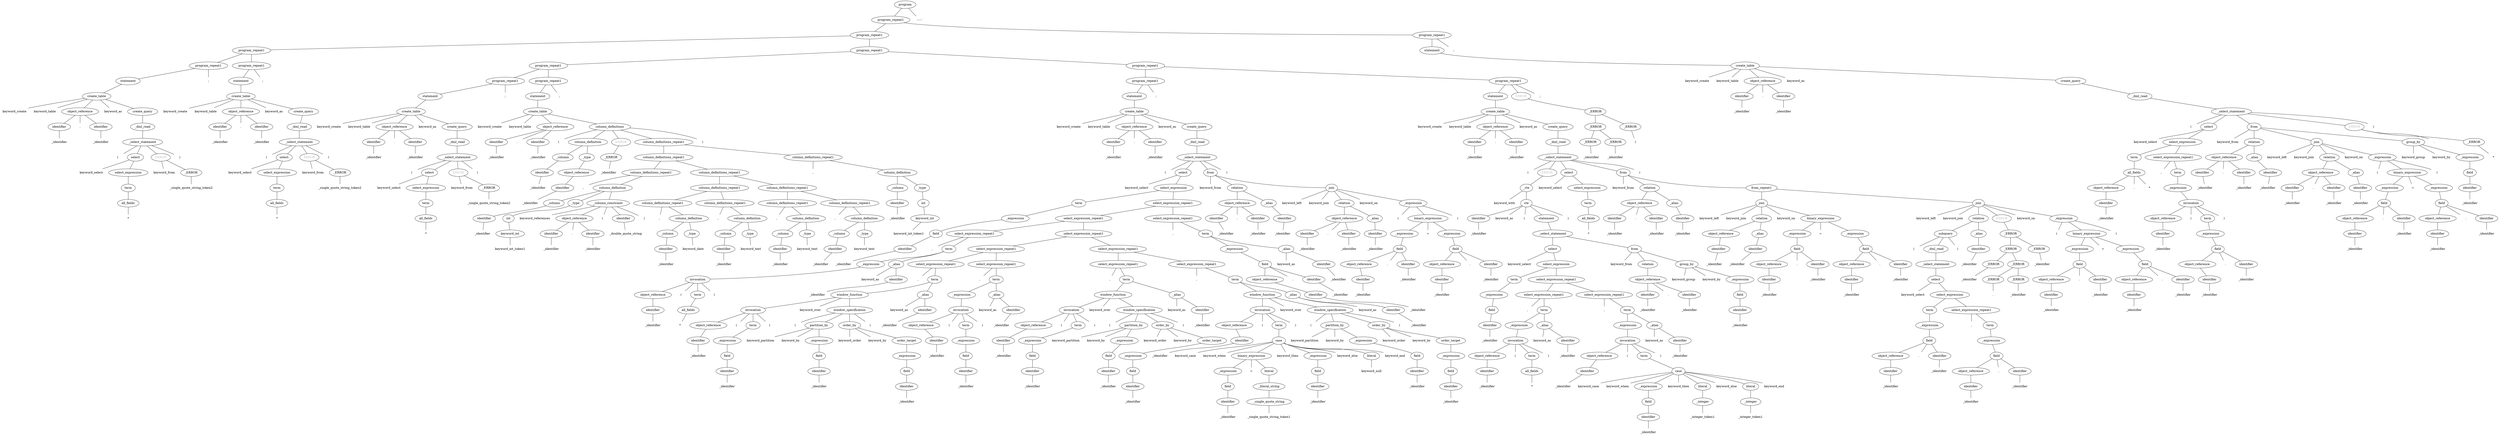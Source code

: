 digraph tree {
edge [arrowhead=none]
tree_0x3047898b8 [label="program", tooltip="range: 0 - 1504
state: 0
error-cost: 5365
has-changes: 0
depends-on-column: 0
descendant-count: 518
repeat-depth: 0
lookahead-bytes: 1"]
tree_0x600000156d00 [label="program_repeat1", tooltip="range: 0 - 1503
state: 1
error-cost: 5365
has-changes: 0
depends-on-column: 0
descendant-count: 518
repeat-depth: 4
lookahead-bytes: 1"]
tree_0x600000156a00 [label="program_repeat1", tooltip="range: 0 - 1351
state: 65535
error-cost: 4663
has-changes: 0
depends-on-column: 0
descendant-count: 443
repeat-depth: 3
lookahead-bytes: 1"]
tree_0x600000150300 [label="program_repeat1", tooltip="range: 0 - 123
state: 65535
error-cost: 1243
has-changes: 0
depends-on-column: 0
descendant-count: 42
repeat-depth: 1
lookahead-bytes: 1"]
tree_0x600000150780 [label="program_repeat1", tooltip="range: 0 - 58
state: 1
error-cost: 620
has-changes: 0
depends-on-column: 0
descendant-count: 21
repeat-depth: 0
lookahead-bytes: 1"]
tree_0x600000150ae0 [label="statement", tooltip="range: 0 - 57
state: 65535
error-cost: 620
has-changes: 0
depends-on-column: 0
descendant-count: 19
repeat-depth: 0
lookahead-bytes: 1"]
tree_0x600000150b40 [label="create_table", tooltip="range: 0 - 57
state: 65535
error-cost: 620
has-changes: 0
depends-on-column: 0
descendant-count: 18
repeat-depth: 0
lookahead-bytes: 1"]
tree_0x600000b48c00 [label="keyword_create", shape=plaintext, tooltip="range: 0 - 6
state: 1
error-cost: 0
has-changes: 0
depends-on-column: 0
descendant-count: 0
repeat-depth: 0
lookahead-bytes: 1"]
tree_0x600000150b40 -> tree_0x600000b48c00 [tooltip=0]
tree_0x600000b48c08 [label="keyword_table", shape=plaintext, tooltip="range: 6 - 12
state: 6485
error-cost: 0
has-changes: 0
depends-on-column: 0
descendant-count: 0
repeat-depth: 0
lookahead-bytes: 1"]
tree_0x600000150b40 -> tree_0x600000b48c08 [tooltip=1]
tree_0x600000b48c10 [label="object_reference", tooltip="range: 12 - 22
state: 7961
error-cost: 0
has-changes: 0
depends-on-column: 0
descendant-count: 3
repeat-depth: 0
lookahead-bytes: 1"]
tree_0x600000e484d0 [label="identifier", tooltip="range: 12 - 16
state: 7961
error-cost: 0
has-changes: 0
depends-on-column: 0
descendant-count: 0
repeat-depth: 0
lookahead-bytes: 1"]
tree_0x600000150e40 [label="_identifier", shape=plaintext, tooltip="range: 12 - 16
state: 7961
error-cost: 0
has-changes: 0
depends-on-column: 0
descendant-count: 0
repeat-depth: 0
lookahead-bytes: 1"]
tree_0x600000e484d0 -> tree_0x600000150e40 [tooltip=0]
tree_0x600000b48c10 -> tree_0x600000e484d0 [tooltip=0]
tree_0x600000e484d8 [label=".", shape=plaintext, tooltip="range: 16 - 17
state: 5710
error-cost: 0
has-changes: 0
depends-on-column: 0
descendant-count: 0
repeat-depth: 0
lookahead-bytes: 1"]
tree_0x600000b48c10 -> tree_0x600000e484d8 [tooltip=1]
tree_0x600000e484e0 [label="identifier", tooltip="range: 17 - 22
state: 9934
error-cost: 0
has-changes: 0
depends-on-column: 0
descendant-count: 0
repeat-depth: 0
lookahead-bytes: 1"]
tree_0x600000150d80 [label="_identifier", shape=plaintext, tooltip="range: 17 - 22
state: 9934
error-cost: 0
has-changes: 0
depends-on-column: 0
descendant-count: 0
repeat-depth: 0
lookahead-bytes: 1"]
tree_0x600000e484e0 -> tree_0x600000150d80 [tooltip=0]
tree_0x600000b48c10 -> tree_0x600000e484e0 [tooltip=2]
tree_0x600000150b40 -> tree_0x600000b48c10 [tooltip=2]
tree_0x600000b48c18 [label="keyword_as", shape=plaintext, tooltip="range: 22 - 25
state: 5710
error-cost: 0
has-changes: 0
depends-on-column: 0
descendant-count: 0
repeat-depth: 0
lookahead-bytes: 1"]
tree_0x600000150b40 -> tree_0x600000b48c18 [tooltip=3]
tree_0x600000b48c20 [label="create_query", tooltip="range: 25 - 57
state: 65535
error-cost: 620
has-changes: 0
depends-on-column: 0
descendant-count: 10
repeat-depth: 0
lookahead-bytes: 1"]
tree_0x600000150ba0 [label="_dml_read", tooltip="range: 25 - 57
state: 65535
error-cost: 620
has-changes: 0
depends-on-column: 0
descendant-count: 10
repeat-depth: 0
lookahead-bytes: 1"]
tree_0x600000159d40 [label="_select_statement", tooltip="range: 25 - 57
state: 65535
error-cost: 620
has-changes: 0
depends-on-column: 0
descendant-count: 10
repeat-depth: 0
lookahead-bytes: 1"]
tree_0x600000e4c230 [label="(", shape=plaintext, tooltip="range: 25 - 27
state: 7523
error-cost: 0
has-changes: 0
depends-on-column: 0
descendant-count: 0
repeat-depth: 0
lookahead-bytes: 1"]
tree_0x600000159d40 -> tree_0x600000e4c230 [tooltip=0]
tree_0x600000e4c238 [label="select", tooltip="range: 27 - 35
state: 7983
error-cost: 0
has-changes: 0
depends-on-column: 0
descendant-count: 5
repeat-depth: 0
lookahead-bytes: 1"]
tree_0x600000150c00 [label="keyword_select", shape=plaintext, tooltip="range: 27 - 33
state: 7983
error-cost: 0
has-changes: 0
depends-on-column: 0
descendant-count: 0
repeat-depth: 0
lookahead-bytes: 1"]
tree_0x600000e4c238 -> tree_0x600000150c00 [tooltip=0]
tree_0x600000150c08 [label="select_expression", tooltip="range: 33 - 35
state: 468
error-cost: 0
has-changes: 0
depends-on-column: 0
descendant-count: 3
repeat-depth: 0
lookahead-bytes: 1"]
tree_0x600000150c60 [label="term", tooltip="range: 33 - 35
state: 468
error-cost: 0
has-changes: 0
depends-on-column: 0
descendant-count: 2
repeat-depth: 0
lookahead-bytes: 1"]
tree_0x600000150cc0 [label="all_fields", tooltip="range: 33 - 35
state: 468
error-cost: 0
has-changes: 0
depends-on-column: 0
descendant-count: 1
repeat-depth: 0
lookahead-bytes: 1"]
tree_0x600000150d20 [label="*", shape=plaintext, tooltip="range: 33 - 35
state: 468
error-cost: 0
has-changes: 0
depends-on-column: 0
descendant-count: 0
repeat-depth: 0
lookahead-bytes: 1"]
tree_0x600000150cc0 -> tree_0x600000150d20 [tooltip=0]
tree_0x600000150c60 -> tree_0x600000150cc0 [tooltip=0]
tree_0x600000150c08 -> tree_0x600000150c60 [tooltip=0]
tree_0x600000e4c238 -> tree_0x600000150c08 [tooltip=1]
tree_0x600000159d40 -> tree_0x600000e4c238 [tooltip=1]
tree_0x600000e4c240 [label="ERROR", fontcolor=gray, tooltip="range: 35 - 56
state: 0
error-cost: 620
has-changes: 0
depends-on-column: 0
descendant-count: 1
repeat-depth: 0
lookahead-bytes: 1"]
tree_0x600000e4c1c0 [label="keyword_from", shape=plaintext, tooltip="range: 35 - 40
state: 6713
error-cost: 0
has-changes: 0
depends-on-column: 0
descendant-count: 0
repeat-depth: 0
lookahead-bytes: 1"]
tree_0x600000e4c240 -> tree_0x600000e4c1c0 [tooltip=0]
tree_0x600000e4c1c8 [label="_ERROR", tooltip="range: 40 - 56
state: 0
error-cost: 515
has-changes: 0
depends-on-column: 0
descendant-count: 0
repeat-depth: 0
lookahead-bytes: 1"]
tree_0x6000001589c0 [label="_single_quote_string_token2", shape=plaintext, tooltip="range: 40 - 56
state: 7515
error-cost: 0
has-changes: 0
depends-on-column: 0
descendant-count: 0
repeat-depth: 0
lookahead-bytes: 1"]
tree_0x600000e4c1c8 -> tree_0x6000001589c0 [tooltip=0]
tree_0x600000e4c240 -> tree_0x600000e4c1c8 [tooltip=1]
tree_0x600000159d40 -> tree_0x600000e4c240 [tooltip=2]
tree_0x600000e4c248 [label=")", shape=plaintext, tooltip="range: 56 - 57
state: 0
error-cost: 0
has-changes: 0
depends-on-column: 0
descendant-count: 0
repeat-depth: 0
lookahead-bytes: 1"]
tree_0x600000159d40 -> tree_0x600000e4c248 [tooltip=3]
tree_0x600000150ba0 -> tree_0x600000159d40 [tooltip=0]
tree_0x600000b48c20 -> tree_0x600000150ba0 [tooltip=0]
tree_0x600000150b40 -> tree_0x600000b48c20 [tooltip=4]
tree_0x600000150ae0 -> tree_0x600000150b40 [tooltip=0]
tree_0x600000150780 -> tree_0x600000150ae0 [tooltip=0]
tree_0x600000150ae8 [label=";", shape=plaintext, tooltip="range: 57 - 58
state: 7333
error-cost: 0
has-changes: 0
depends-on-column: 0
descendant-count: 0
repeat-depth: 0
lookahead-bytes: 1"]
tree_0x600000150780 -> tree_0x600000150ae8 [tooltip=1]
tree_0x600000150300 -> tree_0x600000150780 [tooltip=0]
tree_0x600000150788 [label="program_repeat1", tooltip="range: 58 - 123
state: 103
error-cost: 623
has-changes: 0
depends-on-column: 0
descendant-count: 21
repeat-depth: 0
lookahead-bytes: 1"]
tree_0x6000001507e0 [label="statement", tooltip="range: 58 - 122
state: 65535
error-cost: 623
has-changes: 0
depends-on-column: 0
descendant-count: 19
repeat-depth: 0
lookahead-bytes: 1"]
tree_0x600000150660 [label="create_table", tooltip="range: 58 - 122
state: 65535
error-cost: 623
has-changes: 0
depends-on-column: 0
descendant-count: 18
repeat-depth: 0
lookahead-bytes: 1"]
tree_0x600000b48c80 [label="keyword_create", shape=plaintext, tooltip="range: 58 - 65
state: 6517
error-cost: 0
has-changes: 0
depends-on-column: 0
descendant-count: 0
repeat-depth: 0
lookahead-bytes: 1"]
tree_0x600000150660 -> tree_0x600000b48c80 [tooltip=0]
tree_0x600000b48c88 [label="keyword_table", shape=plaintext, tooltip="range: 65 - 71
state: 6485
error-cost: 0
has-changes: 0
depends-on-column: 0
descendant-count: 0
repeat-depth: 0
lookahead-bytes: 1"]
tree_0x600000150660 -> tree_0x600000b48c88 [tooltip=1]
tree_0x600000b48c90 [label="object_reference", tooltip="range: 71 - 84
state: 7961
error-cost: 0
has-changes: 0
depends-on-column: 0
descendant-count: 3
repeat-depth: 0
lookahead-bytes: 1"]
tree_0x600000e48540 [label="identifier", tooltip="range: 71 - 75
state: 7961
error-cost: 0
has-changes: 0
depends-on-column: 0
descendant-count: 0
repeat-depth: 0
lookahead-bytes: 1"]
tree_0x600000150a80 [label="_identifier", shape=plaintext, tooltip="range: 71 - 75
state: 7961
error-cost: 0
has-changes: 0
depends-on-column: 0
descendant-count: 0
repeat-depth: 0
lookahead-bytes: 1"]
tree_0x600000e48540 -> tree_0x600000150a80 [tooltip=0]
tree_0x600000b48c90 -> tree_0x600000e48540 [tooltip=0]
tree_0x600000e48548 [label=".", shape=plaintext, tooltip="range: 75 - 76
state: 5710
error-cost: 0
has-changes: 0
depends-on-column: 0
descendant-count: 0
repeat-depth: 0
lookahead-bytes: 1"]
tree_0x600000b48c90 -> tree_0x600000e48548 [tooltip=1]
tree_0x600000e48550 [label="identifier", tooltip="range: 76 - 84
state: 9934
error-cost: 0
has-changes: 0
depends-on-column: 0
descendant-count: 0
repeat-depth: 0
lookahead-bytes: 1"]
tree_0x600000150a20 [label="_identifier", shape=plaintext, tooltip="range: 76 - 84
state: 9934
error-cost: 0
has-changes: 0
depends-on-column: 0
descendant-count: 0
repeat-depth: 0
lookahead-bytes: 1"]
tree_0x600000e48550 -> tree_0x600000150a20 [tooltip=0]
tree_0x600000b48c90 -> tree_0x600000e48550 [tooltip=2]
tree_0x600000150660 -> tree_0x600000b48c90 [tooltip=2]
tree_0x600000b48c98 [label="keyword_as", shape=plaintext, tooltip="range: 84 - 87
state: 5710
error-cost: 0
has-changes: 0
depends-on-column: 0
descendant-count: 0
repeat-depth: 0
lookahead-bytes: 1"]
tree_0x600000150660 -> tree_0x600000b48c98 [tooltip=3]
tree_0x600000b48ca0 [label="create_query", tooltip="range: 87 - 122
state: 65535
error-cost: 623
has-changes: 0
depends-on-column: 0
descendant-count: 10
repeat-depth: 0
lookahead-bytes: 1"]
tree_0x6000001506c0 [label="_dml_read", tooltip="range: 87 - 122
state: 65535
error-cost: 623
has-changes: 0
depends-on-column: 0
descendant-count: 10
repeat-depth: 0
lookahead-bytes: 1"]
tree_0x600000150720 [label="_select_statement", tooltip="range: 87 - 122
state: 65535
error-cost: 623
has-changes: 0
depends-on-column: 0
descendant-count: 10
repeat-depth: 0
lookahead-bytes: 1"]
tree_0x600000e48620 [label="(", shape=plaintext, tooltip="range: 87 - 89
state: 7523
error-cost: 0
has-changes: 0
depends-on-column: 0
descendant-count: 0
repeat-depth: 0
lookahead-bytes: 1"]
tree_0x600000150720 -> tree_0x600000e48620 [tooltip=0]
tree_0x600000e48628 [label="select", tooltip="range: 89 - 97
state: 7983
error-cost: 0
has-changes: 0
depends-on-column: 0
descendant-count: 5
repeat-depth: 0
lookahead-bytes: 1"]
tree_0x6000001508a0 [label="keyword_select", shape=plaintext, tooltip="range: 89 - 95
state: 7983
error-cost: 0
has-changes: 0
depends-on-column: 0
descendant-count: 0
repeat-depth: 0
lookahead-bytes: 1"]
tree_0x600000e48628 -> tree_0x6000001508a0 [tooltip=0]
tree_0x6000001508a8 [label="select_expression", tooltip="range: 95 - 97
state: 468
error-cost: 0
has-changes: 0
depends-on-column: 0
descendant-count: 3
repeat-depth: 0
lookahead-bytes: 1"]
tree_0x600000150900 [label="term", tooltip="range: 95 - 97
state: 468
error-cost: 0
has-changes: 0
depends-on-column: 0
descendant-count: 2
repeat-depth: 0
lookahead-bytes: 1"]
tree_0x600000150960 [label="all_fields", tooltip="range: 95 - 97
state: 468
error-cost: 0
has-changes: 0
depends-on-column: 0
descendant-count: 1
repeat-depth: 0
lookahead-bytes: 1"]
tree_0x6000001509c0 [label="*", shape=plaintext, tooltip="range: 95 - 97
state: 468
error-cost: 0
has-changes: 0
depends-on-column: 0
descendant-count: 0
repeat-depth: 0
lookahead-bytes: 1"]
tree_0x600000150960 -> tree_0x6000001509c0 [tooltip=0]
tree_0x600000150900 -> tree_0x600000150960 [tooltip=0]
tree_0x6000001508a8 -> tree_0x600000150900 [tooltip=0]
tree_0x600000e48628 -> tree_0x6000001508a8 [tooltip=1]
tree_0x600000150720 -> tree_0x600000e48628 [tooltip=1]
tree_0x600000e48630 [label="ERROR", fontcolor=gray, tooltip="range: 97 - 121
state: 0
error-cost: 623
has-changes: 0
depends-on-column: 0
descendant-count: 1
repeat-depth: 0
lookahead-bytes: 1"]
tree_0x600000e485b0 [label="keyword_from", shape=plaintext, tooltip="range: 97 - 102
state: 6713
error-cost: 0
has-changes: 0
depends-on-column: 0
descendant-count: 0
repeat-depth: 0
lookahead-bytes: 1"]
tree_0x600000e48630 -> tree_0x600000e485b0 [tooltip=0]
tree_0x600000e485b8 [label="_ERROR", tooltip="range: 102 - 121
state: 0
error-cost: 518
has-changes: 0
depends-on-column: 0
descendant-count: 0
repeat-depth: 0
lookahead-bytes: 1"]
tree_0x600000150840 [label="_single_quote_string_token2", shape=plaintext, tooltip="range: 102 - 121
state: 7515
error-cost: 0
has-changes: 0
depends-on-column: 0
descendant-count: 0
repeat-depth: 0
lookahead-bytes: 1"]
tree_0x600000e485b8 -> tree_0x600000150840 [tooltip=0]
tree_0x600000e48630 -> tree_0x600000e485b8 [tooltip=1]
tree_0x600000150720 -> tree_0x600000e48630 [tooltip=2]
tree_0x600000e48638 [label=")", shape=plaintext, tooltip="range: 121 - 122
state: 0
error-cost: 0
has-changes: 0
depends-on-column: 0
descendant-count: 0
repeat-depth: 0
lookahead-bytes: 1"]
tree_0x600000150720 -> tree_0x600000e48638 [tooltip=3]
tree_0x6000001506c0 -> tree_0x600000150720 [tooltip=0]
tree_0x600000b48ca0 -> tree_0x6000001506c0 [tooltip=0]
tree_0x600000150660 -> tree_0x600000b48ca0 [tooltip=4]
tree_0x6000001507e0 -> tree_0x600000150660 [tooltip=0]
tree_0x600000150788 -> tree_0x6000001507e0 [tooltip=0]
tree_0x6000001507e8 [label=";", shape=plaintext, tooltip="range: 122 - 123
state: 7333
error-cost: 0
has-changes: 0
depends-on-column: 0
descendant-count: 0
repeat-depth: 0
lookahead-bytes: 1"]
tree_0x600000150788 -> tree_0x6000001507e8 [tooltip=1]
tree_0x600000150300 -> tree_0x600000150788 [tooltip=1]
tree_0x600000156a00 -> tree_0x600000150300 [tooltip=0]
tree_0x600000150308 [label="program_repeat1", tooltip="range: 123 - 1351
state: 65535
error-cost: 3420
has-changes: 0
depends-on-column: 0
descendant-count: 401
repeat-depth: 2
lookahead-bytes: 1"]
tree_0x60000015e9a0 [label="program_repeat1", tooltip="range: 123 - 385
state: 65535
error-cost: 1126
has-changes: 0
depends-on-column: 0
descendant-count: 72
repeat-depth: 1
lookahead-bytes: 1"]
tree_0x6000001528e0 [label="program_repeat1", tooltip="range: 123 - 188
state: 103
error-cost: 623
has-changes: 0
depends-on-column: 0
descendant-count: 21
repeat-depth: 0
lookahead-bytes: 1"]
tree_0x600000150360 [label="statement", tooltip="range: 123 - 187
state: 65535
error-cost: 623
has-changes: 0
depends-on-column: 0
descendant-count: 19
repeat-depth: 0
lookahead-bytes: 1"]
tree_0x6000001501e0 [label="create_table", tooltip="range: 123 - 187
state: 65535
error-cost: 623
has-changes: 0
depends-on-column: 0
descendant-count: 18
repeat-depth: 0
lookahead-bytes: 1"]
tree_0x600000b48d00 [label="keyword_create", shape=plaintext, tooltip="range: 123 - 130
state: 6517
error-cost: 0
has-changes: 0
depends-on-column: 0
descendant-count: 0
repeat-depth: 0
lookahead-bytes: 1"]
tree_0x6000001501e0 -> tree_0x600000b48d00 [tooltip=0]
tree_0x600000b48d08 [label="keyword_table", shape=plaintext, tooltip="range: 130 - 136
state: 6485
error-cost: 0
has-changes: 0
depends-on-column: 0
descendant-count: 0
repeat-depth: 0
lookahead-bytes: 1"]
tree_0x6000001501e0 -> tree_0x600000b48d08 [tooltip=1]
tree_0x600000b48d10 [label="object_reference", tooltip="range: 136 - 149
state: 7961
error-cost: 0
has-changes: 0
depends-on-column: 0
descendant-count: 3
repeat-depth: 0
lookahead-bytes: 1"]
tree_0x600000e48690 [label="identifier", tooltip="range: 136 - 140
state: 7961
error-cost: 0
has-changes: 0
depends-on-column: 0
descendant-count: 0
repeat-depth: 0
lookahead-bytes: 1"]
tree_0x600000150600 [label="_identifier", shape=plaintext, tooltip="range: 136 - 140
state: 7961
error-cost: 0
has-changes: 0
depends-on-column: 0
descendant-count: 0
repeat-depth: 0
lookahead-bytes: 1"]
tree_0x600000e48690 -> tree_0x600000150600 [tooltip=0]
tree_0x600000b48d10 -> tree_0x600000e48690 [tooltip=0]
tree_0x600000e48698 [label=".", shape=plaintext, tooltip="range: 140 - 141
state: 5710
error-cost: 0
has-changes: 0
depends-on-column: 0
descendant-count: 0
repeat-depth: 0
lookahead-bytes: 1"]
tree_0x600000b48d10 -> tree_0x600000e48698 [tooltip=1]
tree_0x600000e486a0 [label="identifier", tooltip="range: 141 - 149
state: 9934
error-cost: 0
has-changes: 0
depends-on-column: 0
descendant-count: 0
repeat-depth: 0
lookahead-bytes: 1"]
tree_0x6000001505a0 [label="_identifier", shape=plaintext, tooltip="range: 141 - 149
state: 9934
error-cost: 0
has-changes: 0
depends-on-column: 0
descendant-count: 0
repeat-depth: 0
lookahead-bytes: 1"]
tree_0x600000e486a0 -> tree_0x6000001505a0 [tooltip=0]
tree_0x600000b48d10 -> tree_0x600000e486a0 [tooltip=2]
tree_0x6000001501e0 -> tree_0x600000b48d10 [tooltip=2]
tree_0x600000b48d18 [label="keyword_as", shape=plaintext, tooltip="range: 149 - 152
state: 5710
error-cost: 0
has-changes: 0
depends-on-column: 0
descendant-count: 0
repeat-depth: 0
lookahead-bytes: 1"]
tree_0x6000001501e0 -> tree_0x600000b48d18 [tooltip=3]
tree_0x600000b48d20 [label="create_query", tooltip="range: 152 - 187
state: 65535
error-cost: 623
has-changes: 0
depends-on-column: 0
descendant-count: 10
repeat-depth: 0
lookahead-bytes: 1"]
tree_0x600000150240 [label="_dml_read", tooltip="range: 152 - 187
state: 65535
error-cost: 623
has-changes: 0
depends-on-column: 0
descendant-count: 10
repeat-depth: 0
lookahead-bytes: 1"]
tree_0x6000001502a0 [label="_select_statement", tooltip="range: 152 - 187
state: 65535
error-cost: 623
has-changes: 0
depends-on-column: 0
descendant-count: 10
repeat-depth: 0
lookahead-bytes: 1"]
tree_0x600000e48770 [label="(", shape=plaintext, tooltip="range: 152 - 154
state: 7523
error-cost: 0
has-changes: 0
depends-on-column: 0
descendant-count: 0
repeat-depth: 0
lookahead-bytes: 1"]
tree_0x6000001502a0 -> tree_0x600000e48770 [tooltip=0]
tree_0x600000e48778 [label="select", tooltip="range: 154 - 162
state: 7983
error-cost: 0
has-changes: 0
depends-on-column: 0
descendant-count: 5
repeat-depth: 0
lookahead-bytes: 1"]
tree_0x600000150420 [label="keyword_select", shape=plaintext, tooltip="range: 154 - 160
state: 7983
error-cost: 0
has-changes: 0
depends-on-column: 0
descendant-count: 0
repeat-depth: 0
lookahead-bytes: 1"]
tree_0x600000e48778 -> tree_0x600000150420 [tooltip=0]
tree_0x600000150428 [label="select_expression", tooltip="range: 160 - 162
state: 468
error-cost: 0
has-changes: 0
depends-on-column: 0
descendant-count: 3
repeat-depth: 0
lookahead-bytes: 1"]
tree_0x600000150480 [label="term", tooltip="range: 160 - 162
state: 468
error-cost: 0
has-changes: 0
depends-on-column: 0
descendant-count: 2
repeat-depth: 0
lookahead-bytes: 1"]
tree_0x6000001504e0 [label="all_fields", tooltip="range: 160 - 162
state: 468
error-cost: 0
has-changes: 0
depends-on-column: 0
descendant-count: 1
repeat-depth: 0
lookahead-bytes: 1"]
tree_0x600000150540 [label="*", shape=plaintext, tooltip="range: 160 - 162
state: 468
error-cost: 0
has-changes: 0
depends-on-column: 0
descendant-count: 0
repeat-depth: 0
lookahead-bytes: 1"]
tree_0x6000001504e0 -> tree_0x600000150540 [tooltip=0]
tree_0x600000150480 -> tree_0x6000001504e0 [tooltip=0]
tree_0x600000150428 -> tree_0x600000150480 [tooltip=0]
tree_0x600000e48778 -> tree_0x600000150428 [tooltip=1]
tree_0x6000001502a0 -> tree_0x600000e48778 [tooltip=1]
tree_0x600000e48780 [label="ERROR", fontcolor=gray, tooltip="range: 162 - 186
state: 0
error-cost: 623
has-changes: 0
depends-on-column: 0
descendant-count: 1
repeat-depth: 0
lookahead-bytes: 1"]
tree_0x600000e48700 [label="keyword_from", shape=plaintext, tooltip="range: 162 - 167
state: 6713
error-cost: 0
has-changes: 0
depends-on-column: 0
descendant-count: 0
repeat-depth: 0
lookahead-bytes: 1"]
tree_0x600000e48780 -> tree_0x600000e48700 [tooltip=0]
tree_0x600000e48708 [label="_ERROR", tooltip="range: 167 - 186
state: 0
error-cost: 518
has-changes: 0
depends-on-column: 0
descendant-count: 0
repeat-depth: 0
lookahead-bytes: 1"]
tree_0x6000001503c0 [label="_single_quote_string_token2", shape=plaintext, tooltip="range: 167 - 186
state: 7515
error-cost: 0
has-changes: 0
depends-on-column: 0
descendant-count: 0
repeat-depth: 0
lookahead-bytes: 1"]
tree_0x600000e48708 -> tree_0x6000001503c0 [tooltip=0]
tree_0x600000e48780 -> tree_0x600000e48708 [tooltip=1]
tree_0x6000001502a0 -> tree_0x600000e48780 [tooltip=2]
tree_0x600000e48788 [label=")", shape=plaintext, tooltip="range: 186 - 187
state: 0
error-cost: 0
has-changes: 0
depends-on-column: 0
descendant-count: 0
repeat-depth: 0
lookahead-bytes: 1"]
tree_0x6000001502a0 -> tree_0x600000e48788 [tooltip=3]
tree_0x600000150240 -> tree_0x6000001502a0 [tooltip=0]
tree_0x600000b48d20 -> tree_0x600000150240 [tooltip=0]
tree_0x6000001501e0 -> tree_0x600000b48d20 [tooltip=4]
tree_0x600000150360 -> tree_0x6000001501e0 [tooltip=0]
tree_0x6000001528e0 -> tree_0x600000150360 [tooltip=0]
tree_0x600000150368 [label=";", shape=plaintext, tooltip="range: 187 - 188
state: 7333
error-cost: 0
has-changes: 0
depends-on-column: 0
descendant-count: 0
repeat-depth: 0
lookahead-bytes: 1"]
tree_0x6000001528e0 -> tree_0x600000150368 [tooltip=1]
tree_0x60000015e9a0 -> tree_0x6000001528e0 [tooltip=0]
tree_0x6000001528e8 [label="program_repeat1", tooltip="range: 188 - 385
state: 103
error-cost: 503
has-changes: 0
depends-on-column: 0
descendant-count: 51
repeat-depth: 0
lookahead-bytes: 1"]
tree_0x600000152880 [label="statement", tooltip="range: 188 - 384
state: 103
error-cost: 503
has-changes: 0
depends-on-column: 0
descendant-count: 49
repeat-depth: 0
lookahead-bytes: 1"]
tree_0x600000152820 [label="create_table", tooltip="range: 188 - 384
state: 103
error-cost: 503
has-changes: 0
depends-on-column: 0
descendant-count: 48
repeat-depth: 0
lookahead-bytes: 1"]
tree_0x600000e488c0 [label="keyword_create", shape=plaintext, tooltip="range: 188 - 195
state: 6517
error-cost: 0
has-changes: 0
depends-on-column: 0
descendant-count: 0
repeat-depth: 0
lookahead-bytes: 1"]
tree_0x600000152820 -> tree_0x600000e488c0 [tooltip=0]
tree_0x600000e488c8 [label="keyword_table", shape=plaintext, tooltip="range: 195 - 201
state: 6485
error-cost: 0
has-changes: 0
depends-on-column: 0
descendant-count: 0
repeat-depth: 0
lookahead-bytes: 1"]
tree_0x600000152820 -> tree_0x600000e488c8 [tooltip=1]
tree_0x600000e488d0 [label="object_reference", tooltip="range: 201 - 214
state: 7961
error-cost: 0
has-changes: 0
depends-on-column: 0
descendant-count: 3
repeat-depth: 0
lookahead-bytes: 1"]
tree_0x600000e487e0 [label="identifier", tooltip="range: 201 - 205
state: 7961
error-cost: 0
has-changes: 0
depends-on-column: 0
descendant-count: 0
repeat-depth: 0
lookahead-bytes: 1"]
tree_0x600000150180 [label="_identifier", shape=plaintext, tooltip="range: 201 - 205
state: 7961
error-cost: 0
has-changes: 0
depends-on-column: 0
descendant-count: 0
repeat-depth: 0
lookahead-bytes: 1"]
tree_0x600000e487e0 -> tree_0x600000150180 [tooltip=0]
tree_0x600000e488d0 -> tree_0x600000e487e0 [tooltip=0]
tree_0x600000e487e8 [label=".", shape=plaintext, tooltip="range: 205 - 206
state: 5710
error-cost: 0
has-changes: 0
depends-on-column: 0
descendant-count: 0
repeat-depth: 0
lookahead-bytes: 1"]
tree_0x600000e488d0 -> tree_0x600000e487e8 [tooltip=1]
tree_0x600000e487f0 [label="identifier", tooltip="range: 206 - 214
state: 9934
error-cost: 0
has-changes: 0
depends-on-column: 0
descendant-count: 0
repeat-depth: 0
lookahead-bytes: 1"]
tree_0x600000150120 [label="_identifier", shape=plaintext, tooltip="range: 206 - 214
state: 9934
error-cost: 0
has-changes: 0
depends-on-column: 0
descendant-count: 0
repeat-depth: 0
lookahead-bytes: 1"]
tree_0x600000e487f0 -> tree_0x600000150120 [tooltip=0]
tree_0x600000e488d0 -> tree_0x600000e487f0 [tooltip=2]
tree_0x600000152820 -> tree_0x600000e488d0 [tooltip=2]
tree_0x600000e488d8 [label="column_definitions", tooltip="range: 214 - 384
state: 6215
error-cost: 503
has-changes: 0
depends-on-column: 0
descendant-count: 41
repeat-depth: 0
lookahead-bytes: 1"]
tree_0x600000b48e00 [label="(", shape=plaintext, tooltip="range: 214 - 216
state: 5710
error-cost: 0
has-changes: 0
depends-on-column: 0
descendant-count: 0
repeat-depth: 0
lookahead-bytes: 1"]
tree_0x600000e488d8 -> tree_0x600000b48e00 [tooltip=0]
tree_0x600000b48e08 [label="column_definition", tooltip="range: 216 - 236
state: 65535
error-cost: 0
has-changes: 0
depends-on-column: 0
descendant-count: 3
repeat-depth: 0
lookahead-bytes: 1"]
tree_0x600000151c20 [label="_column", tooltip="range: 216 - 223
state: 7497
error-cost: 0
has-changes: 0
depends-on-column: 0
descendant-count: 1
repeat-depth: 0
lookahead-bytes: 1"]
tree_0x600000150060 [label="identifier", tooltip="range: 216 - 223
state: 7497
error-cost: 0
has-changes: 0
depends-on-column: 0
descendant-count: 0
repeat-depth: 0
lookahead-bytes: 1"]
tree_0x6000001500c0 [label="_identifier", shape=plaintext, tooltip="range: 216 - 223
state: 7497
error-cost: 0
has-changes: 0
depends-on-column: 0
descendant-count: 0
repeat-depth: 0
lookahead-bytes: 1"]
tree_0x600000150060 -> tree_0x6000001500c0 [tooltip=0]
tree_0x600000151c20 -> tree_0x600000150060 [tooltip=0]
tree_0x600000b48e08 -> tree_0x600000151c20 [tooltip=0]
tree_0x600000151c28 [label="_type", tooltip="range: 223 - 236
state: 65535
error-cost: 0
has-changes: 0
depends-on-column: 0
descendant-count: 2
repeat-depth: 0
lookahead-bytes: 1"]
tree_0x600000151bc0 [label="object_reference", tooltip="range: 223 - 236
state: 65535
error-cost: 0
has-changes: 0
depends-on-column: 0
descendant-count: 1
repeat-depth: 0
lookahead-bytes: 1"]
tree_0x600000151b60 [label="identifier", tooltip="range: 223 - 236
state: 65535
error-cost: 0
has-changes: 0
depends-on-column: 0
descendant-count: 0
repeat-depth: 0
lookahead-bytes: 1"]
tree_0x600000150000 [label="_identifier", shape=plaintext, tooltip="range: 223 - 236
state: 89
error-cost: 0
has-changes: 0
depends-on-column: 0
descendant-count: 0
repeat-depth: 0
lookahead-bytes: 1"]
tree_0x600000151b60 -> tree_0x600000150000 [tooltip=0]
tree_0x600000151bc0 -> tree_0x600000151b60 [tooltip=0]
tree_0x600000151c28 -> tree_0x600000151bc0 [tooltip=0]
tree_0x600000b48e08 -> tree_0x600000151c28 [tooltip=1]
tree_0x600000e488d8 -> tree_0x600000b48e08 [tooltip=1]
tree_0x600000b48e10 [label="ERROR", fontcolor=gray, tooltip="range: 236 - 240
state: 0
error-cost: 503
has-changes: 0
depends-on-column: 0
descendant-count: 0
repeat-depth: 0
lookahead-bytes: 1"]
tree_0x6000001518c0 [label="_ERROR", tooltip="range: 236 - 240
state: 0
error-cost: 503
has-changes: 0
depends-on-column: 0
descendant-count: 0
repeat-depth: 0
lookahead-bytes: 1"]
tree_0x600000151920 [label="_identifier", shape=plaintext, tooltip="range: 236 - 240
state: 306
error-cost: 0
has-changes: 0
depends-on-column: 0
descendant-count: 0
repeat-depth: 0
lookahead-bytes: 1"]
tree_0x6000001518c0 -> tree_0x600000151920 [tooltip=0]
tree_0x600000b48e10 -> tree_0x6000001518c0 [tooltip=0]
tree_0x600000e488d8 -> tree_0x600000b48e10 [tooltip=2]
tree_0x600000b48e18 [label="column_definitions_repeat1", tooltip="range: 240 - 382
state: 9811
error-cost: 0
has-changes: 0
depends-on-column: 0
descendant-count: 34
repeat-depth: 4
lookahead-bytes: 1"]
tree_0x6000001527c0 [label="column_definitions_repeat1", tooltip="range: 240 - 363
state: 65535
error-cost: 0
has-changes: 0
depends-on-column: 0
descendant-count: 29
repeat-depth: 3
lookahead-bytes: 1"]
tree_0x6000001519e0 [label="column_definitions_repeat1", tooltip="range: 240 - 287
state: 65535
error-cost: 0
has-changes: 0
depends-on-column: 0
descendant-count: 13
repeat-depth: 0
lookahead-bytes: 1"]
tree_0x600000152040 [label=",", shape=plaintext, tooltip="range: 240 - 241
state: 306
error-cost: 0
has-changes: 0
depends-on-column: 0
descendant-count: 0
repeat-depth: 0
lookahead-bytes: 1"]
tree_0x6000001519e0 -> tree_0x600000152040 [tooltip=0]
tree_0x600000152048 [label="column_definition", tooltip="range: 241 - 287
state: 65535
error-cost: 0
has-changes: 0
depends-on-column: 0
descendant-count: 11
repeat-depth: 0
lookahead-bytes: 1"]
tree_0x600000e489a0 [label="_column", tooltip="range: 241 - 253
state: 65535
error-cost: 0
has-changes: 0
depends-on-column: 0
descendant-count: 1
repeat-depth: 0
lookahead-bytes: 1"]
tree_0x600000151740 [label="identifier", tooltip="range: 241 - 253
state: 65535
error-cost: 0
has-changes: 0
depends-on-column: 0
descendant-count: 0
repeat-depth: 0
lookahead-bytes: 1"]
tree_0x6000001516e0 [label="_identifier", shape=plaintext, tooltip="range: 241 - 253
state: 6646
error-cost: 0
has-changes: 0
depends-on-column: 0
descendant-count: 0
repeat-depth: 0
lookahead-bytes: 1"]
tree_0x600000151740 -> tree_0x6000001516e0 [tooltip=0]
tree_0x600000e489a0 -> tree_0x600000151740 [tooltip=0]
tree_0x600000152048 -> tree_0x600000e489a0 [tooltip=0]
tree_0x600000e489a8 [label="_type", tooltip="range: 253 - 257
state: 65535
error-cost: 0
has-changes: 0
depends-on-column: 0
descendant-count: 2
repeat-depth: 0
lookahead-bytes: 1"]
tree_0x600000151c80 [label="int", tooltip="range: 253 - 257
state: 65535
error-cost: 0
has-changes: 0
depends-on-column: 0
descendant-count: 1
repeat-depth: 0
lookahead-bytes: 1"]
tree_0x600000151860 [label="keyword_int", tooltip="range: 253 - 257
state: 65535
error-cost: 0
has-changes: 0
depends-on-column: 0
descendant-count: 0
repeat-depth: 0
lookahead-bytes: 1"]
tree_0x600000151980 [label="keyword_int_token1", shape=plaintext, tooltip="range: 253 - 257
state: 89
error-cost: 0
has-changes: 0
depends-on-column: 0
descendant-count: 0
repeat-depth: 0
lookahead-bytes: 1"]
tree_0x600000151860 -> tree_0x600000151980 [tooltip=0]
tree_0x600000151c80 -> tree_0x600000151860 [tooltip=0]
tree_0x600000e489a8 -> tree_0x600000151c80 [tooltip=0]
tree_0x600000152048 -> tree_0x600000e489a8 [tooltip=1]
tree_0x600000e489b0 [label="_column_constraint", tooltip="range: 257 - 287
state: 65535
error-cost: 0
has-changes: 0
depends-on-column: 0
descendant-count: 8
repeat-depth: 0
lookahead-bytes: 1"]
tree_0x600000b48d80 [label="keyword_references", shape=plaintext, tooltip="range: 257 - 268
state: 163
error-cost: 0
has-changes: 0
depends-on-column: 0
descendant-count: 0
repeat-depth: 0
lookahead-bytes: 1"]
tree_0x600000e489b0 -> tree_0x600000b48d80 [tooltip=0]
tree_0x600000b48d88 [label="object_reference", tooltip="range: 268 - 281
state: 65535
error-cost: 0
has-changes: 0
depends-on-column: 0
descendant-count: 3
repeat-depth: 0
lookahead-bytes: 1"]
tree_0x600000e48850 [label="identifier", tooltip="range: 268 - 275
state: 65535
error-cost: 0
has-changes: 0
depends-on-column: 0
descendant-count: 0
repeat-depth: 0
lookahead-bytes: 1"]
tree_0x600000151e00 [label="_identifier", shape=plaintext, tooltip="range: 268 - 275
state: 9053
error-cost: 0
has-changes: 0
depends-on-column: 0
descendant-count: 0
repeat-depth: 0
lookahead-bytes: 1"]
tree_0x600000e48850 -> tree_0x600000151e00 [tooltip=0]
tree_0x600000b48d88 -> tree_0x600000e48850 [tooltip=0]
tree_0x600000e48858 [label=".", shape=plaintext, tooltip="range: 275 - 276
state: 88
error-cost: 0
has-changes: 0
depends-on-column: 0
descendant-count: 0
repeat-depth: 0
lookahead-bytes: 1"]
tree_0x600000b48d88 -> tree_0x600000e48858 [tooltip=1]
tree_0x600000e48860 [label="identifier", tooltip="range: 276 - 281
state: 65535
error-cost: 0
has-changes: 0
depends-on-column: 0
descendant-count: 0
repeat-depth: 0
lookahead-bytes: 1"]
tree_0x600000151ec0 [label="_identifier", shape=plaintext, tooltip="range: 276 - 281
state: 9377
error-cost: 0
has-changes: 0
depends-on-column: 0
descendant-count: 0
repeat-depth: 0
lookahead-bytes: 1"]
tree_0x600000e48860 -> tree_0x600000151ec0 [tooltip=0]
tree_0x600000b48d88 -> tree_0x600000e48860 [tooltip=2]
tree_0x600000e489b0 -> tree_0x600000b48d88 [tooltip=1]
tree_0x600000b48d90 [label="(", shape=plaintext, tooltip="range: 281 - 282
state: 88
error-cost: 0
has-changes: 0
depends-on-column: 0
descendant-count: 0
repeat-depth: 0
lookahead-bytes: 1"]
tree_0x600000e489b0 -> tree_0x600000b48d90 [tooltip=2]
tree_0x600000b48d98 [label="identifier", tooltip="range: 282 - 286
state: 65535
error-cost: 0
has-changes: 0
depends-on-column: 0
descendant-count: 0
repeat-depth: 0
lookahead-bytes: 1"]
tree_0x600000151f80 [label="_double_quote_string", shape=plaintext, tooltip="range: 282 - 286
state: 9808
error-cost: 0
has-changes: 0
depends-on-column: 0
descendant-count: 0
repeat-depth: 0
lookahead-bytes: 1"]
tree_0x600000b48d98 -> tree_0x600000151f80 [tooltip=0]
tree_0x600000e489b0 -> tree_0x600000b48d98 [tooltip=3]
tree_0x600000b48da0 [label=")", shape=plaintext, tooltip="range: 286 - 287
state: 88
error-cost: 0
has-changes: 0
depends-on-column: 0
descendant-count: 0
repeat-depth: 0
lookahead-bytes: 1"]
tree_0x600000e489b0 -> tree_0x600000b48da0 [tooltip=4]
tree_0x600000152048 -> tree_0x600000e489b0 [tooltip=2]
tree_0x6000001519e0 -> tree_0x600000152048 [tooltip=1]
tree_0x6000001527c0 -> tree_0x6000001519e0 [tooltip=0]
tree_0x6000001519e8 [label="column_definitions_repeat1", tooltip="range: 287 - 363
state: 65535
error-cost: 0
has-changes: 0
depends-on-column: 0
descendant-count: 16
repeat-depth: 2
lookahead-bytes: 1"]
tree_0x600000152280 [label="column_definitions_repeat1", tooltip="range: 287 - 323
state: 65535
error-cost: 0
has-changes: 0
depends-on-column: 0
descendant-count: 8
repeat-depth: 1
lookahead-bytes: 1"]
tree_0x600000151fe0 [label="column_definitions_repeat1", tooltip="range: 287 - 305
state: 9670
error-cost: 0
has-changes: 0
depends-on-column: 0
descendant-count: 4
repeat-depth: 0
lookahead-bytes: 1"]
tree_0x6000001517a0 [label=",", shape=plaintext, tooltip="range: 287 - 288
state: 6654
error-cost: 0
has-changes: 0
depends-on-column: 0
descendant-count: 0
repeat-depth: 0
lookahead-bytes: 1"]
tree_0x600000151fe0 -> tree_0x6000001517a0 [tooltip=0]
tree_0x6000001517a8 [label="column_definition", tooltip="range: 288 - 305
state: 6646
error-cost: 0
has-changes: 0
depends-on-column: 0
descendant-count: 2
repeat-depth: 0
lookahead-bytes: 1"]
tree_0x600000151b00 [label="_column", tooltip="range: 288 - 300
state: 6646
error-cost: 0
has-changes: 0
depends-on-column: 0
descendant-count: 1
repeat-depth: 0
lookahead-bytes: 1"]
tree_0x600000151a40 [label="identifier", tooltip="range: 288 - 300
state: 6646
error-cost: 0
has-changes: 0
depends-on-column: 0
descendant-count: 0
repeat-depth: 0
lookahead-bytes: 1"]
tree_0x600000151800 [label="_identifier", shape=plaintext, tooltip="range: 288 - 300
state: 6646
error-cost: 0
has-changes: 0
depends-on-column: 0
descendant-count: 0
repeat-depth: 0
lookahead-bytes: 1"]
tree_0x600000151a40 -> tree_0x600000151800 [tooltip=0]
tree_0x600000151b00 -> tree_0x600000151a40 [tooltip=0]
tree_0x6000001517a8 -> tree_0x600000151b00 [tooltip=0]
tree_0x600000151b08 [label="_type", tooltip="range: 300 - 305
state: 66
error-cost: 0
has-changes: 0
depends-on-column: 0
descendant-count: 1
repeat-depth: 0
lookahead-bytes: 1"]
tree_0x600000151aa0 [label="keyword_date", shape=plaintext, tooltip="range: 300 - 305
state: 89
error-cost: 0
has-changes: 0
depends-on-column: 0
descendant-count: 0
repeat-depth: 0
lookahead-bytes: 1"]
tree_0x600000151b08 -> tree_0x600000151aa0 [tooltip=0]
tree_0x6000001517a8 -> tree_0x600000151b08 [tooltip=1]
tree_0x600000151fe0 -> tree_0x6000001517a8 [tooltip=1]
tree_0x600000152280 -> tree_0x600000151fe0 [tooltip=0]
tree_0x600000151fe8 [label="column_definitions_repeat1", tooltip="range: 305 - 323
state: 9670
error-cost: 0
has-changes: 0
depends-on-column: 0
descendant-count: 4
repeat-depth: 0
lookahead-bytes: 1"]
tree_0x600000151f20 [label=",", shape=plaintext, tooltip="range: 305 - 306
state: 159
error-cost: 0
has-changes: 0
depends-on-column: 0
descendant-count: 0
repeat-depth: 0
lookahead-bytes: 1"]
tree_0x600000151fe8 -> tree_0x600000151f20 [tooltip=0]
tree_0x600000151f28 [label="column_definition", tooltip="range: 306 - 323
state: 6646
error-cost: 0
has-changes: 0
depends-on-column: 0
descendant-count: 2
repeat-depth: 0
lookahead-bytes: 1"]
tree_0x600000151e60 [label="_column", tooltip="range: 306 - 316
state: 6646
error-cost: 0
has-changes: 0
depends-on-column: 0
descendant-count: 1
repeat-depth: 0
lookahead-bytes: 1"]
tree_0x600000151d40 [label="identifier", tooltip="range: 306 - 316
state: 6646
error-cost: 0
has-changes: 0
depends-on-column: 0
descendant-count: 0
repeat-depth: 0
lookahead-bytes: 1"]
tree_0x600000151ce0 [label="_identifier", shape=plaintext, tooltip="range: 306 - 316
state: 6646
error-cost: 0
has-changes: 0
depends-on-column: 0
descendant-count: 0
repeat-depth: 0
lookahead-bytes: 1"]
tree_0x600000151d40 -> tree_0x600000151ce0 [tooltip=0]
tree_0x600000151e60 -> tree_0x600000151d40 [tooltip=0]
tree_0x600000151f28 -> tree_0x600000151e60 [tooltip=0]
tree_0x600000151e68 [label="_type", tooltip="range: 316 - 323
state: 66
error-cost: 0
has-changes: 0
depends-on-column: 0
descendant-count: 1
repeat-depth: 0
lookahead-bytes: 1"]
tree_0x600000151da0 [label="keyword_text", shape=plaintext, tooltip="range: 316 - 323
state: 89
error-cost: 0
has-changes: 0
depends-on-column: 0
descendant-count: 0
repeat-depth: 0
lookahead-bytes: 1"]
tree_0x600000151e68 -> tree_0x600000151da0 [tooltip=0]
tree_0x600000151f28 -> tree_0x600000151e68 [tooltip=1]
tree_0x600000151fe8 -> tree_0x600000151f28 [tooltip=1]
tree_0x600000152280 -> tree_0x600000151fe8 [tooltip=1]
tree_0x6000001519e8 -> tree_0x600000152280 [tooltip=0]
tree_0x600000152288 [label="column_definitions_repeat1", tooltip="range: 323 - 363
state: 65535
error-cost: 0
has-changes: 0
depends-on-column: 0
descendant-count: 8
repeat-depth: 1
lookahead-bytes: 1"]
tree_0x6000001524c0 [label="column_definitions_repeat1", tooltip="range: 323 - 343
state: 9670
error-cost: 0
has-changes: 0
depends-on-column: 0
descendant-count: 4
repeat-depth: 0
lookahead-bytes: 1"]
tree_0x600000152220 [label=",", shape=plaintext, tooltip="range: 323 - 324
state: 159
error-cost: 0
has-changes: 0
depends-on-column: 0
descendant-count: 0
repeat-depth: 0
lookahead-bytes: 1"]
tree_0x6000001524c0 -> tree_0x600000152220 [tooltip=0]
tree_0x600000152228 [label="column_definition", tooltip="range: 324 - 343
state: 6646
error-cost: 0
has-changes: 0
depends-on-column: 0
descendant-count: 2
repeat-depth: 0
lookahead-bytes: 1"]
tree_0x6000001521c0 [label="_column", tooltip="range: 324 - 338
state: 6646
error-cost: 0
has-changes: 0
depends-on-column: 0
descendant-count: 1
repeat-depth: 0
lookahead-bytes: 1"]
tree_0x600000152100 [label="identifier", tooltip="range: 324 - 338
state: 6646
error-cost: 0
has-changes: 0
depends-on-column: 0
descendant-count: 0
repeat-depth: 0
lookahead-bytes: 1"]
tree_0x6000001520a0 [label="_identifier", shape=plaintext, tooltip="range: 324 - 338
state: 6646
error-cost: 0
has-changes: 0
depends-on-column: 0
descendant-count: 0
repeat-depth: 0
lookahead-bytes: 1"]
tree_0x600000152100 -> tree_0x6000001520a0 [tooltip=0]
tree_0x6000001521c0 -> tree_0x600000152100 [tooltip=0]
tree_0x600000152228 -> tree_0x6000001521c0 [tooltip=0]
tree_0x6000001521c8 [label="_type", tooltip="range: 338 - 343
state: 66
error-cost: 0
has-changes: 0
depends-on-column: 0
descendant-count: 1
repeat-depth: 0
lookahead-bytes: 1"]
tree_0x600000152160 [label="keyword_text", shape=plaintext, tooltip="range: 338 - 343
state: 89
error-cost: 0
has-changes: 0
depends-on-column: 0
descendant-count: 0
repeat-depth: 0
lookahead-bytes: 1"]
tree_0x6000001521c8 -> tree_0x600000152160 [tooltip=0]
tree_0x600000152228 -> tree_0x6000001521c8 [tooltip=1]
tree_0x6000001524c0 -> tree_0x600000152228 [tooltip=1]
tree_0x600000152288 -> tree_0x6000001524c0 [tooltip=0]
tree_0x6000001524c8 [label="column_definitions_repeat1", tooltip="range: 343 - 363
state: 9670
error-cost: 0
has-changes: 0
depends-on-column: 0
descendant-count: 4
repeat-depth: 0
lookahead-bytes: 1"]
tree_0x600000152460 [label=",", shape=plaintext, tooltip="range: 343 - 344
state: 159
error-cost: 0
has-changes: 0
depends-on-column: 0
descendant-count: 0
repeat-depth: 0
lookahead-bytes: 1"]
tree_0x6000001524c8 -> tree_0x600000152460 [tooltip=0]
tree_0x600000152468 [label="column_definition", tooltip="range: 344 - 363
state: 6646
error-cost: 0
has-changes: 0
depends-on-column: 0
descendant-count: 2
repeat-depth: 0
lookahead-bytes: 1"]
tree_0x600000152400 [label="_column", tooltip="range: 344 - 358
state: 6646
error-cost: 0
has-changes: 0
depends-on-column: 0
descendant-count: 1
repeat-depth: 0
lookahead-bytes: 1"]
tree_0x600000152340 [label="identifier", tooltip="range: 344 - 358
state: 6646
error-cost: 0
has-changes: 0
depends-on-column: 0
descendant-count: 0
repeat-depth: 0
lookahead-bytes: 1"]
tree_0x6000001522e0 [label="_identifier", shape=plaintext, tooltip="range: 344 - 358
state: 6646
error-cost: 0
has-changes: 0
depends-on-column: 0
descendant-count: 0
repeat-depth: 0
lookahead-bytes: 1"]
tree_0x600000152340 -> tree_0x6000001522e0 [tooltip=0]
tree_0x600000152400 -> tree_0x600000152340 [tooltip=0]
tree_0x600000152468 -> tree_0x600000152400 [tooltip=0]
tree_0x600000152408 [label="_type", tooltip="range: 358 - 363
state: 66
error-cost: 0
has-changes: 0
depends-on-column: 0
descendant-count: 1
repeat-depth: 0
lookahead-bytes: 1"]
tree_0x6000001523a0 [label="keyword_text", shape=plaintext, tooltip="range: 358 - 363
state: 89
error-cost: 0
has-changes: 0
depends-on-column: 0
descendant-count: 0
repeat-depth: 0
lookahead-bytes: 1"]
tree_0x600000152408 -> tree_0x6000001523a0 [tooltip=0]
tree_0x600000152468 -> tree_0x600000152408 [tooltip=1]
tree_0x6000001524c8 -> tree_0x600000152468 [tooltip=1]
tree_0x600000152288 -> tree_0x6000001524c8 [tooltip=1]
tree_0x6000001519e8 -> tree_0x600000152288 [tooltip=1]
tree_0x6000001527c0 -> tree_0x6000001519e8 [tooltip=1]
tree_0x600000b48e18 -> tree_0x6000001527c0 [tooltip=0]
tree_0x6000001527c8 [label="column_definitions_repeat1", tooltip="range: 363 - 382
state: 9670
error-cost: 0
has-changes: 0
depends-on-column: 0
descendant-count: 5
repeat-depth: 0
lookahead-bytes: 1"]
tree_0x600000152760 [label=",", shape=plaintext, tooltip="range: 363 - 364
state: 159
error-cost: 0
has-changes: 0
depends-on-column: 0
descendant-count: 0
repeat-depth: 0
lookahead-bytes: 1"]
tree_0x6000001527c8 -> tree_0x600000152760 [tooltip=0]
tree_0x600000152768 [label="column_definition", tooltip="range: 364 - 382
state: 6646
error-cost: 0
has-changes: 0
depends-on-column: 0
descendant-count: 3
repeat-depth: 0
lookahead-bytes: 1"]
tree_0x600000152700 [label="_column", tooltip="range: 364 - 378
state: 6646
error-cost: 0
has-changes: 0
depends-on-column: 0
descendant-count: 1
repeat-depth: 0
lookahead-bytes: 1"]
tree_0x600000152580 [label="identifier", tooltip="range: 364 - 378
state: 6646
error-cost: 0
has-changes: 0
depends-on-column: 0
descendant-count: 0
repeat-depth: 0
lookahead-bytes: 1"]
tree_0x600000152520 [label="_identifier", shape=plaintext, tooltip="range: 364 - 378
state: 6646
error-cost: 0
has-changes: 0
depends-on-column: 0
descendant-count: 0
repeat-depth: 0
lookahead-bytes: 1"]
tree_0x600000152580 -> tree_0x600000152520 [tooltip=0]
tree_0x600000152700 -> tree_0x600000152580 [tooltip=0]
tree_0x600000152768 -> tree_0x600000152700 [tooltip=0]
tree_0x600000152708 [label="_type", tooltip="range: 378 - 382
state: 66
error-cost: 0
has-changes: 0
depends-on-column: 0
descendant-count: 2
repeat-depth: 0
lookahead-bytes: 1"]
tree_0x6000001526a0 [label="int", tooltip="range: 378 - 382
state: 66
error-cost: 0
has-changes: 0
depends-on-column: 0
descendant-count: 1
repeat-depth: 0
lookahead-bytes: 1"]
tree_0x600000152640 [label="keyword_int", tooltip="range: 378 - 382
state: 66
error-cost: 0
has-changes: 0
depends-on-column: 0
descendant-count: 0
repeat-depth: 0
lookahead-bytes: 1"]
tree_0x6000001525e0 [label="keyword_int_token1", shape=plaintext, tooltip="range: 378 - 382
state: 89
error-cost: 0
has-changes: 0
depends-on-column: 0
descendant-count: 0
repeat-depth: 0
lookahead-bytes: 1"]
tree_0x600000152640 -> tree_0x6000001525e0 [tooltip=0]
tree_0x6000001526a0 -> tree_0x600000152640 [tooltip=0]
tree_0x600000152708 -> tree_0x6000001526a0 [tooltip=0]
tree_0x600000152768 -> tree_0x600000152708 [tooltip=1]
tree_0x6000001527c8 -> tree_0x600000152768 [tooltip=1]
tree_0x600000b48e18 -> tree_0x6000001527c8 [tooltip=1]
tree_0x600000e488d8 -> tree_0x600000b48e18 [tooltip=3]
tree_0x600000b48e20 [label=")", shape=plaintext, tooltip="range: 382 - 384
state: 163
error-cost: 0
has-changes: 0
depends-on-column: 0
descendant-count: 0
repeat-depth: 0
lookahead-bytes: 1"]
tree_0x600000e488d8 -> tree_0x600000b48e20 [tooltip=4]
tree_0x600000152820 -> tree_0x600000e488d8 [tooltip=3]
tree_0x600000152880 -> tree_0x600000152820 [tooltip=0]
tree_0x6000001528e8 -> tree_0x600000152880 [tooltip=0]
tree_0x600000152888 [label=";", shape=plaintext, tooltip="range: 384 - 385
state: 6574
error-cost: 0
has-changes: 0
depends-on-column: 0
descendant-count: 0
repeat-depth: 0
lookahead-bytes: 1"]
tree_0x6000001528e8 -> tree_0x600000152888 [tooltip=1]
tree_0x60000015e9a0 -> tree_0x6000001528e8 [tooltip=1]
tree_0x600000150308 -> tree_0x60000015e9a0 [tooltip=0]
tree_0x60000015e9a8 [label="program_repeat1", tooltip="range: 385 - 1351
state: 65535
error-cost: 2294
has-changes: 0
depends-on-column: 0
descendant-count: 329
repeat-depth: 1
lookahead-bytes: 1"]
tree_0x600000155500 [label="program_repeat1", tooltip="range: 385 - 934
state: 103
error-cost: 0
has-changes: 0
depends-on-column: 0
descendant-count: 181
repeat-depth: 0
lookahead-bytes: 1"]
tree_0x60000015ea00 [label="statement", tooltip="range: 385 - 933
state: 103
error-cost: 0
has-changes: 0
depends-on-column: 0
descendant-count: 179
repeat-depth: 0
lookahead-bytes: 1"]
tree_0x60000015ea60 [label="create_table", tooltip="range: 385 - 933
state: 103
error-cost: 0
has-changes: 0
depends-on-column: 0
descendant-count: 178
repeat-depth: 0
lookahead-bytes: 1"]
tree_0x600000b48f00 [label="keyword_create", shape=plaintext, tooltip="range: 385 - 393
state: 6517
error-cost: 0
has-changes: 0
depends-on-column: 0
descendant-count: 0
repeat-depth: 0
lookahead-bytes: 1"]
tree_0x60000015ea60 -> tree_0x600000b48f00 [tooltip=0]
tree_0x600000b48f08 [label="keyword_table", shape=plaintext, tooltip="range: 393 - 399
state: 6485
error-cost: 0
has-changes: 0
depends-on-column: 0
descendant-count: 0
repeat-depth: 0
lookahead-bytes: 1"]
tree_0x60000015ea60 -> tree_0x600000b48f08 [tooltip=1]
tree_0x600000b48f10 [label="object_reference", tooltip="range: 399 - 422
state: 7961
error-cost: 0
has-changes: 0
depends-on-column: 0
descendant-count: 3
repeat-depth: 0
lookahead-bytes: 1"]
tree_0x600000e48930 [label="identifier", tooltip="range: 399 - 403
state: 7961
error-cost: 0
has-changes: 0
depends-on-column: 0
descendant-count: 0
repeat-depth: 0
lookahead-bytes: 1"]
tree_0x600000152940 [label="_identifier", shape=plaintext, tooltip="range: 399 - 403
state: 7961
error-cost: 0
has-changes: 0
depends-on-column: 0
descendant-count: 0
repeat-depth: 0
lookahead-bytes: 1"]
tree_0x600000e48930 -> tree_0x600000152940 [tooltip=0]
tree_0x600000b48f10 -> tree_0x600000e48930 [tooltip=0]
tree_0x600000e48938 [label=".", shape=plaintext, tooltip="range: 403 - 404
state: 5710
error-cost: 0
has-changes: 0
depends-on-column: 0
descendant-count: 0
repeat-depth: 0
lookahead-bytes: 1"]
tree_0x600000b48f10 -> tree_0x600000e48938 [tooltip=1]
tree_0x600000e48940 [label="identifier", tooltip="range: 404 - 422
state: 9934
error-cost: 0
has-changes: 0
depends-on-column: 0
descendant-count: 0
repeat-depth: 0
lookahead-bytes: 1"]
tree_0x6000001529a0 [label="_identifier", shape=plaintext, tooltip="range: 404 - 422
state: 9934
error-cost: 0
has-changes: 0
depends-on-column: 0
descendant-count: 0
repeat-depth: 0
lookahead-bytes: 1"]
tree_0x600000e48940 -> tree_0x6000001529a0 [tooltip=0]
tree_0x600000b48f10 -> tree_0x600000e48940 [tooltip=2]
tree_0x60000015ea60 -> tree_0x600000b48f10 [tooltip=2]
tree_0x600000b48f18 [label="keyword_as", shape=plaintext, tooltip="range: 422 - 425
state: 5710
error-cost: 0
has-changes: 0
depends-on-column: 0
descendant-count: 0
repeat-depth: 0
lookahead-bytes: 1"]
tree_0x60000015ea60 -> tree_0x600000b48f18 [tooltip=3]
tree_0x600000b48f20 [label="create_query", tooltip="range: 425 - 933
state: 7523
error-cost: 0
has-changes: 0
depends-on-column: 0
descendant-count: 170
repeat-depth: 0
lookahead-bytes: 1"]
tree_0x60000015eac0 [label="_dml_read", tooltip="range: 425 - 933
state: 7523
error-cost: 0
has-changes: 0
depends-on-column: 0
descendant-count: 170
repeat-depth: 0
lookahead-bytes: 1"]
tree_0x60000015ebe0 [label="_select_statement", tooltip="range: 425 - 933
state: 7523
error-cost: 0
has-changes: 0
depends-on-column: 0
descendant-count: 170
repeat-depth: 0
lookahead-bytes: 1"]
tree_0x600000e49570 [label="(", shape=plaintext, tooltip="range: 425 - 427
state: 7523
error-cost: 0
has-changes: 0
depends-on-column: 0
descendant-count: 0
repeat-depth: 0
lookahead-bytes: 1"]
tree_0x60000015ebe0 -> tree_0x600000e49570 [tooltip=0]
tree_0x600000e49578 [label="select", tooltip="range: 427 - 855
state: 7983
error-cost: 0
has-changes: 0
depends-on-column: 0
descendant-count: 135
repeat-depth: 0
lookahead-bytes: 1"]
tree_0x60000015f240 [label="keyword_select", shape=plaintext, tooltip="range: 427 - 438
state: 7983
error-cost: 0
has-changes: 0
depends-on-column: 0
descendant-count: 0
repeat-depth: 0
lookahead-bytes: 1"]
tree_0x600000e49578 -> tree_0x60000015f240 [tooltip=0]
tree_0x60000015f248 [label="select_expression", tooltip="range: 438 - 855
state: 468
error-cost: 0
has-changes: 0
depends-on-column: 0
descendant-count: 133
repeat-depth: 0
lookahead-bytes: 1"]
tree_0x60000015f2a0 [label="term", tooltip="range: 438 - 450
state: 468
error-cost: 0
has-changes: 0
depends-on-column: 0
descendant-count: 2
repeat-depth: 0
lookahead-bytes: 1"]
tree_0x600000152b20 [label="_expression", tooltip="range: 438 - 450
state: 468
error-cost: 0
has-changes: 0
depends-on-column: 0
descendant-count: 2
repeat-depth: 0
lookahead-bytes: 1"]
tree_0x600000152ac0 [label="field", tooltip="range: 438 - 450
state: 468
error-cost: 0
has-changes: 0
depends-on-column: 0
descendant-count: 1
repeat-depth: 0
lookahead-bytes: 1"]
tree_0x600000152a60 [label="identifier", tooltip="range: 438 - 450
state: 468
error-cost: 0
has-changes: 0
depends-on-column: 0
descendant-count: 0
repeat-depth: 0
lookahead-bytes: 1"]
tree_0x600000152a00 [label="_identifier", shape=plaintext, tooltip="range: 438 - 450
state: 468
error-cost: 0
has-changes: 0
depends-on-column: 0
descendant-count: 0
repeat-depth: 0
lookahead-bytes: 1"]
tree_0x600000152a60 -> tree_0x600000152a00 [tooltip=0]
tree_0x600000152ac0 -> tree_0x600000152a60 [tooltip=0]
tree_0x600000152b20 -> tree_0x600000152ac0 [tooltip=0]
tree_0x60000015f2a0 -> tree_0x600000152b20 [tooltip=0]
tree_0x60000015f248 -> tree_0x60000015f2a0 [tooltip=0]
tree_0x60000015f2a8 [label="select_expression_repeat1", tooltip="range: 450 - 855
state: 7217
error-cost: 0
has-changes: 0
depends-on-column: 0
descendant-count: 130
repeat-depth: 4
lookahead-bytes: 1"]
tree_0x60000015f300 [label="select_expression_repeat1", tooltip="range: 450 - 825
state: 65535
error-cost: 0
has-changes: 0
depends-on-column: 0
descendant-count: 121
repeat-depth: 3
lookahead-bytes: 1"]
tree_0x600000153540 [label="select_expression_repeat1", tooltip="range: 450 - 479
state: 7217
error-cost: 0
has-changes: 0
depends-on-column: 0
descendant-count: 12
repeat-depth: 0
lookahead-bytes: 1"]
tree_0x600000152e80 [label=",", shape=plaintext, tooltip="range: 450 - 451
state: 88
error-cost: 0
has-changes: 0
depends-on-column: 0
descendant-count: 0
repeat-depth: 0
lookahead-bytes: 1"]
tree_0x600000153540 -> tree_0x600000152e80 [tooltip=0]
tree_0x600000152e88 [label="term", tooltip="range: 451 - 479
state: 697
error-cost: 0
has-changes: 0
depends-on-column: 0
descendant-count: 10
repeat-depth: 0
lookahead-bytes: 1"]
tree_0x600000152e20 [label="_expression", tooltip="range: 451 - 464
state: 697
error-cost: 0
has-changes: 0
depends-on-column: 0
descendant-count: 8
repeat-depth: 0
lookahead-bytes: 1"]
tree_0x600000152d00 [label="invocation", tooltip="range: 451 - 464
state: 697
error-cost: 0
has-changes: 0
depends-on-column: 0
descendant-count: 7
repeat-depth: 0
lookahead-bytes: 1"]
tree_0x600000e48a10 [label="object_reference", tooltip="range: 451 - 461
state: 697
error-cost: 0
has-changes: 0
depends-on-column: 0
descendant-count: 1
repeat-depth: 0
lookahead-bytes: 1"]
tree_0x600000152be0 [label="identifier", tooltip="range: 451 - 461
state: 697
error-cost: 0
has-changes: 0
depends-on-column: 0
descendant-count: 0
repeat-depth: 0
lookahead-bytes: 1"]
tree_0x600000152b80 [label="_identifier", shape=plaintext, tooltip="range: 451 - 461
state: 697
error-cost: 0
has-changes: 0
depends-on-column: 0
descendant-count: 0
repeat-depth: 0
lookahead-bytes: 1"]
tree_0x600000152be0 -> tree_0x600000152b80 [tooltip=0]
tree_0x600000e48a10 -> tree_0x600000152be0 [tooltip=0]
tree_0x600000152d00 -> tree_0x600000e48a10 [tooltip=0]
tree_0x600000e48a18 [label="(", shape=plaintext, tooltip="range: 461 - 462
state: 88
error-cost: 0
has-changes: 0
depends-on-column: 0
descendant-count: 0
repeat-depth: 0
lookahead-bytes: 1"]
tree_0x600000152d00 -> tree_0x600000e48a18 [tooltip=1]
tree_0x600000e48a20 [label="term", tooltip="range: 462 - 463
state: 453
error-cost: 0
has-changes: 0
depends-on-column: 0
descendant-count: 2
repeat-depth: 0
lookahead-bytes: 1"]
tree_0x600000152ca0 [label="all_fields", tooltip="range: 462 - 463
state: 453
error-cost: 0
has-changes: 0
depends-on-column: 0
descendant-count: 1
repeat-depth: 0
lookahead-bytes: 1"]
tree_0x600000152c40 [label="*", shape=plaintext, tooltip="range: 462 - 463
state: 453
error-cost: 0
has-changes: 0
depends-on-column: 0
descendant-count: 0
repeat-depth: 0
lookahead-bytes: 1"]
tree_0x600000152ca0 -> tree_0x600000152c40 [tooltip=0]
tree_0x600000e48a20 -> tree_0x600000152ca0 [tooltip=0]
tree_0x600000152d00 -> tree_0x600000e48a20 [tooltip=2]
tree_0x600000e48a28 [label=")", shape=plaintext, tooltip="range: 463 - 464
state: 6713
error-cost: 0
has-changes: 0
depends-on-column: 0
descendant-count: 0
repeat-depth: 0
lookahead-bytes: 1"]
tree_0x600000152d00 -> tree_0x600000e48a28 [tooltip=3]
tree_0x600000152e20 -> tree_0x600000152d00 [tooltip=0]
tree_0x600000152e88 -> tree_0x600000152e20 [tooltip=0]
tree_0x600000152e28 [label="_alias", tooltip="range: 464 - 479
state: 1319
error-cost: 0
has-changes: 0
depends-on-column: 0
descendant-count: 2
repeat-depth: 0
lookahead-bytes: 1"]
tree_0x600000152dc0 [label="keyword_as", shape=plaintext, tooltip="range: 464 - 467
state: 3003
error-cost: 0
has-changes: 0
depends-on-column: 0
descendant-count: 0
repeat-depth: 0
lookahead-bytes: 1"]
tree_0x600000152e28 -> tree_0x600000152dc0 [tooltip=0]
tree_0x600000152dc8 [label="identifier", tooltip="range: 467 - 479
state: 9374
error-cost: 0
has-changes: 0
depends-on-column: 0
descendant-count: 0
repeat-depth: 0
lookahead-bytes: 1"]
tree_0x600000152d60 [label="_identifier", shape=plaintext, tooltip="range: 467 - 479
state: 9374
error-cost: 0
has-changes: 0
depends-on-column: 0
descendant-count: 0
repeat-depth: 0
lookahead-bytes: 1"]
tree_0x600000152dc8 -> tree_0x600000152d60 [tooltip=0]
tree_0x600000152e28 -> tree_0x600000152dc8 [tooltip=1]
tree_0x600000152e88 -> tree_0x600000152e28 [tooltip=1]
tree_0x600000153540 -> tree_0x600000152e88 [tooltip=1]
tree_0x60000015f300 -> tree_0x600000153540 [tooltip=0]
tree_0x600000153548 [label="select_expression_repeat1", tooltip="range: 479 - 825
state: 65535
error-cost: 0
has-changes: 0
depends-on-column: 0
descendant-count: 109
repeat-depth: 2
lookahead-bytes: 1"]
tree_0x60000015e0a0 [label="select_expression_repeat1", tooltip="range: 479 - 605
state: 65535
error-cost: 0
has-changes: 0
depends-on-column: 0
descendant-count: 40
repeat-depth: 1
lookahead-bytes: 1"]
tree_0x6000001539c0 [label="select_expression_repeat1", tooltip="range: 479 - 568
state: 7202
error-cost: 0
has-changes: 0
depends-on-column: 0
descendant-count: 28
repeat-depth: 0
lookahead-bytes: 1"]
tree_0x6000001534e0 [label=",", shape=plaintext, tooltip="range: 479 - 480
state: 88
error-cost: 0
has-changes: 0
depends-on-column: 0
descendant-count: 0
repeat-depth: 0
lookahead-bytes: 1"]
tree_0x6000001539c0 -> tree_0x6000001534e0 [tooltip=0]
tree_0x6000001534e8 [label="term", tooltip="range: 480 - 568
state: 697
error-cost: 0
has-changes: 0
depends-on-column: 0
descendant-count: 26
repeat-depth: 0
lookahead-bytes: 1"]
tree_0x600000153480 [label="window_function", tooltip="range: 480 - 552
state: 697
error-cost: 0
has-changes: 0
depends-on-column: 0
descendant-count: 23
repeat-depth: 0
lookahead-bytes: 1"]
tree_0x600000e48c40 [label="invocation", tooltip="range: 480 - 507
state: 697
error-cost: 0
has-changes: 0
depends-on-column: 0
descendant-count: 7
repeat-depth: 0
lookahead-bytes: 1"]
tree_0x600000e48a80 [label="object_reference", tooltip="range: 480 - 496
state: 697
error-cost: 0
has-changes: 0
depends-on-column: 0
descendant-count: 1
repeat-depth: 0
lookahead-bytes: 1"]
tree_0x600000152f40 [label="identifier", tooltip="range: 480 - 496
state: 697
error-cost: 0
has-changes: 0
depends-on-column: 0
descendant-count: 0
repeat-depth: 0
lookahead-bytes: 1"]
tree_0x600000152ee0 [label="_identifier", shape=plaintext, tooltip="range: 480 - 496
state: 697
error-cost: 0
has-changes: 0
depends-on-column: 0
descendant-count: 0
repeat-depth: 0
lookahead-bytes: 1"]
tree_0x600000152f40 -> tree_0x600000152ee0 [tooltip=0]
tree_0x600000e48a80 -> tree_0x600000152f40 [tooltip=0]
tree_0x600000e48c40 -> tree_0x600000e48a80 [tooltip=0]
tree_0x600000e48a88 [label="(", shape=plaintext, tooltip="range: 496 - 497
state: 88
error-cost: 0
has-changes: 0
depends-on-column: 0
descendant-count: 0
repeat-depth: 0
lookahead-bytes: 1"]
tree_0x600000e48c40 -> tree_0x600000e48a88 [tooltip=1]
tree_0x600000e48a90 [label="term", tooltip="range: 497 - 506
state: 453
error-cost: 0
has-changes: 0
depends-on-column: 0
descendant-count: 2
repeat-depth: 0
lookahead-bytes: 1"]
tree_0x6000001530c0 [label="_expression", tooltip="range: 497 - 506
state: 453
error-cost: 0
has-changes: 0
depends-on-column: 0
descendant-count: 2
repeat-depth: 0
lookahead-bytes: 1"]
tree_0x600000153060 [label="field", tooltip="range: 497 - 506
state: 453
error-cost: 0
has-changes: 0
depends-on-column: 0
descendant-count: 1
repeat-depth: 0
lookahead-bytes: 1"]
tree_0x600000153000 [label="identifier", tooltip="range: 497 - 506
state: 453
error-cost: 0
has-changes: 0
depends-on-column: 0
descendant-count: 0
repeat-depth: 0
lookahead-bytes: 1"]
tree_0x600000152fa0 [label="_identifier", shape=plaintext, tooltip="range: 497 - 506
state: 453
error-cost: 0
has-changes: 0
depends-on-column: 0
descendant-count: 0
repeat-depth: 0
lookahead-bytes: 1"]
tree_0x600000153000 -> tree_0x600000152fa0 [tooltip=0]
tree_0x600000153060 -> tree_0x600000153000 [tooltip=0]
tree_0x6000001530c0 -> tree_0x600000153060 [tooltip=0]
tree_0x600000e48a90 -> tree_0x6000001530c0 [tooltip=0]
tree_0x600000e48c40 -> tree_0x600000e48a90 [tooltip=2]
tree_0x600000e48a98 [label=")", shape=plaintext, tooltip="range: 506 - 507
state: 2495
error-cost: 0
has-changes: 0
depends-on-column: 0
descendant-count: 0
repeat-depth: 0
lookahead-bytes: 1"]
tree_0x600000e48c40 -> tree_0x600000e48a98 [tooltip=3]
tree_0x600000153480 -> tree_0x600000e48c40 [tooltip=0]
tree_0x600000e48c48 [label="keyword_over", shape=plaintext, tooltip="range: 507 - 512
state: 3003
error-cost: 0
has-changes: 0
depends-on-column: 0
descendant-count: 0
repeat-depth: 0
lookahead-bytes: 1"]
tree_0x600000153480 -> tree_0x600000e48c48 [tooltip=1]
tree_0x600000e48c50 [label="window_specification", tooltip="range: 512 - 552
state: 8255
error-cost: 0
has-changes: 0
depends-on-column: 0
descendant-count: 13
repeat-depth: 0
lookahead-bytes: 1"]
tree_0x600000e48bd0 [label="(", shape=plaintext, tooltip="range: 512 - 514
state: 8255
error-cost: 0
has-changes: 0
depends-on-column: 0
descendant-count: 0
repeat-depth: 0
lookahead-bytes: 1"]
tree_0x600000e48c50 -> tree_0x600000e48bd0 [tooltip=0]
tree_0x600000e48bd8 [label="partition_by", tooltip="range: 514 - 534
state: 7647
error-cost: 0
has-changes: 0
depends-on-column: 0
descendant-count: 4
repeat-depth: 0
lookahead-bytes: 1"]
tree_0x600000e48af0 [label="keyword_partition", shape=plaintext, tooltip="range: 514 - 523
state: 7647
error-cost: 0
has-changes: 0
depends-on-column: 0
descendant-count: 0
repeat-depth: 0
lookahead-bytes: 1"]
tree_0x600000e48bd8 -> tree_0x600000e48af0 [tooltip=0]
tree_0x600000e48af8 [label="keyword_by", shape=plaintext, tooltip="range: 523 - 526
state: 13689
error-cost: 0
has-changes: 0
depends-on-column: 0
descendant-count: 0
repeat-depth: 0
lookahead-bytes: 1"]
tree_0x600000e48bd8 -> tree_0x600000e48af8 [tooltip=1]
tree_0x600000e48b00 [label="_expression", tooltip="range: 526 - 534
state: 1174
error-cost: 0
has-changes: 0
depends-on-column: 0
descendant-count: 2
repeat-depth: 0
lookahead-bytes: 1"]
tree_0x6000001531e0 [label="field", tooltip="range: 526 - 534
state: 1174
error-cost: 0
has-changes: 0
depends-on-column: 0
descendant-count: 1
repeat-depth: 0
lookahead-bytes: 1"]
tree_0x600000153180 [label="identifier", tooltip="range: 526 - 534
state: 1174
error-cost: 0
has-changes: 0
depends-on-column: 0
descendant-count: 0
repeat-depth: 0
lookahead-bytes: 1"]
tree_0x600000153120 [label="_identifier", shape=plaintext, tooltip="range: 526 - 534
state: 1174
error-cost: 0
has-changes: 0
depends-on-column: 0
descendant-count: 0
repeat-depth: 0
lookahead-bytes: 1"]
tree_0x600000153180 -> tree_0x600000153120 [tooltip=0]
tree_0x6000001531e0 -> tree_0x600000153180 [tooltip=0]
tree_0x600000e48b00 -> tree_0x6000001531e0 [tooltip=0]
tree_0x600000e48bd8 -> tree_0x600000e48b00 [tooltip=2]
tree_0x600000e48c50 -> tree_0x600000e48bd8 [tooltip=1]
tree_0x600000e48be0 [label="order_by", tooltip="range: 534 - 551
state: 8037
error-cost: 0
has-changes: 0
depends-on-column: 0
descendant-count: 5
repeat-depth: 0
lookahead-bytes: 1"]
tree_0x600000e48b60 [label="keyword_order", shape=plaintext, tooltip="range: 534 - 540
state: 2495
error-cost: 0
has-changes: 0
depends-on-column: 0
descendant-count: 0
repeat-depth: 0
lookahead-bytes: 1"]
tree_0x600000e48be0 -> tree_0x600000e48b60 [tooltip=0]
tree_0x600000e48b68 [label="keyword_by", shape=plaintext, tooltip="range: 540 - 543
state: 12505
error-cost: 0
has-changes: 0
depends-on-column: 0
descendant-count: 0
repeat-depth: 0
lookahead-bytes: 1"]
tree_0x600000e48be0 -> tree_0x600000e48b68 [tooltip=1]
tree_0x600000e48b70 [label="order_target", tooltip="range: 543 - 551
state: 878
error-cost: 0
has-changes: 0
depends-on-column: 0
descendant-count: 2
repeat-depth: 0
lookahead-bytes: 1"]
tree_0x600000153360 [label="_expression", tooltip="range: 543 - 551
state: 878
error-cost: 0
has-changes: 0
depends-on-column: 0
descendant-count: 2
repeat-depth: 0
lookahead-bytes: 1"]
tree_0x600000153300 [label="field", tooltip="range: 543 - 551
state: 878
error-cost: 0
has-changes: 0
depends-on-column: 0
descendant-count: 1
repeat-depth: 0
lookahead-bytes: 1"]
tree_0x6000001532a0 [label="identifier", tooltip="range: 543 - 551
state: 878
error-cost: 0
has-changes: 0
depends-on-column: 0
descendant-count: 0
repeat-depth: 0
lookahead-bytes: 1"]
tree_0x600000153240 [label="_identifier", shape=plaintext, tooltip="range: 543 - 551
state: 878
error-cost: 0
has-changes: 0
depends-on-column: 0
descendant-count: 0
repeat-depth: 0
lookahead-bytes: 1"]
tree_0x6000001532a0 -> tree_0x600000153240 [tooltip=0]
tree_0x600000153300 -> tree_0x6000001532a0 [tooltip=0]
tree_0x600000153360 -> tree_0x600000153300 [tooltip=0]
tree_0x600000e48b70 -> tree_0x600000153360 [tooltip=0]
tree_0x600000e48be0 -> tree_0x600000e48b70 [tooltip=2]
tree_0x600000e48c50 -> tree_0x600000e48be0 [tooltip=2]
tree_0x600000e48be8 [label=")", shape=plaintext, tooltip="range: 551 - 552
state: 487
error-cost: 0
has-changes: 0
depends-on-column: 0
descendant-count: 0
repeat-depth: 0
lookahead-bytes: 1"]
tree_0x600000e48c50 -> tree_0x600000e48be8 [tooltip=3]
tree_0x600000153480 -> tree_0x600000e48c50 [tooltip=2]
tree_0x6000001534e8 -> tree_0x600000153480 [tooltip=0]
tree_0x600000153488 [label="_alias", tooltip="range: 552 - 568
state: 1319
error-cost: 0
has-changes: 0
depends-on-column: 0
descendant-count: 2
repeat-depth: 0
lookahead-bytes: 1"]
tree_0x600000153420 [label="keyword_as", shape=plaintext, tooltip="range: 552 - 555
state: 4182
error-cost: 0
has-changes: 0
depends-on-column: 0
descendant-count: 0
repeat-depth: 0
lookahead-bytes: 1"]
tree_0x600000153488 -> tree_0x600000153420 [tooltip=0]
tree_0x600000153428 [label="identifier", tooltip="range: 555 - 568
state: 9374
error-cost: 0
has-changes: 0
depends-on-column: 0
descendant-count: 0
repeat-depth: 0
lookahead-bytes: 1"]
tree_0x6000001533c0 [label="_identifier", shape=plaintext, tooltip="range: 555 - 568
state: 9374
error-cost: 0
has-changes: 0
depends-on-column: 0
descendant-count: 0
repeat-depth: 0
lookahead-bytes: 1"]
tree_0x600000153428 -> tree_0x6000001533c0 [tooltip=0]
tree_0x600000153488 -> tree_0x600000153428 [tooltip=1]
tree_0x6000001534e8 -> tree_0x600000153488 [tooltip=1]
tree_0x6000001539c0 -> tree_0x6000001534e8 [tooltip=1]
tree_0x60000015e0a0 -> tree_0x6000001539c0 [tooltip=0]
tree_0x6000001539c8 [label="select_expression_repeat1", tooltip="range: 568 - 605
state: 7202
error-cost: 0
has-changes: 0
depends-on-column: 0
descendant-count: 12
repeat-depth: 0
lookahead-bytes: 1"]
tree_0x600000153960 [label=",", shape=plaintext, tooltip="range: 568 - 569
state: 88
error-cost: 0
has-changes: 0
depends-on-column: 0
descendant-count: 0
repeat-depth: 0
lookahead-bytes: 1"]
tree_0x6000001539c8 -> tree_0x600000153960 [tooltip=0]
tree_0x600000153968 [label="term", tooltip="range: 569 - 605
state: 697
error-cost: 0
has-changes: 0
depends-on-column: 0
descendant-count: 10
repeat-depth: 0
lookahead-bytes: 1"]
tree_0x600000153900 [label="_expression", tooltip="range: 569 - 586
state: 697
error-cost: 0
has-changes: 0
depends-on-column: 0
descendant-count: 8
repeat-depth: 0
lookahead-bytes: 1"]
tree_0x6000001537e0 [label="invocation", tooltip="range: 569 - 586
state: 697
error-cost: 0
has-changes: 0
depends-on-column: 0
descendant-count: 7
repeat-depth: 0
lookahead-bytes: 1"]
tree_0x600000e48cb0 [label="object_reference", tooltip="range: 569 - 577
state: 697
error-cost: 0
has-changes: 0
depends-on-column: 0
descendant-count: 1
repeat-depth: 0
lookahead-bytes: 1"]
tree_0x600000153600 [label="identifier", tooltip="range: 569 - 577
state: 697
error-cost: 0
has-changes: 0
depends-on-column: 0
descendant-count: 0
repeat-depth: 0
lookahead-bytes: 1"]
tree_0x6000001535a0 [label="_identifier", shape=plaintext, tooltip="range: 569 - 577
state: 697
error-cost: 0
has-changes: 0
depends-on-column: 0
descendant-count: 0
repeat-depth: 0
lookahead-bytes: 1"]
tree_0x600000153600 -> tree_0x6000001535a0 [tooltip=0]
tree_0x600000e48cb0 -> tree_0x600000153600 [tooltip=0]
tree_0x6000001537e0 -> tree_0x600000e48cb0 [tooltip=0]
tree_0x600000e48cb8 [label="(", shape=plaintext, tooltip="range: 577 - 578
state: 88
error-cost: 0
has-changes: 0
depends-on-column: 0
descendant-count: 0
repeat-depth: 0
lookahead-bytes: 1"]
tree_0x6000001537e0 -> tree_0x600000e48cb8 [tooltip=1]
tree_0x600000e48cc0 [label="term", tooltip="range: 578 - 585
state: 453
error-cost: 0
has-changes: 0
depends-on-column: 0
descendant-count: 2
repeat-depth: 0
lookahead-bytes: 1"]
tree_0x600000153780 [label="_expression", tooltip="range: 578 - 585
state: 453
error-cost: 0
has-changes: 0
depends-on-column: 0
descendant-count: 2
repeat-depth: 0
lookahead-bytes: 1"]
tree_0x600000153720 [label="field", tooltip="range: 578 - 585
state: 453
error-cost: 0
has-changes: 0
depends-on-column: 0
descendant-count: 1
repeat-depth: 0
lookahead-bytes: 1"]
tree_0x6000001536c0 [label="identifier", tooltip="range: 578 - 585
state: 453
error-cost: 0
has-changes: 0
depends-on-column: 0
descendant-count: 0
repeat-depth: 0
lookahead-bytes: 1"]
tree_0x600000153660 [label="_identifier", shape=plaintext, tooltip="range: 578 - 585
state: 453
error-cost: 0
has-changes: 0
depends-on-column: 0
descendant-count: 0
repeat-depth: 0
lookahead-bytes: 1"]
tree_0x6000001536c0 -> tree_0x600000153660 [tooltip=0]
tree_0x600000153720 -> tree_0x6000001536c0 [tooltip=0]
tree_0x600000153780 -> tree_0x600000153720 [tooltip=0]
tree_0x600000e48cc0 -> tree_0x600000153780 [tooltip=0]
tree_0x6000001537e0 -> tree_0x600000e48cc0 [tooltip=2]
tree_0x600000e48cc8 [label=")", shape=plaintext, tooltip="range: 585 - 586
state: 2495
error-cost: 0
has-changes: 0
depends-on-column: 0
descendant-count: 0
repeat-depth: 0
lookahead-bytes: 1"]
tree_0x6000001537e0 -> tree_0x600000e48cc8 [tooltip=3]
tree_0x600000153900 -> tree_0x6000001537e0 [tooltip=0]
tree_0x600000153968 -> tree_0x600000153900 [tooltip=0]
tree_0x600000153908 [label="_alias", tooltip="range: 586 - 605
state: 1319
error-cost: 0
has-changes: 0
depends-on-column: 0
descendant-count: 2
repeat-depth: 0
lookahead-bytes: 1"]
tree_0x6000001538a0 [label="keyword_as", shape=plaintext, tooltip="range: 586 - 589
state: 3003
error-cost: 0
has-changes: 0
depends-on-column: 0
descendant-count: 0
repeat-depth: 0
lookahead-bytes: 1"]
tree_0x600000153908 -> tree_0x6000001538a0 [tooltip=0]
tree_0x6000001538a8 [label="identifier", tooltip="range: 589 - 605
state: 9374
error-cost: 0
has-changes: 0
depends-on-column: 0
descendant-count: 0
repeat-depth: 0
lookahead-bytes: 1"]
tree_0x600000153840 [label="_identifier", shape=plaintext, tooltip="range: 589 - 605
state: 9374
error-cost: 0
has-changes: 0
depends-on-column: 0
descendant-count: 0
repeat-depth: 0
lookahead-bytes: 1"]
tree_0x6000001538a8 -> tree_0x600000153840 [tooltip=0]
tree_0x600000153908 -> tree_0x6000001538a8 [tooltip=1]
tree_0x600000153968 -> tree_0x600000153908 [tooltip=1]
tree_0x6000001539c8 -> tree_0x600000153968 [tooltip=1]
tree_0x60000015e0a0 -> tree_0x6000001539c8 [tooltip=1]
tree_0x600000153548 -> tree_0x60000015e0a0 [tooltip=0]
tree_0x60000015e0a8 [label="select_expression_repeat1", tooltip="range: 605 - 825
state: 65535
error-cost: 0
has-changes: 0
depends-on-column: 0
descendant-count: 69
repeat-depth: 1
lookahead-bytes: 1"]
tree_0x60000015f660 [label="select_expression_repeat1", tooltip="range: 605 - 692
state: 7202
error-cost: 0
has-changes: 0
depends-on-column: 0
descendant-count: 28
repeat-depth: 0
lookahead-bytes: 1"]
tree_0x60000015e040 [label=",", shape=plaintext, tooltip="range: 605 - 606
state: 88
error-cost: 0
has-changes: 0
depends-on-column: 0
descendant-count: 0
repeat-depth: 0
lookahead-bytes: 1"]
tree_0x60000015f660 -> tree_0x60000015e040 [tooltip=0]
tree_0x60000015e048 [label="term", tooltip="range: 606 - 692
state: 697
error-cost: 0
has-changes: 0
depends-on-column: 0
descendant-count: 26
repeat-depth: 0
lookahead-bytes: 1"]
tree_0x60000015dfe0 [label="window_function", tooltip="range: 606 - 677
state: 697
error-cost: 0
has-changes: 0
depends-on-column: 0
descendant-count: 23
repeat-depth: 0
lookahead-bytes: 1"]
tree_0x600000e48ee0 [label="invocation", tooltip="range: 606 - 632
state: 697
error-cost: 0
has-changes: 0
depends-on-column: 0
descendant-count: 7
repeat-depth: 0
lookahead-bytes: 1"]
tree_0x600000e48d20 [label="object_reference", tooltip="range: 606 - 621
state: 697
error-cost: 0
has-changes: 0
depends-on-column: 0
descendant-count: 1
repeat-depth: 0
lookahead-bytes: 1"]
tree_0x600000153a80 [label="identifier", tooltip="range: 606 - 621
state: 697
error-cost: 0
has-changes: 0
depends-on-column: 0
descendant-count: 0
repeat-depth: 0
lookahead-bytes: 1"]
tree_0x600000153a20 [label="_identifier", shape=plaintext, tooltip="range: 606 - 621
state: 697
error-cost: 0
has-changes: 0
depends-on-column: 0
descendant-count: 0
repeat-depth: 0
lookahead-bytes: 1"]
tree_0x600000153a80 -> tree_0x600000153a20 [tooltip=0]
tree_0x600000e48d20 -> tree_0x600000153a80 [tooltip=0]
tree_0x600000e48ee0 -> tree_0x600000e48d20 [tooltip=0]
tree_0x600000e48d28 [label="(", shape=plaintext, tooltip="range: 621 - 622
state: 88
error-cost: 0
has-changes: 0
depends-on-column: 0
descendant-count: 0
repeat-depth: 0
lookahead-bytes: 1"]
tree_0x600000e48ee0 -> tree_0x600000e48d28 [tooltip=1]
tree_0x600000e48d30 [label="term", tooltip="range: 622 - 631
state: 453
error-cost: 0
has-changes: 0
depends-on-column: 0
descendant-count: 2
repeat-depth: 0
lookahead-bytes: 1"]
tree_0x600000153c00 [label="_expression", tooltip="range: 622 - 631
state: 453
error-cost: 0
has-changes: 0
depends-on-column: 0
descendant-count: 2
repeat-depth: 0
lookahead-bytes: 1"]
tree_0x600000153ba0 [label="field", tooltip="range: 622 - 631
state: 453
error-cost: 0
has-changes: 0
depends-on-column: 0
descendant-count: 1
repeat-depth: 0
lookahead-bytes: 1"]
tree_0x600000153b40 [label="identifier", tooltip="range: 622 - 631
state: 453
error-cost: 0
has-changes: 0
depends-on-column: 0
descendant-count: 0
repeat-depth: 0
lookahead-bytes: 1"]
tree_0x600000153ae0 [label="_identifier", shape=plaintext, tooltip="range: 622 - 631
state: 453
error-cost: 0
has-changes: 0
depends-on-column: 0
descendant-count: 0
repeat-depth: 0
lookahead-bytes: 1"]
tree_0x600000153b40 -> tree_0x600000153ae0 [tooltip=0]
tree_0x600000153ba0 -> tree_0x600000153b40 [tooltip=0]
tree_0x600000153c00 -> tree_0x600000153ba0 [tooltip=0]
tree_0x600000e48d30 -> tree_0x600000153c00 [tooltip=0]
tree_0x600000e48ee0 -> tree_0x600000e48d30 [tooltip=2]
tree_0x600000e48d38 [label=")", shape=plaintext, tooltip="range: 631 - 632
state: 2495
error-cost: 0
has-changes: 0
depends-on-column: 0
descendant-count: 0
repeat-depth: 0
lookahead-bytes: 1"]
tree_0x600000e48ee0 -> tree_0x600000e48d38 [tooltip=3]
tree_0x60000015dfe0 -> tree_0x600000e48ee0 [tooltip=0]
tree_0x600000e48ee8 [label="keyword_over", shape=plaintext, tooltip="range: 632 - 637
state: 3003
error-cost: 0
has-changes: 0
depends-on-column: 0
descendant-count: 0
repeat-depth: 0
lookahead-bytes: 1"]
tree_0x60000015dfe0 -> tree_0x600000e48ee8 [tooltip=1]
tree_0x600000e48ef0 [label="window_specification", tooltip="range: 637 - 677
state: 8255
error-cost: 0
has-changes: 0
depends-on-column: 0
descendant-count: 13
repeat-depth: 0
lookahead-bytes: 1"]
tree_0x600000e48e70 [label="(", shape=plaintext, tooltip="range: 637 - 639
state: 8255
error-cost: 0
has-changes: 0
depends-on-column: 0
descendant-count: 0
repeat-depth: 0
lookahead-bytes: 1"]
tree_0x600000e48ef0 -> tree_0x600000e48e70 [tooltip=0]
tree_0x600000e48e78 [label="partition_by", tooltip="range: 639 - 659
state: 7647
error-cost: 0
has-changes: 0
depends-on-column: 0
descendant-count: 4
repeat-depth: 0
lookahead-bytes: 1"]
tree_0x600000e48d90 [label="keyword_partition", shape=plaintext, tooltip="range: 639 - 648
state: 7647
error-cost: 0
has-changes: 0
depends-on-column: 0
descendant-count: 0
repeat-depth: 0
lookahead-bytes: 1"]
tree_0x600000e48e78 -> tree_0x600000e48d90 [tooltip=0]
tree_0x600000e48d98 [label="keyword_by", shape=plaintext, tooltip="range: 648 - 651
state: 13689
error-cost: 0
has-changes: 0
depends-on-column: 0
descendant-count: 0
repeat-depth: 0
lookahead-bytes: 1"]
tree_0x600000e48e78 -> tree_0x600000e48d98 [tooltip=1]
tree_0x600000e48da0 [label="_expression", tooltip="range: 651 - 659
state: 1174
error-cost: 0
has-changes: 0
depends-on-column: 0
descendant-count: 2
repeat-depth: 0
lookahead-bytes: 1"]
tree_0x600000153d20 [label="field", tooltip="range: 651 - 659
state: 1174
error-cost: 0
has-changes: 0
depends-on-column: 0
descendant-count: 1
repeat-depth: 0
lookahead-bytes: 1"]
tree_0x600000153cc0 [label="identifier", tooltip="range: 651 - 659
state: 1174
error-cost: 0
has-changes: 0
depends-on-column: 0
descendant-count: 0
repeat-depth: 0
lookahead-bytes: 1"]
tree_0x600000153c60 [label="_identifier", shape=plaintext, tooltip="range: 651 - 659
state: 1174
error-cost: 0
has-changes: 0
depends-on-column: 0
descendant-count: 0
repeat-depth: 0
lookahead-bytes: 1"]
tree_0x600000153cc0 -> tree_0x600000153c60 [tooltip=0]
tree_0x600000153d20 -> tree_0x600000153cc0 [tooltip=0]
tree_0x600000e48da0 -> tree_0x600000153d20 [tooltip=0]
tree_0x600000e48e78 -> tree_0x600000e48da0 [tooltip=2]
tree_0x600000e48ef0 -> tree_0x600000e48e78 [tooltip=1]
tree_0x600000e48e80 [label="order_by", tooltip="range: 659 - 676
state: 8037
error-cost: 0
has-changes: 0
depends-on-column: 0
descendant-count: 5
repeat-depth: 0
lookahead-bytes: 1"]
tree_0x600000e48e00 [label="keyword_order", shape=plaintext, tooltip="range: 659 - 665
state: 2495
error-cost: 0
has-changes: 0
depends-on-column: 0
descendant-count: 0
repeat-depth: 0
lookahead-bytes: 1"]
tree_0x600000e48e80 -> tree_0x600000e48e00 [tooltip=0]
tree_0x600000e48e08 [label="keyword_by", shape=plaintext, tooltip="range: 665 - 668
state: 12505
error-cost: 0
has-changes: 0
depends-on-column: 0
descendant-count: 0
repeat-depth: 0
lookahead-bytes: 1"]
tree_0x600000e48e80 -> tree_0x600000e48e08 [tooltip=1]
tree_0x600000e48e10 [label="order_target", tooltip="range: 668 - 676
state: 878
error-cost: 0
has-changes: 0
depends-on-column: 0
descendant-count: 2
repeat-depth: 0
lookahead-bytes: 1"]
tree_0x600000153ea0 [label="_expression", tooltip="range: 668 - 676
state: 878
error-cost: 0
has-changes: 0
depends-on-column: 0
descendant-count: 2
repeat-depth: 0
lookahead-bytes: 1"]
tree_0x600000153e40 [label="field", tooltip="range: 668 - 676
state: 878
error-cost: 0
has-changes: 0
depends-on-column: 0
descendant-count: 1
repeat-depth: 0
lookahead-bytes: 1"]
tree_0x600000153de0 [label="identifier", tooltip="range: 668 - 676
state: 878
error-cost: 0
has-changes: 0
depends-on-column: 0
descendant-count: 0
repeat-depth: 0
lookahead-bytes: 1"]
tree_0x600000153d80 [label="_identifier", shape=plaintext, tooltip="range: 668 - 676
state: 878
error-cost: 0
has-changes: 0
depends-on-column: 0
descendant-count: 0
repeat-depth: 0
lookahead-bytes: 1"]
tree_0x600000153de0 -> tree_0x600000153d80 [tooltip=0]
tree_0x600000153e40 -> tree_0x600000153de0 [tooltip=0]
tree_0x600000153ea0 -> tree_0x600000153e40 [tooltip=0]
tree_0x600000e48e10 -> tree_0x600000153ea0 [tooltip=0]
tree_0x600000e48e80 -> tree_0x600000e48e10 [tooltip=2]
tree_0x600000e48ef0 -> tree_0x600000e48e80 [tooltip=2]
tree_0x600000e48e88 [label=")", shape=plaintext, tooltip="range: 676 - 677
state: 487
error-cost: 0
has-changes: 0
depends-on-column: 0
descendant-count: 0
repeat-depth: 0
lookahead-bytes: 1"]
tree_0x600000e48ef0 -> tree_0x600000e48e88 [tooltip=3]
tree_0x60000015dfe0 -> tree_0x600000e48ef0 [tooltip=2]
tree_0x60000015e048 -> tree_0x60000015dfe0 [tooltip=0]
tree_0x60000015dfe8 [label="_alias", tooltip="range: 677 - 692
state: 1319
error-cost: 0
has-changes: 0
depends-on-column: 0
descendant-count: 2
repeat-depth: 0
lookahead-bytes: 1"]
tree_0x600000153f60 [label="keyword_as", shape=plaintext, tooltip="range: 677 - 680
state: 4182
error-cost: 0
has-changes: 0
depends-on-column: 0
descendant-count: 0
repeat-depth: 0
lookahead-bytes: 1"]
tree_0x60000015dfe8 -> tree_0x600000153f60 [tooltip=0]
tree_0x600000153f68 [label="identifier", tooltip="range: 680 - 692
state: 9374
error-cost: 0
has-changes: 0
depends-on-column: 0
descendant-count: 0
repeat-depth: 0
lookahead-bytes: 1"]
tree_0x600000153f00 [label="_identifier", shape=plaintext, tooltip="range: 680 - 692
state: 9374
error-cost: 0
has-changes: 0
depends-on-column: 0
descendant-count: 0
repeat-depth: 0
lookahead-bytes: 1"]
tree_0x600000153f68 -> tree_0x600000153f00 [tooltip=0]
tree_0x60000015dfe8 -> tree_0x600000153f68 [tooltip=1]
tree_0x60000015e048 -> tree_0x60000015dfe8 [tooltip=1]
tree_0x60000015f660 -> tree_0x60000015e048 [tooltip=1]
tree_0x60000015e0a8 -> tree_0x60000015f660 [tooltip=0]
tree_0x60000015f668 [label="select_expression_repeat1", tooltip="range: 692 - 825
state: 7202
error-cost: 0
has-changes: 0
depends-on-column: 0
descendant-count: 41
repeat-depth: 0
lookahead-bytes: 1"]
tree_0x60000015f6c0 [label=",", shape=plaintext, tooltip="range: 692 - 693
state: 88
error-cost: 0
has-changes: 0
depends-on-column: 0
descendant-count: 0
repeat-depth: 0
lookahead-bytes: 1"]
tree_0x60000015f668 -> tree_0x60000015f6c0 [tooltip=0]
tree_0x60000015f6c8 [label="term", tooltip="range: 693 - 825
state: 697
error-cost: 0
has-changes: 0
depends-on-column: 0
descendant-count: 39
repeat-depth: 0
lookahead-bytes: 1"]
tree_0x60000015f720 [label="window_function", tooltip="range: 693 - 810
state: 697
error-cost: 0
has-changes: 0
depends-on-column: 0
descendant-count: 36
repeat-depth: 0
lookahead-bytes: 1"]
tree_0x600000e49180 [label="invocation", tooltip="range: 693 - 765
state: 697
error-cost: 0
has-changes: 0
depends-on-column: 0
descendant-count: 20
repeat-depth: 0
lookahead-bytes: 1"]
tree_0x600000e48fc0 [label="object_reference", tooltip="range: 693 - 709
state: 697
error-cost: 0
has-changes: 0
depends-on-column: 0
descendant-count: 1
repeat-depth: 0
lookahead-bytes: 1"]
tree_0x60000015ff00 [label="identifier", tooltip="range: 693 - 709
state: 697
error-cost: 0
has-changes: 0
depends-on-column: 0
descendant-count: 0
repeat-depth: 0
lookahead-bytes: 1"]
tree_0x60000015ff60 [label="_identifier", shape=plaintext, tooltip="range: 693 - 709
state: 697
error-cost: 0
has-changes: 0
depends-on-column: 0
descendant-count: 0
repeat-depth: 0
lookahead-bytes: 1"]
tree_0x60000015ff00 -> tree_0x60000015ff60 [tooltip=0]
tree_0x600000e48fc0 -> tree_0x60000015ff00 [tooltip=0]
tree_0x600000e49180 -> tree_0x600000e48fc0 [tooltip=0]
tree_0x600000e48fc8 [label="(", shape=plaintext, tooltip="range: 709 - 710
state: 88
error-cost: 0
has-changes: 0
depends-on-column: 0
descendant-count: 0
repeat-depth: 0
lookahead-bytes: 1"]
tree_0x600000e49180 -> tree_0x600000e48fc8 [tooltip=1]
tree_0x600000e48fd0 [label="term", tooltip="range: 710 - 764
state: 453
error-cost: 0
has-changes: 0
depends-on-column: 0
descendant-count: 15
repeat-depth: 0
lookahead-bytes: 1"]
tree_0x60000015fae0 [label="case", tooltip="range: 710 - 764
state: 453
error-cost: 0
has-changes: 0
depends-on-column: 0
descendant-count: 14
repeat-depth: 0
lookahead-bytes: 1"]
tree_0x6000017481b0 [label="keyword_case", shape=plaintext, tooltip="range: 710 - 714
state: 453
error-cost: 0
has-changes: 0
depends-on-column: 0
descendant-count: 0
repeat-depth: 0
lookahead-bytes: 1"]
tree_0x60000015fae0 -> tree_0x6000017481b0 [tooltip=0]
tree_0x6000017481b8 [label="keyword_when", shape=plaintext, tooltip="range: 714 - 719
state: 953
error-cost: 0
has-changes: 0
depends-on-column: 0
descendant-count: 0
repeat-depth: 0
lookahead-bytes: 1"]
tree_0x60000015fae0 -> tree_0x6000017481b8 [tooltip=1]
tree_0x6000017481c0 [label="binary_expression", tooltip="range: 719 - 735
state: 1359
error-cost: 0
has-changes: 0
depends-on-column: 0
descendant-count: 4
repeat-depth: 0
lookahead-bytes: 1"]
tree_0x600000e48f50 [label="_expression", tooltip="range: 719 - 725
state: 1359
error-cost: 0
has-changes: 0
depends-on-column: 0
descendant-count: 2
repeat-depth: 0
lookahead-bytes: 1"]
tree_0x60000015fde0 [label="field", tooltip="range: 719 - 725
state: 1359
error-cost: 0
has-changes: 0
depends-on-column: 0
descendant-count: 1
repeat-depth: 0
lookahead-bytes: 1"]
tree_0x60000015fe40 [label="identifier", tooltip="range: 719 - 725
state: 1359
error-cost: 0
has-changes: 0
depends-on-column: 0
descendant-count: 0
repeat-depth: 0
lookahead-bytes: 1"]
tree_0x60000015fea0 [label="_identifier", shape=plaintext, tooltip="range: 719 - 725
state: 1359
error-cost: 0
has-changes: 0
depends-on-column: 0
descendant-count: 0
repeat-depth: 0
lookahead-bytes: 1"]
tree_0x60000015fe40 -> tree_0x60000015fea0 [tooltip=0]
tree_0x60000015fde0 -> tree_0x60000015fe40 [tooltip=0]
tree_0x600000e48f50 -> tree_0x60000015fde0 [tooltip=0]
tree_0x6000017481c0 -> tree_0x600000e48f50 [tooltip=0]
tree_0x600000e48f58 [label="=", shape=plaintext, tooltip="range: 725 - 727
state: 1329
error-cost: 0
has-changes: 0
depends-on-column: 0
descendant-count: 0
repeat-depth: 0
lookahead-bytes: 1"]
tree_0x6000017481c0 -> tree_0x600000e48f58 [tooltip=1]
tree_0x600000e48f60 [label="literal", tooltip="range: 727 - 735
state: 1304
error-cost: 0
has-changes: 0
depends-on-column: 0
descendant-count: 0
repeat-depth: 0
lookahead-bytes: 1"]
tree_0x60000015fcc0 [label="_literal_string", tooltip="range: 727 - 735
state: 1304
error-cost: 0
has-changes: 0
depends-on-column: 0
descendant-count: 0
repeat-depth: 0
lookahead-bytes: 1"]
tree_0x60000015fd20 [label="_single_quote_string", tooltip="range: 727 - 735
state: 1304
error-cost: 0
has-changes: 0
depends-on-column: 0
descendant-count: 0
repeat-depth: 0
lookahead-bytes: 1"]
tree_0x60000015fd80 [label="_single_quote_string_token1", shape=plaintext, tooltip="range: 727 - 735
state: 1304
error-cost: 0
has-changes: 0
depends-on-column: 0
descendant-count: 0
repeat-depth: 0
lookahead-bytes: 1"]
tree_0x60000015fd20 -> tree_0x60000015fd80 [tooltip=0]
tree_0x60000015fcc0 -> tree_0x60000015fd20 [tooltip=0]
tree_0x600000e48f60 -> tree_0x60000015fcc0 [tooltip=0]
tree_0x6000017481c0 -> tree_0x600000e48f60 [tooltip=2]
tree_0x60000015fae0 -> tree_0x6000017481c0 [tooltip=2]
tree_0x6000017481c8 [label="keyword_then", shape=plaintext, tooltip="range: 735 - 740
state: 606
error-cost: 0
has-changes: 0
depends-on-column: 0
descendant-count: 0
repeat-depth: 0
lookahead-bytes: 1"]
tree_0x60000015fae0 -> tree_0x6000017481c8 [tooltip=3]
tree_0x6000017481d0 [label="_expression", tooltip="range: 740 - 750
state: 1643
error-cost: 0
has-changes: 0
depends-on-column: 0
descendant-count: 2
repeat-depth: 0
lookahead-bytes: 1"]
tree_0x60000015fba0 [label="field", tooltip="range: 740 - 750
state: 1643
error-cost: 0
has-changes: 0
depends-on-column: 0
descendant-count: 1
repeat-depth: 0
lookahead-bytes: 1"]
tree_0x60000015fc00 [label="identifier", tooltip="range: 740 - 750
state: 1643
error-cost: 0
has-changes: 0
depends-on-column: 0
descendant-count: 0
repeat-depth: 0
lookahead-bytes: 1"]
tree_0x60000015fc60 [label="_identifier", shape=plaintext, tooltip="range: 740 - 750
state: 1643
error-cost: 0
has-changes: 0
depends-on-column: 0
descendant-count: 0
repeat-depth: 0
lookahead-bytes: 1"]
tree_0x60000015fc00 -> tree_0x60000015fc60 [tooltip=0]
tree_0x60000015fba0 -> tree_0x60000015fc00 [tooltip=0]
tree_0x6000017481d0 -> tree_0x60000015fba0 [tooltip=0]
tree_0x60000015fae0 -> tree_0x6000017481d0 [tooltip=4]
tree_0x6000017481d8 [label="keyword_else", shape=plaintext, tooltip="range: 750 - 755
state: 1329
error-cost: 0
has-changes: 0
depends-on-column: 0
descendant-count: 0
repeat-depth: 0
lookahead-bytes: 1"]
tree_0x60000015fae0 -> tree_0x6000017481d8 [tooltip=5]
tree_0x6000017481e0 [label="literal", tooltip="range: 755 - 760
state: 1667
error-cost: 0
has-changes: 0
depends-on-column: 0
descendant-count: 1
repeat-depth: 0
lookahead-bytes: 1"]
tree_0x60000015fb40 [label="keyword_null", shape=plaintext, tooltip="range: 755 - 760
state: 1667
error-cost: 0
has-changes: 0
depends-on-column: 0
descendant-count: 0
repeat-depth: 0
lookahead-bytes: 1"]
tree_0x6000017481e0 -> tree_0x60000015fb40 [tooltip=0]
tree_0x60000015fae0 -> tree_0x6000017481e0 [tooltip=6]
tree_0x6000017481e8 [label="keyword_end", shape=plaintext, tooltip="range: 760 - 764
state: 2974
error-cost: 0
has-changes: 0
depends-on-column: 0
descendant-count: 0
repeat-depth: 0
lookahead-bytes: 1"]
tree_0x60000015fae0 -> tree_0x6000017481e8 [tooltip=7]
tree_0x600000e48fd0 -> tree_0x60000015fae0 [tooltip=0]
tree_0x600000e49180 -> tree_0x600000e48fd0 [tooltip=2]
tree_0x600000e48fd8 [label=")", shape=plaintext, tooltip="range: 764 - 765
state: 3723
error-cost: 0
has-changes: 0
depends-on-column: 0
descendant-count: 0
repeat-depth: 0
lookahead-bytes: 1"]
tree_0x600000e49180 -> tree_0x600000e48fd8 [tooltip=3]
tree_0x60000015f720 -> tree_0x600000e49180 [tooltip=0]
tree_0x600000e49188 [label="keyword_over", shape=plaintext, tooltip="range: 765 - 770
state: 3003
error-cost: 0
has-changes: 0
depends-on-column: 0
descendant-count: 0
repeat-depth: 0
lookahead-bytes: 1"]
tree_0x60000015f720 -> tree_0x600000e49188 [tooltip=1]
tree_0x600000e49190 [label="window_specification", tooltip="range: 770 - 810
state: 8255
error-cost: 0
has-changes: 0
depends-on-column: 0
descendant-count: 13
repeat-depth: 0
lookahead-bytes: 1"]
tree_0x600000e49110 [label="(", shape=plaintext, tooltip="range: 770 - 772
state: 8255
error-cost: 0
has-changes: 0
depends-on-column: 0
descendant-count: 0
repeat-depth: 0
lookahead-bytes: 1"]
tree_0x600000e49190 -> tree_0x600000e49110 [tooltip=0]
tree_0x600000e49118 [label="partition_by", tooltip="range: 772 - 792
state: 7647
error-cost: 0
has-changes: 0
depends-on-column: 0
descendant-count: 4
repeat-depth: 0
lookahead-bytes: 1"]
tree_0x600000e49030 [label="keyword_partition", shape=plaintext, tooltip="range: 772 - 781
state: 7647
error-cost: 0
has-changes: 0
depends-on-column: 0
descendant-count: 0
repeat-depth: 0
lookahead-bytes: 1"]
tree_0x600000e49118 -> tree_0x600000e49030 [tooltip=0]
tree_0x600000e49038 [label="keyword_by", shape=plaintext, tooltip="range: 781 - 784
state: 13689
error-cost: 0
has-changes: 0
depends-on-column: 0
descendant-count: 0
repeat-depth: 0
lookahead-bytes: 1"]
tree_0x600000e49118 -> tree_0x600000e49038 [tooltip=1]
tree_0x600000e49040 [label="_expression", tooltip="range: 784 - 792
state: 1174
error-cost: 0
has-changes: 0
depends-on-column: 0
descendant-count: 2
repeat-depth: 0
lookahead-bytes: 1"]
tree_0x60000015f9c0 [label="field", tooltip="range: 784 - 792
state: 1174
error-cost: 0
has-changes: 0
depends-on-column: 0
descendant-count: 1
repeat-depth: 0
lookahead-bytes: 1"]
tree_0x60000015fa20 [label="identifier", tooltip="range: 784 - 792
state: 1174
error-cost: 0
has-changes: 0
depends-on-column: 0
descendant-count: 0
repeat-depth: 0
lookahead-bytes: 1"]
tree_0x60000015fa80 [label="_identifier", shape=plaintext, tooltip="range: 784 - 792
state: 1174
error-cost: 0
has-changes: 0
depends-on-column: 0
descendant-count: 0
repeat-depth: 0
lookahead-bytes: 1"]
tree_0x60000015fa20 -> tree_0x60000015fa80 [tooltip=0]
tree_0x60000015f9c0 -> tree_0x60000015fa20 [tooltip=0]
tree_0x600000e49040 -> tree_0x60000015f9c0 [tooltip=0]
tree_0x600000e49118 -> tree_0x600000e49040 [tooltip=2]
tree_0x600000e49190 -> tree_0x600000e49118 [tooltip=1]
tree_0x600000e49120 [label="order_by", tooltip="range: 792 - 809
state: 8037
error-cost: 0
has-changes: 0
depends-on-column: 0
descendant-count: 5
repeat-depth: 0
lookahead-bytes: 1"]
tree_0x600000e490a0 [label="keyword_order", shape=plaintext, tooltip="range: 792 - 798
state: 2495
error-cost: 0
has-changes: 0
depends-on-column: 0
descendant-count: 0
repeat-depth: 0
lookahead-bytes: 1"]
tree_0x600000e49120 -> tree_0x600000e490a0 [tooltip=0]
tree_0x600000e490a8 [label="keyword_by", shape=plaintext, tooltip="range: 798 - 801
state: 12505
error-cost: 0
has-changes: 0
depends-on-column: 0
descendant-count: 0
repeat-depth: 0
lookahead-bytes: 1"]
tree_0x600000e49120 -> tree_0x600000e490a8 [tooltip=1]
tree_0x600000e490b0 [label="order_target", tooltip="range: 801 - 809
state: 878
error-cost: 0
has-changes: 0
depends-on-column: 0
descendant-count: 2
repeat-depth: 0
lookahead-bytes: 1"]
tree_0x60000015f840 [label="_expression", tooltip="range: 801 - 809
state: 878
error-cost: 0
has-changes: 0
depends-on-column: 0
descendant-count: 2
repeat-depth: 0
lookahead-bytes: 1"]
tree_0x60000015f8a0 [label="field", tooltip="range: 801 - 809
state: 878
error-cost: 0
has-changes: 0
depends-on-column: 0
descendant-count: 1
repeat-depth: 0
lookahead-bytes: 1"]
tree_0x60000015f900 [label="identifier", tooltip="range: 801 - 809
state: 878
error-cost: 0
has-changes: 0
depends-on-column: 0
descendant-count: 0
repeat-depth: 0
lookahead-bytes: 1"]
tree_0x60000015f960 [label="_identifier", shape=plaintext, tooltip="range: 801 - 809
state: 878
error-cost: 0
has-changes: 0
depends-on-column: 0
descendant-count: 0
repeat-depth: 0
lookahead-bytes: 1"]
tree_0x60000015f900 -> tree_0x60000015f960 [tooltip=0]
tree_0x60000015f8a0 -> tree_0x60000015f900 [tooltip=0]
tree_0x60000015f840 -> tree_0x60000015f8a0 [tooltip=0]
tree_0x600000e490b0 -> tree_0x60000015f840 [tooltip=0]
tree_0x600000e49120 -> tree_0x600000e490b0 [tooltip=2]
tree_0x600000e49190 -> tree_0x600000e49120 [tooltip=2]
tree_0x600000e49128 [label=")", shape=plaintext, tooltip="range: 809 - 810
state: 487
error-cost: 0
has-changes: 0
depends-on-column: 0
descendant-count: 0
repeat-depth: 0
lookahead-bytes: 1"]
tree_0x600000e49190 -> tree_0x600000e49128 [tooltip=3]
tree_0x60000015f720 -> tree_0x600000e49190 [tooltip=2]
tree_0x60000015f6c8 -> tree_0x60000015f720 [tooltip=0]
tree_0x60000015f728 [label="_alias", tooltip="range: 810 - 825
state: 1319
error-cost: 0
has-changes: 0
depends-on-column: 0
descendant-count: 2
repeat-depth: 0
lookahead-bytes: 1"]
tree_0x60000015f780 [label="keyword_as", shape=plaintext, tooltip="range: 810 - 813
state: 4182
error-cost: 0
has-changes: 0
depends-on-column: 0
descendant-count: 0
repeat-depth: 0
lookahead-bytes: 1"]
tree_0x60000015f728 -> tree_0x60000015f780 [tooltip=0]
tree_0x60000015f788 [label="identifier", tooltip="range: 813 - 825
state: 9374
error-cost: 0
has-changes: 0
depends-on-column: 0
descendant-count: 0
repeat-depth: 0
lookahead-bytes: 1"]
tree_0x60000015f7e0 [label="_identifier", shape=plaintext, tooltip="range: 813 - 825
state: 9374
error-cost: 0
has-changes: 0
depends-on-column: 0
descendant-count: 0
repeat-depth: 0
lookahead-bytes: 1"]
tree_0x60000015f788 -> tree_0x60000015f7e0 [tooltip=0]
tree_0x60000015f728 -> tree_0x60000015f788 [tooltip=1]
tree_0x60000015f6c8 -> tree_0x60000015f728 [tooltip=1]
tree_0x60000015f668 -> tree_0x60000015f6c8 [tooltip=1]
tree_0x60000015e0a8 -> tree_0x60000015f668 [tooltip=1]
tree_0x600000153548 -> tree_0x60000015e0a8 [tooltip=1]
tree_0x60000015f300 -> tree_0x600000153548 [tooltip=1]
tree_0x60000015f2a8 -> tree_0x60000015f300 [tooltip=0]
tree_0x60000015f308 [label="select_expression_repeat1", tooltip="range: 825 - 855
state: 7202
error-cost: 0
has-changes: 0
depends-on-column: 0
descendant-count: 9
repeat-depth: 0
lookahead-bytes: 1"]
tree_0x60000015f360 [label=",", shape=plaintext, tooltip="range: 825 - 826
state: 88
error-cost: 0
has-changes: 0
depends-on-column: 0
descendant-count: 0
repeat-depth: 0
lookahead-bytes: 1"]
tree_0x60000015f308 -> tree_0x60000015f360 [tooltip=0]
tree_0x60000015f368 [label="term", tooltip="range: 826 - 855
state: 697
error-cost: 0
has-changes: 0
depends-on-column: 0
descendant-count: 7
repeat-depth: 0
lookahead-bytes: 1"]
tree_0x60000015f3c0 [label="_expression", tooltip="range: 826 - 838
state: 65535
error-cost: 0
has-changes: 0
depends-on-column: 0
descendant-count: 5
repeat-depth: 0
lookahead-bytes: 1"]
tree_0x60000015f480 [label="field", tooltip="range: 826 - 838
state: 65535
error-cost: 0
has-changes: 0
depends-on-column: 0
descendant-count: 4
repeat-depth: 0
lookahead-bytes: 1"]
tree_0x600000e49260 [label="object_reference", tooltip="range: 826 - 832
state: 65535
error-cost: 0
has-changes: 0
depends-on-column: 0
descendant-count: 1
repeat-depth: 0
lookahead-bytes: 1"]
tree_0x60000015f5a0 [label="identifier", tooltip="range: 826 - 832
state: 697
error-cost: 0
has-changes: 0
depends-on-column: 0
descendant-count: 0
repeat-depth: 0
lookahead-bytes: 1"]
tree_0x60000015f600 [label="_identifier", shape=plaintext, tooltip="range: 826 - 832
state: 697
error-cost: 0
has-changes: 0
depends-on-column: 0
descendant-count: 0
repeat-depth: 0
lookahead-bytes: 1"]
tree_0x60000015f5a0 -> tree_0x60000015f600 [tooltip=0]
tree_0x600000e49260 -> tree_0x60000015f5a0 [tooltip=0]
tree_0x60000015f480 -> tree_0x600000e49260 [tooltip=0]
tree_0x600000e49268 [label=".", shape=plaintext, tooltip="range: 832 - 833
state: 88
error-cost: 0
has-changes: 0
depends-on-column: 0
descendant-count: 0
repeat-depth: 0
lookahead-bytes: 1"]
tree_0x60000015f480 -> tree_0x600000e49268 [tooltip=1]
tree_0x600000e49270 [label="identifier", tooltip="range: 833 - 838
state: 65535
error-cost: 0
has-changes: 0
depends-on-column: 0
descendant-count: 0
repeat-depth: 0
lookahead-bytes: 1"]
tree_0x60000015f4e0 [label="_identifier", shape=plaintext, tooltip="range: 833 - 838
state: 9377
error-cost: 0
has-changes: 0
depends-on-column: 0
descendant-count: 0
repeat-depth: 0
lookahead-bytes: 1"]
tree_0x600000e49270 -> tree_0x60000015f4e0 [tooltip=0]
tree_0x60000015f480 -> tree_0x600000e49270 [tooltip=2]
tree_0x60000015f3c0 -> tree_0x60000015f480 [tooltip=0]
tree_0x60000015f368 -> tree_0x60000015f3c0 [tooltip=0]
tree_0x60000015f3c8 [label="_alias", tooltip="range: 838 - 855
state: 1319
error-cost: 0
has-changes: 0
depends-on-column: 0
descendant-count: 2
repeat-depth: 0
lookahead-bytes: 1"]
tree_0x60000015f420 [label="keyword_as", shape=plaintext, tooltip="range: 838 - 841
state: 3220
error-cost: 0
has-changes: 0
depends-on-column: 0
descendant-count: 0
repeat-depth: 0
lookahead-bytes: 1"]
tree_0x60000015f3c8 -> tree_0x60000015f420 [tooltip=0]
tree_0x60000015f428 [label="identifier", tooltip="range: 841 - 855
state: 9374
error-cost: 0
has-changes: 0
depends-on-column: 0
descendant-count: 0
repeat-depth: 0
lookahead-bytes: 1"]
tree_0x60000015f540 [label="_identifier", shape=plaintext, tooltip="range: 841 - 855
state: 9374
error-cost: 0
has-changes: 0
depends-on-column: 0
descendant-count: 0
repeat-depth: 0
lookahead-bytes: 1"]
tree_0x60000015f428 -> tree_0x60000015f540 [tooltip=0]
tree_0x60000015f3c8 -> tree_0x60000015f428 [tooltip=1]
tree_0x60000015f368 -> tree_0x60000015f3c8 [tooltip=1]
tree_0x60000015f308 -> tree_0x60000015f368 [tooltip=1]
tree_0x60000015f2a8 -> tree_0x60000015f308 [tooltip=1]
tree_0x60000015f248 -> tree_0x60000015f2a8 [tooltip=1]
tree_0x600000e49578 -> tree_0x60000015f248 [tooltip=1]
tree_0x60000015ebe0 -> tree_0x600000e49578 [tooltip=1]
tree_0x600000e49580 [label="from", tooltip="range: 855 - 930
state: 8234
error-cost: 0
has-changes: 0
depends-on-column: 0
descendant-count: 31
repeat-depth: 0
lookahead-bytes: 1"]
tree_0x600000e49500 [label="keyword_from", shape=plaintext, tooltip="range: 855 - 865
state: 88
error-cost: 0
has-changes: 0
depends-on-column: 0
descendant-count: 0
repeat-depth: 0
lookahead-bytes: 1"]
tree_0x600000e49580 -> tree_0x600000e49500 [tooltip=0]
tree_0x600000e49508 [label="relation", tooltip="range: 865 - 881
state: 7515
error-cost: 0
has-changes: 0
depends-on-column: 0
descendant-count: 5
repeat-depth: 0
lookahead-bytes: 1"]
tree_0x60000015f060 [label="object_reference", tooltip="range: 865 - 878
state: 7515
error-cost: 0
has-changes: 0
depends-on-column: 0
descendant-count: 3
repeat-depth: 0
lookahead-bytes: 1"]
tree_0x600000e491f0 [label="identifier", tooltip="range: 865 - 869
state: 7515
error-cost: 0
has-changes: 0
depends-on-column: 0
descendant-count: 0
repeat-depth: 0
lookahead-bytes: 1"]
tree_0x60000015f1e0 [label="_identifier", shape=plaintext, tooltip="range: 865 - 869
state: 7515
error-cost: 0
has-changes: 0
depends-on-column: 0
descendant-count: 0
repeat-depth: 0
lookahead-bytes: 1"]
tree_0x600000e491f0 -> tree_0x60000015f1e0 [tooltip=0]
tree_0x60000015f060 -> tree_0x600000e491f0 [tooltip=0]
tree_0x600000e491f8 [label=".", shape=plaintext, tooltip="range: 869 - 870
state: 227
error-cost: 0
has-changes: 0
depends-on-column: 0
descendant-count: 0
repeat-depth: 0
lookahead-bytes: 1"]
tree_0x60000015f060 -> tree_0x600000e491f8 [tooltip=1]
tree_0x600000e49200 [label="identifier", tooltip="range: 870 - 878
state: 9394
error-cost: 0
has-changes: 0
depends-on-column: 0
descendant-count: 0
repeat-depth: 0
lookahead-bytes: 1"]
tree_0x60000015f180 [label="_identifier", shape=plaintext, tooltip="range: 870 - 878
state: 9394
error-cost: 0
has-changes: 0
depends-on-column: 0
descendant-count: 0
repeat-depth: 0
lookahead-bytes: 1"]
tree_0x600000e49200 -> tree_0x60000015f180 [tooltip=0]
tree_0x60000015f060 -> tree_0x600000e49200 [tooltip=2]
tree_0x600000e49508 -> tree_0x60000015f060 [tooltip=0]
tree_0x60000015f068 [label="_alias", tooltip="range: 878 - 881
state: 5233
error-cost: 0
has-changes: 0
depends-on-column: 0
descendant-count: 1
repeat-depth: 0
lookahead-bytes: 1"]
tree_0x60000015f0c0 [label="identifier", tooltip="range: 878 - 881
state: 5233
error-cost: 0
has-changes: 0
depends-on-column: 0
descendant-count: 0
repeat-depth: 0
lookahead-bytes: 1"]
tree_0x60000015f120 [label="_identifier", shape=plaintext, tooltip="range: 878 - 881
state: 227
error-cost: 0
has-changes: 0
depends-on-column: 0
descendant-count: 0
repeat-depth: 0
lookahead-bytes: 1"]
tree_0x60000015f0c0 -> tree_0x60000015f120 [tooltip=0]
tree_0x60000015f068 -> tree_0x60000015f0c0 [tooltip=0]
tree_0x600000e49508 -> tree_0x60000015f068 [tooltip=1]
tree_0x600000e49580 -> tree_0x600000e49508 [tooltip=1]
tree_0x600000e49510 [label="join", tooltip="range: 881 - 930
state: 4754
error-cost: 0
has-changes: 0
depends-on-column: 0
descendant-count: 23
repeat-depth: 0
lookahead-bytes: 1"]
tree_0x600000b48e80 [label="keyword_left", shape=plaintext, tooltip="range: 881 - 890
state: 227
error-cost: 0
has-changes: 0
depends-on-column: 0
descendant-count: 0
repeat-depth: 0
lookahead-bytes: 1"]
tree_0x600000e49510 -> tree_0x600000b48e80 [tooltip=0]
tree_0x600000b48e88 [label="keyword_join", shape=plaintext, tooltip="range: 890 - 895
state: 11154
error-cost: 0
has-changes: 0
depends-on-column: 0
descendant-count: 0
repeat-depth: 0
lookahead-bytes: 1"]
tree_0x600000e49510 -> tree_0x600000b48e88 [tooltip=1]
tree_0x600000b48e90 [label="relation", tooltip="range: 895 - 907
state: 7419
error-cost: 0
has-changes: 0
depends-on-column: 0
descendant-count: 5
repeat-depth: 0
lookahead-bytes: 1"]
tree_0x60000015ee80 [label="object_reference", tooltip="range: 895 - 905
state: 7419
error-cost: 0
has-changes: 0
depends-on-column: 0
descendant-count: 3
repeat-depth: 0
lookahead-bytes: 1"]
tree_0x600000e492d0 [label="identifier", tooltip="range: 895 - 899
state: 7419
error-cost: 0
has-changes: 0
depends-on-column: 0
descendant-count: 0
repeat-depth: 0
lookahead-bytes: 1"]
tree_0x60000015f000 [label="_identifier", shape=plaintext, tooltip="range: 895 - 899
state: 7419
error-cost: 0
has-changes: 0
depends-on-column: 0
descendant-count: 0
repeat-depth: 0
lookahead-bytes: 1"]
tree_0x600000e492d0 -> tree_0x60000015f000 [tooltip=0]
tree_0x60000015ee80 -> tree_0x600000e492d0 [tooltip=0]
tree_0x600000e492d8 [label=".", shape=plaintext, tooltip="range: 899 - 900
state: 227
error-cost: 0
has-changes: 0
depends-on-column: 0
descendant-count: 0
repeat-depth: 0
lookahead-bytes: 1"]
tree_0x60000015ee80 -> tree_0x600000e492d8 [tooltip=1]
tree_0x600000e492e0 [label="identifier", tooltip="range: 900 - 905
state: 9394
error-cost: 0
has-changes: 0
depends-on-column: 0
descendant-count: 0
repeat-depth: 0
lookahead-bytes: 1"]
tree_0x60000015efa0 [label="_identifier", shape=plaintext, tooltip="range: 900 - 905
state: 9394
error-cost: 0
has-changes: 0
depends-on-column: 0
descendant-count: 0
repeat-depth: 0
lookahead-bytes: 1"]
tree_0x600000e492e0 -> tree_0x60000015efa0 [tooltip=0]
tree_0x60000015ee80 -> tree_0x600000e492e0 [tooltip=2]
tree_0x600000b48e90 -> tree_0x60000015ee80 [tooltip=0]
tree_0x60000015ee88 [label="_alias", tooltip="range: 905 - 907
state: 5233
error-cost: 0
has-changes: 0
depends-on-column: 0
descendant-count: 1
repeat-depth: 0
lookahead-bytes: 1"]
tree_0x60000015eee0 [label="identifier", tooltip="range: 905 - 907
state: 5233
error-cost: 0
has-changes: 0
depends-on-column: 0
descendant-count: 0
repeat-depth: 0
lookahead-bytes: 1"]
tree_0x60000015ef40 [label="_identifier", shape=plaintext, tooltip="range: 905 - 907
state: 227
error-cost: 0
has-changes: 0
depends-on-column: 0
descendant-count: 0
repeat-depth: 0
lookahead-bytes: 1"]
tree_0x60000015eee0 -> tree_0x60000015ef40 [tooltip=0]
tree_0x60000015ee88 -> tree_0x60000015eee0 [tooltip=0]
tree_0x600000b48e90 -> tree_0x60000015ee88 [tooltip=1]
tree_0x600000e49510 -> tree_0x600000b48e90 [tooltip=2]
tree_0x600000b48e98 [label="keyword_on", shape=plaintext, tooltip="range: 907 - 910
state: 227
error-cost: 0
has-changes: 0
depends-on-column: 0
descendant-count: 0
repeat-depth: 0
lookahead-bytes: 1"]
tree_0x600000e49510 -> tree_0x600000b48e98 [tooltip=3]
tree_0x600000b48ea0 [label="_expression", tooltip="range: 910 - 930
state: 1844
error-cost: 0
has-changes: 0
depends-on-column: 0
descendant-count: 14
repeat-depth: 0
lookahead-bytes: 1"]
tree_0x600000e49340 [label="(", shape=plaintext, tooltip="range: 910 - 912
state: 1844
error-cost: 0
has-changes: 0
depends-on-column: 0
descendant-count: 0
repeat-depth: 0
lookahead-bytes: 1"]
tree_0x600000b48ea0 -> tree_0x600000e49340 [tooltip=0]
tree_0x600000e49348 [label="binary_expression", tooltip="range: 912 - 929
state: 65535
error-cost: 0
has-changes: 0
depends-on-column: 0
descendant-count: 11
repeat-depth: 0
lookahead-bytes: 1"]
tree_0x600000e49490 [label="_expression", tooltip="range: 912 - 922
state: 65535
error-cost: 0
has-changes: 0
depends-on-column: 0
descendant-count: 5
repeat-depth: 0
lookahead-bytes: 1"]
tree_0x60000015eca0 [label="field", tooltip="range: 912 - 922
state: 65535
error-cost: 0
has-changes: 0
depends-on-column: 0
descendant-count: 4
repeat-depth: 0
lookahead-bytes: 1"]
tree_0x600000e493b0 [label="object_reference", tooltip="range: 912 - 914
state: 65535
error-cost: 0
has-changes: 0
depends-on-column: 0
descendant-count: 1
repeat-depth: 0
lookahead-bytes: 1"]
tree_0x60000015edc0 [label="identifier", tooltip="range: 912 - 914
state: 357
error-cost: 0
has-changes: 0
depends-on-column: 0
descendant-count: 0
repeat-depth: 0
lookahead-bytes: 1"]
tree_0x60000015ee20 [label="_identifier", shape=plaintext, tooltip="range: 912 - 914
state: 357
error-cost: 0
has-changes: 0
depends-on-column: 0
descendant-count: 0
repeat-depth: 0
lookahead-bytes: 1"]
tree_0x60000015edc0 -> tree_0x60000015ee20 [tooltip=0]
tree_0x600000e493b0 -> tree_0x60000015edc0 [tooltip=0]
tree_0x60000015eca0 -> tree_0x600000e493b0 [tooltip=0]
tree_0x600000e493b8 [label=".", shape=plaintext, tooltip="range: 914 - 915
state: 1329
error-cost: 0
has-changes: 0
depends-on-column: 0
descendant-count: 0
repeat-depth: 0
lookahead-bytes: 1"]
tree_0x60000015eca0 -> tree_0x600000e493b8 [tooltip=1]
tree_0x600000e493c0 [label="identifier", tooltip="range: 915 - 922
state: 65535
error-cost: 0
has-changes: 0
depends-on-column: 0
descendant-count: 0
repeat-depth: 0
lookahead-bytes: 1"]
tree_0x60000015ed00 [label="_identifier", shape=plaintext, tooltip="range: 915 - 922
state: 9377
error-cost: 0
has-changes: 0
depends-on-column: 0
descendant-count: 0
repeat-depth: 0
lookahead-bytes: 1"]
tree_0x600000e493c0 -> tree_0x60000015ed00 [tooltip=0]
tree_0x60000015eca0 -> tree_0x600000e493c0 [tooltip=2]
tree_0x600000e49490 -> tree_0x60000015eca0 [tooltip=0]
tree_0x600000e49348 -> tree_0x600000e49490 [tooltip=0]
tree_0x600000e49498 [label="=", shape=plaintext, tooltip="range: 922 - 924
state: 88
error-cost: 0
has-changes: 0
depends-on-column: 0
descendant-count: 0
repeat-depth: 0
lookahead-bytes: 1"]
tree_0x600000e49348 -> tree_0x600000e49498 [tooltip=1]
tree_0x600000e494a0 [label="_expression", tooltip="range: 924 - 929
state: 65535
error-cost: 0
has-changes: 0
depends-on-column: 0
descendant-count: 5
repeat-depth: 0
lookahead-bytes: 1"]
tree_0x60000015eb20 [label="field", tooltip="range: 924 - 929
state: 65535
error-cost: 0
has-changes: 0
depends-on-column: 0
descendant-count: 4
repeat-depth: 0
lookahead-bytes: 1"]
tree_0x600000e49420 [label="object_reference", tooltip="range: 924 - 926
state: 65535
error-cost: 0
has-changes: 0
depends-on-column: 0
descendant-count: 1
repeat-depth: 0
lookahead-bytes: 1"]
tree_0x60000015ec40 [label="identifier", tooltip="range: 924 - 926
state: 1199
error-cost: 0
has-changes: 0
depends-on-column: 0
descendant-count: 0
repeat-depth: 0
lookahead-bytes: 1"]
tree_0x60000015ed60 [label="_identifier", shape=plaintext, tooltip="range: 924 - 926
state: 1199
error-cost: 0
has-changes: 0
depends-on-column: 0
descendant-count: 0
repeat-depth: 0
lookahead-bytes: 1"]
tree_0x60000015ec40 -> tree_0x60000015ed60 [tooltip=0]
tree_0x600000e49420 -> tree_0x60000015ec40 [tooltip=0]
tree_0x60000015eb20 -> tree_0x600000e49420 [tooltip=0]
tree_0x600000e49428 [label=".", shape=plaintext, tooltip="range: 926 - 927
state: 1329
error-cost: 0
has-changes: 0
depends-on-column: 0
descendant-count: 0
repeat-depth: 0
lookahead-bytes: 1"]
tree_0x60000015eb20 -> tree_0x600000e49428 [tooltip=1]
tree_0x600000e49430 [label="identifier", tooltip="range: 927 - 929
state: 65535
error-cost: 0
has-changes: 0
depends-on-column: 0
descendant-count: 0
repeat-depth: 0
lookahead-bytes: 1"]
tree_0x60000015eb80 [label="_identifier", shape=plaintext, tooltip="range: 927 - 929
state: 9377
error-cost: 0
has-changes: 0
depends-on-column: 0
descendant-count: 0
repeat-depth: 0
lookahead-bytes: 1"]
tree_0x600000e49430 -> tree_0x60000015eb80 [tooltip=0]
tree_0x60000015eb20 -> tree_0x600000e49430 [tooltip=2]
tree_0x600000e494a0 -> tree_0x60000015eb20 [tooltip=0]
tree_0x600000e49348 -> tree_0x600000e494a0 [tooltip=2]
tree_0x600000b48ea0 -> tree_0x600000e49348 [tooltip=1]
tree_0x600000e49350 [label=")", shape=plaintext, tooltip="range: 929 - 930
state: 88
error-cost: 0
has-changes: 0
depends-on-column: 0
descendant-count: 0
repeat-depth: 0
lookahead-bytes: 1"]
tree_0x600000b48ea0 -> tree_0x600000e49350 [tooltip=2]
tree_0x600000e49510 -> tree_0x600000b48ea0 [tooltip=4]
tree_0x600000e49580 -> tree_0x600000e49510 [tooltip=2]
tree_0x60000015ebe0 -> tree_0x600000e49580 [tooltip=2]
tree_0x600000e49588 [label=")", shape=plaintext, tooltip="range: 930 - 933
state: 2470
error-cost: 0
has-changes: 0
depends-on-column: 0
descendant-count: 0
repeat-depth: 0
lookahead-bytes: 1"]
tree_0x60000015ebe0 -> tree_0x600000e49588 [tooltip=3]
tree_0x60000015eac0 -> tree_0x60000015ebe0 [tooltip=0]
tree_0x600000b48f20 -> tree_0x60000015eac0 [tooltip=0]
tree_0x60000015ea60 -> tree_0x600000b48f20 [tooltip=4]
tree_0x60000015ea00 -> tree_0x60000015ea60 [tooltip=0]
tree_0x600000155500 -> tree_0x60000015ea00 [tooltip=0]
tree_0x60000015ea08 [label=";", shape=plaintext, tooltip="range: 933 - 934
state: 7342
error-cost: 0
has-changes: 0
depends-on-column: 0
descendant-count: 0
repeat-depth: 0
lookahead-bytes: 1"]
tree_0x600000155500 -> tree_0x60000015ea08 [tooltip=1]
tree_0x60000015e9a8 -> tree_0x600000155500 [tooltip=0]
tree_0x600000155508 [label="program_repeat1", tooltip="range: 934 - 1351
state: 103
error-cost: 2294
has-changes: 0
depends-on-column: 0
descendant-count: 148
repeat-depth: 0
lookahead-bytes: 1"]
tree_0x600000e49f10 [label="statement", tooltip="range: 934 - 1340
state: 65535
error-cost: 1655
has-changes: 0
depends-on-column: 0
descendant-count: 144
repeat-depth: 0
lookahead-bytes: 1"]
tree_0x600000155d40 [label="create_table", tooltip="range: 934 - 1340
state: 65535
error-cost: 1655
has-changes: 0
depends-on-column: 0
descendant-count: 143
repeat-depth: 0
lookahead-bytes: 1"]
tree_0x600000b49200 [label="keyword_create", shape=plaintext, tooltip="range: 934 - 942
state: 6517
error-cost: 0
has-changes: 0
depends-on-column: 0
descendant-count: 0
repeat-depth: 0
lookahead-bytes: 1"]
tree_0x600000155d40 -> tree_0x600000b49200 [tooltip=0]
tree_0x600000b49208 [label="keyword_table", shape=plaintext, tooltip="range: 942 - 948
state: 6485
error-cost: 0
has-changes: 0
depends-on-column: 0
descendant-count: 0
repeat-depth: 0
lookahead-bytes: 1"]
tree_0x600000155d40 -> tree_0x600000b49208 [tooltip=1]
tree_0x600000b49210 [label="object_reference", tooltip="range: 948 - 962
state: 7961
error-cost: 0
has-changes: 0
depends-on-column: 0
descendant-count: 3
repeat-depth: 0
lookahead-bytes: 1"]
tree_0x600000e495e0 [label="identifier", tooltip="range: 948 - 952
state: 7961
error-cost: 0
has-changes: 0
depends-on-column: 0
descendant-count: 0
repeat-depth: 0
lookahead-bytes: 1"]
tree_0x60000015e940 [label="_identifier", shape=plaintext, tooltip="range: 948 - 952
state: 7961
error-cost: 0
has-changes: 0
depends-on-column: 0
descendant-count: 0
repeat-depth: 0
lookahead-bytes: 1"]
tree_0x600000e495e0 -> tree_0x60000015e940 [tooltip=0]
tree_0x600000b49210 -> tree_0x600000e495e0 [tooltip=0]
tree_0x600000e495e8 [label=".", shape=plaintext, tooltip="range: 952 - 953
state: 5710
error-cost: 0
has-changes: 0
depends-on-column: 0
descendant-count: 0
repeat-depth: 0
lookahead-bytes: 1"]
tree_0x600000b49210 -> tree_0x600000e495e8 [tooltip=1]
tree_0x600000e495f0 [label="identifier", tooltip="range: 953 - 962
state: 9934
error-cost: 0
has-changes: 0
depends-on-column: 0
descendant-count: 0
repeat-depth: 0
lookahead-bytes: 1"]
tree_0x60000015e8e0 [label="_identifier", shape=plaintext, tooltip="range: 953 - 962
state: 9934
error-cost: 0
has-changes: 0
depends-on-column: 0
descendant-count: 0
repeat-depth: 0
lookahead-bytes: 1"]
tree_0x600000e495f0 -> tree_0x60000015e8e0 [tooltip=0]
tree_0x600000b49210 -> tree_0x600000e495f0 [tooltip=2]
tree_0x600000155d40 -> tree_0x600000b49210 [tooltip=2]
tree_0x600000b49218 [label="keyword_as", shape=plaintext, tooltip="range: 962 - 965
state: 5710
error-cost: 0
has-changes: 0
depends-on-column: 0
descendant-count: 0
repeat-depth: 0
lookahead-bytes: 1"]
tree_0x600000155d40 -> tree_0x600000b49218 [tooltip=3]
tree_0x600000b49220 [label="create_query", tooltip="range: 965 - 1340
state: 65535
error-cost: 1655
has-changes: 0
depends-on-column: 0
descendant-count: 135
repeat-depth: 0
lookahead-bytes: 1"]
tree_0x6000001559e0 [label="_dml_read", tooltip="range: 965 - 1340
state: 65535
error-cost: 1655
has-changes: 0
depends-on-column: 0
descendant-count: 135
repeat-depth: 0
lookahead-bytes: 1"]
tree_0x600000155bc0 [label="_select_statement", tooltip="range: 965 - 1340
state: 65535
error-cost: 1655
has-changes: 0
depends-on-column: 0
descendant-count: 135
repeat-depth: 0
lookahead-bytes: 1"]
tree_0x600000b49100 [label="(", shape=plaintext, tooltip="range: 965 - 967
state: 7523
error-cost: 0
has-changes: 0
depends-on-column: 0
descendant-count: 0
repeat-depth: 0
lookahead-bytes: 1"]
tree_0x600000155bc0 -> tree_0x600000b49100 [tooltip=0]
tree_0x600000b49108 [label="ERROR", fontcolor=gray, tooltip="range: 967 - 1163
state: 0
error-cost: 1041
has-changes: 0
depends-on-column: 0
descendant-count: 57
repeat-depth: 0
lookahead-bytes: 1"]
tree_0x6000001542a0 [label="_cte", tooltip="range: 967 - 1163
state: 7983
error-cost: 0
has-changes: 0
depends-on-column: 0
descendant-count: 57
repeat-depth: 0
lookahead-bytes: 1"]
tree_0x600000154240 [label="keyword_with", shape=plaintext, tooltip="range: 967 - 976
state: 7983
error-cost: 0
has-changes: 0
depends-on-column: 0
descendant-count: 0
repeat-depth: 0
lookahead-bytes: 1"]
tree_0x6000001542a0 -> tree_0x600000154240 [tooltip=0]
tree_0x600000154248 [label="cte", tooltip="range: 976 - 1163
state: 8139
error-cost: 0
has-changes: 0
depends-on-column: 0
descendant-count: 55
repeat-depth: 0
lookahead-bytes: 1"]
tree_0x600000b48f80 [label="identifier", tooltip="range: 976 - 987
state: 8139
error-cost: 0
has-changes: 0
depends-on-column: 0
descendant-count: 0
repeat-depth: 0
lookahead-bytes: 1"]
tree_0x60000015e880 [label="_identifier", shape=plaintext, tooltip="range: 976 - 987
state: 8139
error-cost: 0
has-changes: 0
depends-on-column: 0
descendant-count: 0
repeat-depth: 0
lookahead-bytes: 1"]
tree_0x600000b48f80 -> tree_0x60000015e880 [tooltip=0]
tree_0x600000154248 -> tree_0x600000b48f80 [tooltip=0]
tree_0x600000b48f88 [label="keyword_as", shape=plaintext, tooltip="range: 987 - 990
state: 88
error-cost: 0
has-changes: 0
depends-on-column: 0
descendant-count: 0
repeat-depth: 0
lookahead-bytes: 1"]
tree_0x600000154248 -> tree_0x600000b48f88 [tooltip=1]
tree_0x600000b48f90 [label="(", shape=plaintext, tooltip="range: 990 - 992
state: 10697
error-cost: 0
has-changes: 0
depends-on-column: 0
descendant-count: 0
repeat-depth: 0
lookahead-bytes: 1"]
tree_0x600000154248 -> tree_0x600000b48f90 [tooltip=2]
tree_0x600000b48f98 [label="statement", tooltip="range: 992 - 1157
state: 6605
error-cost: 0
has-changes: 0
depends-on-column: 0
descendant-count: 50
repeat-depth: 0
lookahead-bytes: 1"]
tree_0x6000001541e0 [label="_select_statement", tooltip="range: 992 - 1157
state: 6605
error-cost: 0
has-changes: 0
depends-on-column: 0
descendant-count: 50
repeat-depth: 0
lookahead-bytes: 1"]
tree_0x600000154180 [label="select", tooltip="range: 992 - 1108
state: 6605
error-cost: 0
has-changes: 0
depends-on-column: 0
descendant-count: 37
repeat-depth: 0
lookahead-bytes: 1"]
tree_0x600000143840 [label="keyword_select", shape=plaintext, tooltip="range: 992 - 1007
state: 6605
error-cost: 0
has-changes: 0
depends-on-column: 0
descendant-count: 0
repeat-depth: 0
lookahead-bytes: 1"]
tree_0x600000154180 -> tree_0x600000143840 [tooltip=0]
tree_0x600000143848 [label="select_expression", tooltip="range: 1007 - 1108
state: 468
error-cost: 0
has-changes: 0
depends-on-column: 0
descendant-count: 35
repeat-depth: 0
lookahead-bytes: 1"]
tree_0x6000001437e0 [label="term", tooltip="range: 1007 - 1016
state: 468
error-cost: 0
has-changes: 0
depends-on-column: 0
descendant-count: 2
repeat-depth: 0
lookahead-bytes: 1"]
tree_0x60000015e700 [label="_expression", tooltip="range: 1007 - 1016
state: 468
error-cost: 0
has-changes: 0
depends-on-column: 0
descendant-count: 2
repeat-depth: 0
lookahead-bytes: 1"]
tree_0x60000015e760 [label="field", tooltip="range: 1007 - 1016
state: 468
error-cost: 0
has-changes: 0
depends-on-column: 0
descendant-count: 1
repeat-depth: 0
lookahead-bytes: 1"]
tree_0x60000015e7c0 [label="identifier", tooltip="range: 1007 - 1016
state: 468
error-cost: 0
has-changes: 0
depends-on-column: 0
descendant-count: 0
repeat-depth: 0
lookahead-bytes: 1"]
tree_0x60000015e820 [label="_identifier", shape=plaintext, tooltip="range: 1007 - 1016
state: 468
error-cost: 0
has-changes: 0
depends-on-column: 0
descendant-count: 0
repeat-depth: 0
lookahead-bytes: 1"]
tree_0x60000015e7c0 -> tree_0x60000015e820 [tooltip=0]
tree_0x60000015e760 -> tree_0x60000015e7c0 [tooltip=0]
tree_0x60000015e700 -> tree_0x60000015e760 [tooltip=0]
tree_0x6000001437e0 -> tree_0x60000015e700 [tooltip=0]
tree_0x600000143848 -> tree_0x6000001437e0 [tooltip=0]
tree_0x6000001437e8 [label="select_expression_repeat1", tooltip="range: 1016 - 1108
state: 7217
error-cost: 0
has-changes: 0
depends-on-column: 0
descendant-count: 32
repeat-depth: 1
lookahead-bytes: 1"]
tree_0x600000143e40 [label="select_expression_repeat1", tooltip="range: 1016 - 1039
state: 7217
error-cost: 0
has-changes: 0
depends-on-column: 0
descendant-count: 12
repeat-depth: 0
lookahead-bytes: 1"]
tree_0x60000015e460 [label=",", shape=plaintext, tooltip="range: 1016 - 1017
state: 88
error-cost: 0
has-changes: 0
depends-on-column: 0
descendant-count: 0
repeat-depth: 0
lookahead-bytes: 1"]
tree_0x600000143e40 -> tree_0x60000015e460 [tooltip=0]
tree_0x60000015e468 [label="term", tooltip="range: 1017 - 1039
state: 697
error-cost: 0
has-changes: 0
depends-on-column: 0
descendant-count: 10
repeat-depth: 0
lookahead-bytes: 1"]
tree_0x60000015e4c0 [label="_expression", tooltip="range: 1017 - 1026
state: 697
error-cost: 0
has-changes: 0
depends-on-column: 0
descendant-count: 8
repeat-depth: 0
lookahead-bytes: 1"]
tree_0x60000015e520 [label="invocation", tooltip="range: 1017 - 1026
state: 697
error-cost: 0
has-changes: 0
depends-on-column: 0
descendant-count: 7
repeat-depth: 0
lookahead-bytes: 1"]
tree_0x600000e49650 [label="object_reference", tooltip="range: 1017 - 1023
state: 697
error-cost: 0
has-changes: 0
depends-on-column: 0
descendant-count: 1
repeat-depth: 0
lookahead-bytes: 1"]
tree_0x60000015e640 [label="identifier", tooltip="range: 1017 - 1023
state: 697
error-cost: 0
has-changes: 0
depends-on-column: 0
descendant-count: 0
repeat-depth: 0
lookahead-bytes: 1"]
tree_0x60000015e6a0 [label="_identifier", shape=plaintext, tooltip="range: 1017 - 1023
state: 697
error-cost: 0
has-changes: 0
depends-on-column: 0
descendant-count: 0
repeat-depth: 0
lookahead-bytes: 1"]
tree_0x60000015e640 -> tree_0x60000015e6a0 [tooltip=0]
tree_0x600000e49650 -> tree_0x60000015e640 [tooltip=0]
tree_0x60000015e520 -> tree_0x600000e49650 [tooltip=0]
tree_0x600000e49658 [label="(", shape=plaintext, tooltip="range: 1023 - 1024
state: 88
error-cost: 0
has-changes: 0
depends-on-column: 0
descendant-count: 0
repeat-depth: 0
lookahead-bytes: 1"]
tree_0x60000015e520 -> tree_0x600000e49658 [tooltip=1]
tree_0x600000e49660 [label="term", tooltip="range: 1024 - 1025
state: 453
error-cost: 0
has-changes: 0
depends-on-column: 0
descendant-count: 2
repeat-depth: 0
lookahead-bytes: 1"]
tree_0x60000015e580 [label="all_fields", tooltip="range: 1024 - 1025
state: 453
error-cost: 0
has-changes: 0
depends-on-column: 0
descendant-count: 1
repeat-depth: 0
lookahead-bytes: 1"]
tree_0x60000015e5e0 [label="*", shape=plaintext, tooltip="range: 1024 - 1025
state: 453
error-cost: 0
has-changes: 0
depends-on-column: 0
descendant-count: 0
repeat-depth: 0
lookahead-bytes: 1"]
tree_0x60000015e580 -> tree_0x60000015e5e0 [tooltip=0]
tree_0x600000e49660 -> tree_0x60000015e580 [tooltip=0]
tree_0x60000015e520 -> tree_0x600000e49660 [tooltip=2]
tree_0x600000e49668 [label=")", shape=plaintext, tooltip="range: 1025 - 1026
state: 6713
error-cost: 0
has-changes: 0
depends-on-column: 0
descendant-count: 0
repeat-depth: 0
lookahead-bytes: 1"]
tree_0x60000015e520 -> tree_0x600000e49668 [tooltip=3]
tree_0x60000015e4c0 -> tree_0x60000015e520 [tooltip=0]
tree_0x60000015e468 -> tree_0x60000015e4c0 [tooltip=0]
tree_0x60000015e4c8 [label="_alias", tooltip="range: 1026 - 1039
state: 1319
error-cost: 0
has-changes: 0
depends-on-column: 0
descendant-count: 2
repeat-depth: 0
lookahead-bytes: 1"]
tree_0x60000015e280 [label="keyword_as", shape=plaintext, tooltip="range: 1026 - 1029
state: 3003
error-cost: 0
has-changes: 0
depends-on-column: 0
descendant-count: 0
repeat-depth: 0
lookahead-bytes: 1"]
tree_0x60000015e4c8 -> tree_0x60000015e280 [tooltip=0]
tree_0x60000015e288 [label="identifier", tooltip="range: 1029 - 1039
state: 9374
error-cost: 0
has-changes: 0
depends-on-column: 0
descendant-count: 0
repeat-depth: 0
lookahead-bytes: 1"]
tree_0x60000015e220 [label="_identifier", shape=plaintext, tooltip="range: 1029 - 1039
state: 9374
error-cost: 0
has-changes: 0
depends-on-column: 0
descendant-count: 0
repeat-depth: 0
lookahead-bytes: 1"]
tree_0x60000015e288 -> tree_0x60000015e220 [tooltip=0]
tree_0x60000015e4c8 -> tree_0x60000015e288 [tooltip=1]
tree_0x60000015e468 -> tree_0x60000015e4c8 [tooltip=1]
tree_0x600000143e40 -> tree_0x60000015e468 [tooltip=1]
tree_0x6000001437e8 -> tree_0x600000143e40 [tooltip=0]
tree_0x600000143e48 [label="select_expression_repeat1", tooltip="range: 1039 - 1108
state: 7202
error-cost: 0
has-changes: 0
depends-on-column: 0
descendant-count: 20
repeat-depth: 0
lookahead-bytes: 1"]
tree_0x600000143de0 [label=",", shape=plaintext, tooltip="range: 1039 - 1055
state: 88
error-cost: 0
has-changes: 0
depends-on-column: 0
descendant-count: 0
repeat-depth: 0
lookahead-bytes: 1"]
tree_0x600000143e48 -> tree_0x600000143de0 [tooltip=0]
tree_0x600000143de8 [label="term", tooltip="range: 1055 - 1108
state: 697
error-cost: 0
has-changes: 0
depends-on-column: 0
descendant-count: 18
repeat-depth: 0
lookahead-bytes: 1"]
tree_0x6000001433c0 [label="_expression", tooltip="range: 1055 - 1094
state: 697
error-cost: 0
has-changes: 0
depends-on-column: 0
descendant-count: 16
repeat-depth: 0
lookahead-bytes: 1"]
tree_0x600000143960 [label="invocation", tooltip="range: 1055 - 1094
state: 697
error-cost: 0
has-changes: 0
depends-on-column: 0
descendant-count: 15
repeat-depth: 0
lookahead-bytes: 1"]
tree_0x600000e496c0 [label="object_reference", tooltip="range: 1055 - 1058
state: 697
error-cost: 0
has-changes: 0
depends-on-column: 0
descendant-count: 1
repeat-depth: 0
lookahead-bytes: 1"]
tree_0x60000015e3a0 [label="identifier", tooltip="range: 1055 - 1058
state: 697
error-cost: 0
has-changes: 0
depends-on-column: 0
descendant-count: 0
repeat-depth: 0
lookahead-bytes: 1"]
tree_0x60000015e400 [label="_identifier", shape=plaintext, tooltip="range: 1055 - 1058
state: 697
error-cost: 0
has-changes: 0
depends-on-column: 0
descendant-count: 0
repeat-depth: 0
lookahead-bytes: 1"]
tree_0x60000015e3a0 -> tree_0x60000015e400 [tooltip=0]
tree_0x600000e496c0 -> tree_0x60000015e3a0 [tooltip=0]
tree_0x600000143960 -> tree_0x600000e496c0 [tooltip=0]
tree_0x600000e496c8 [label="(", shape=plaintext, tooltip="range: 1058 - 1059
state: 88
error-cost: 0
has-changes: 0
depends-on-column: 0
descendant-count: 0
repeat-depth: 0
lookahead-bytes: 1"]
tree_0x600000143960 -> tree_0x600000e496c8 [tooltip=1]
tree_0x600000e496d0 [label="term", tooltip="range: 1059 - 1093
state: 453
error-cost: 0
has-changes: 0
depends-on-column: 0
descendant-count: 10
repeat-depth: 0
lookahead-bytes: 1"]
tree_0x600000147f60 [label="case", tooltip="range: 1059 - 1093
state: 453
error-cost: 0
has-changes: 0
depends-on-column: 0
descendant-count: 9
repeat-depth: 0
lookahead-bytes: 1"]
tree_0x6000017483f0 [label="keyword_case", shape=plaintext, tooltip="range: 1059 - 1063
state: 453
error-cost: 0
has-changes: 0
depends-on-column: 0
descendant-count: 0
repeat-depth: 0
lookahead-bytes: 1"]
tree_0x600000147f60 -> tree_0x6000017483f0 [tooltip=0]
tree_0x6000017483f8 [label="keyword_when", shape=plaintext, tooltip="range: 1063 - 1068
state: 953
error-cost: 0
has-changes: 0
depends-on-column: 0
descendant-count: 0
repeat-depth: 0
lookahead-bytes: 1"]
tree_0x600000147f60 -> tree_0x6000017483f8 [tooltip=1]
tree_0x600001748400 [label="_expression", tooltip="range: 1068 - 1075
state: 1359
error-cost: 0
has-changes: 0
depends-on-column: 0
descendant-count: 2
repeat-depth: 0
lookahead-bytes: 1"]
tree_0x60000015e1c0 [label="field", tooltip="range: 1068 - 1075
state: 1359
error-cost: 0
has-changes: 0
depends-on-column: 0
descendant-count: 1
repeat-depth: 0
lookahead-bytes: 1"]
tree_0x60000015e2e0 [label="identifier", tooltip="range: 1068 - 1075
state: 1359
error-cost: 0
has-changes: 0
depends-on-column: 0
descendant-count: 0
repeat-depth: 0
lookahead-bytes: 1"]
tree_0x60000015e340 [label="_identifier", shape=plaintext, tooltip="range: 1068 - 1075
state: 1359
error-cost: 0
has-changes: 0
depends-on-column: 0
descendant-count: 0
repeat-depth: 0
lookahead-bytes: 1"]
tree_0x60000015e2e0 -> tree_0x60000015e340 [tooltip=0]
tree_0x60000015e1c0 -> tree_0x60000015e2e0 [tooltip=0]
tree_0x600001748400 -> tree_0x60000015e1c0 [tooltip=0]
tree_0x600000147f60 -> tree_0x600001748400 [tooltip=2]
tree_0x600001748408 [label="keyword_then", shape=plaintext, tooltip="range: 1075 - 1080
state: 1329
error-cost: 0
has-changes: 0
depends-on-column: 0
descendant-count: 0
repeat-depth: 0
lookahead-bytes: 1"]
tree_0x600000147f60 -> tree_0x600001748408 [tooltip=3]
tree_0x600001748410 [label="literal", tooltip="range: 1080 - 1082
state: 1643
error-cost: 0
has-changes: 0
depends-on-column: 0
descendant-count: 0
repeat-depth: 0
lookahead-bytes: 1"]
tree_0x60000015e160 [label="_integer", tooltip="range: 1080 - 1082
state: 1643
error-cost: 0
has-changes: 0
depends-on-column: 0
descendant-count: 0
repeat-depth: 0
lookahead-bytes: 1"]
tree_0x60000015e100 [label="_integer_token1", shape=plaintext, tooltip="range: 1080 - 1082
state: 1643
error-cost: 0
has-changes: 0
depends-on-column: 0
descendant-count: 0
repeat-depth: 0
lookahead-bytes: 1"]
tree_0x60000015e160 -> tree_0x60000015e100 [tooltip=0]
tree_0x600001748410 -> tree_0x60000015e160 [tooltip=0]
tree_0x600000147f60 -> tree_0x600001748410 [tooltip=4]
tree_0x600001748418 [label="keyword_else", shape=plaintext, tooltip="range: 1082 - 1087
state: 818
error-cost: 0
has-changes: 0
depends-on-column: 0
descendant-count: 0
repeat-depth: 0
lookahead-bytes: 1"]
tree_0x600000147f60 -> tree_0x600001748418 [tooltip=5]
tree_0x600001748420 [label="literal", tooltip="range: 1087 - 1089
state: 1667
error-cost: 0
has-changes: 0
depends-on-column: 0
descendant-count: 0
repeat-depth: 0
lookahead-bytes: 1"]
tree_0x600000145320 [label="_integer", tooltip="range: 1087 - 1089
state: 1667
error-cost: 0
has-changes: 0
depends-on-column: 0
descendant-count: 0
repeat-depth: 0
lookahead-bytes: 1"]
tree_0x6000001452c0 [label="_integer_token1", shape=plaintext, tooltip="range: 1087 - 1089
state: 1667
error-cost: 0
has-changes: 0
depends-on-column: 0
descendant-count: 0
repeat-depth: 0
lookahead-bytes: 1"]
tree_0x600000145320 -> tree_0x6000001452c0 [tooltip=0]
tree_0x600001748420 -> tree_0x600000145320 [tooltip=0]
tree_0x600000147f60 -> tree_0x600001748420 [tooltip=6]
tree_0x600001748428 [label="keyword_end", shape=plaintext, tooltip="range: 1089 - 1093
state: 818
error-cost: 0
has-changes: 0
depends-on-column: 0
descendant-count: 0
repeat-depth: 0
lookahead-bytes: 1"]
tree_0x600000147f60 -> tree_0x600001748428 [tooltip=7]
tree_0x600000e496d0 -> tree_0x600000147f60 [tooltip=0]
tree_0x600000143960 -> tree_0x600000e496d0 [tooltip=2]
tree_0x600000e496d8 [label=")", shape=plaintext, tooltip="range: 1093 - 1094
state: 3723
error-cost: 0
has-changes: 0
depends-on-column: 0
descendant-count: 0
repeat-depth: 0
lookahead-bytes: 1"]
tree_0x600000143960 -> tree_0x600000e496d8 [tooltip=3]
tree_0x6000001433c0 -> tree_0x600000143960 [tooltip=0]
tree_0x600000143de8 -> tree_0x6000001433c0 [tooltip=0]
tree_0x6000001433c8 [label="_alias", tooltip="range: 1094 - 1108
state: 1319
error-cost: 0
has-changes: 0
depends-on-column: 0
descendant-count: 2
repeat-depth: 0
lookahead-bytes: 1"]
tree_0x600000143360 [label="keyword_as", shape=plaintext, tooltip="range: 1094 - 1097
state: 3003
error-cost: 0
has-changes: 0
depends-on-column: 0
descendant-count: 0
repeat-depth: 0
lookahead-bytes: 1"]
tree_0x6000001433c8 -> tree_0x600000143360 [tooltip=0]
tree_0x600000143368 [label="identifier", tooltip="range: 1097 - 1108
state: 9374
error-cost: 0
has-changes: 0
depends-on-column: 0
descendant-count: 0
repeat-depth: 0
lookahead-bytes: 1"]
tree_0x6000001439c0 [label="_identifier", shape=plaintext, tooltip="range: 1097 - 1108
state: 9374
error-cost: 0
has-changes: 0
depends-on-column: 0
descendant-count: 0
repeat-depth: 0
lookahead-bytes: 1"]
tree_0x600000143368 -> tree_0x6000001439c0 [tooltip=0]
tree_0x6000001433c8 -> tree_0x600000143368 [tooltip=1]
tree_0x600000143de8 -> tree_0x6000001433c8 [tooltip=1]
tree_0x600000143e48 -> tree_0x600000143de8 [tooltip=1]
tree_0x6000001437e8 -> tree_0x600000143e48 [tooltip=1]
tree_0x600000143848 -> tree_0x6000001437e8 [tooltip=1]
tree_0x600000154180 -> tree_0x600000143848 [tooltip=1]
tree_0x6000001541e0 -> tree_0x600000154180 [tooltip=0]
tree_0x600000154188 [label="from", tooltip="range: 1108 - 1157
state: 7260
error-cost: 0
has-changes: 0
depends-on-column: 0
descendant-count: 11
repeat-depth: 0
lookahead-bytes: 1"]
tree_0x600000e49810 [label="keyword_from", shape=plaintext, tooltip="range: 1108 - 1121
state: 88
error-cost: 0
has-changes: 0
depends-on-column: 0
descendant-count: 0
repeat-depth: 0
lookahead-bytes: 1"]
tree_0x600000154188 -> tree_0x600000e49810 [tooltip=0]
tree_0x600000e49818 [label="relation", tooltip="range: 1121 - 1131
state: 7515
error-cost: 0
has-changes: 0
depends-on-column: 0
descendant-count: 4
repeat-depth: 0
lookahead-bytes: 1"]
tree_0x600000154000 [label="object_reference", tooltip="range: 1121 - 1131
state: 7515
error-cost: 0
has-changes: 0
depends-on-column: 0
descendant-count: 3
repeat-depth: 0
lookahead-bytes: 1"]
tree_0x600000e49730 [label="identifier", tooltip="range: 1121 - 1125
state: 7515
error-cost: 0
has-changes: 0
depends-on-column: 0
descendant-count: 0
repeat-depth: 0
lookahead-bytes: 1"]
tree_0x60000014e940 [label="_identifier", shape=plaintext, tooltip="range: 1121 - 1125
state: 7515
error-cost: 0
has-changes: 0
depends-on-column: 0
descendant-count: 0
repeat-depth: 0
lookahead-bytes: 1"]
tree_0x600000e49730 -> tree_0x60000014e940 [tooltip=0]
tree_0x600000154000 -> tree_0x600000e49730 [tooltip=0]
tree_0x600000e49738 [label=".", shape=plaintext, tooltip="range: 1125 - 1126
state: 227
error-cost: 0
has-changes: 0
depends-on-column: 0
descendant-count: 0
repeat-depth: 0
lookahead-bytes: 1"]
tree_0x600000154000 -> tree_0x600000e49738 [tooltip=1]
tree_0x600000e49740 [label="identifier", tooltip="range: 1126 - 1131
state: 9394
error-cost: 0
has-changes: 0
depends-on-column: 0
descendant-count: 0
repeat-depth: 0
lookahead-bytes: 1"]
tree_0x60000014e9a0 [label="_identifier", shape=plaintext, tooltip="range: 1126 - 1131
state: 9394
error-cost: 0
has-changes: 0
depends-on-column: 0
descendant-count: 0
repeat-depth: 0
lookahead-bytes: 1"]
tree_0x600000e49740 -> tree_0x60000014e9a0 [tooltip=0]
tree_0x600000154000 -> tree_0x600000e49740 [tooltip=2]
tree_0x600000e49818 -> tree_0x600000154000 [tooltip=0]
tree_0x600000154188 -> tree_0x600000e49818 [tooltip=1]
tree_0x600000e49820 [label="group_by", tooltip="range: 1131 - 1157
state: 4754
error-cost: 0
has-changes: 0
depends-on-column: 0
descendant-count: 4
repeat-depth: 0
lookahead-bytes: 1"]
tree_0x600000e497a0 [label="keyword_group", shape=plaintext, tooltip="range: 1131 - 1145
state: 227
error-cost: 0
has-changes: 0
depends-on-column: 0
descendant-count: 0
repeat-depth: 0
lookahead-bytes: 1"]
tree_0x600000e49820 -> tree_0x600000e497a0 [tooltip=0]
tree_0x600000e497a8 [label="keyword_by", shape=plaintext, tooltip="range: 1145 - 1148
state: 13704
error-cost: 0
has-changes: 0
depends-on-column: 0
descendant-count: 0
repeat-depth: 0
lookahead-bytes: 1"]
tree_0x600000e49820 -> tree_0x600000e497a8 [tooltip=1]
tree_0x600000e497b0 [label="_expression", tooltip="range: 1148 - 1157
state: 1142
error-cost: 0
has-changes: 0
depends-on-column: 0
descendant-count: 2
repeat-depth: 0
lookahead-bytes: 1"]
tree_0x600000154120 [label="field", tooltip="range: 1148 - 1157
state: 1142
error-cost: 0
has-changes: 0
depends-on-column: 0
descendant-count: 1
repeat-depth: 0
lookahead-bytes: 1"]
tree_0x6000001540c0 [label="identifier", tooltip="range: 1148 - 1157
state: 1142
error-cost: 0
has-changes: 0
depends-on-column: 0
descendant-count: 0
repeat-depth: 0
lookahead-bytes: 1"]
tree_0x600000154060 [label="_identifier", shape=plaintext, tooltip="range: 1148 - 1157
state: 1142
error-cost: 0
has-changes: 0
depends-on-column: 0
descendant-count: 0
repeat-depth: 0
lookahead-bytes: 1"]
tree_0x6000001540c0 -> tree_0x600000154060 [tooltip=0]
tree_0x600000154120 -> tree_0x6000001540c0 [tooltip=0]
tree_0x600000e497b0 -> tree_0x600000154120 [tooltip=0]
tree_0x600000e49820 -> tree_0x600000e497b0 [tooltip=2]
tree_0x600000154188 -> tree_0x600000e49820 [tooltip=2]
tree_0x6000001541e0 -> tree_0x600000154188 [tooltip=1]
tree_0x600000b48f98 -> tree_0x6000001541e0 [tooltip=0]
tree_0x600000154248 -> tree_0x600000b48f98 [tooltip=3]
tree_0x600000b48fa0 [label=")", shape=plaintext, tooltip="range: 1157 - 1163
state: 306
error-cost: 0
has-changes: 0
depends-on-column: 0
descendant-count: 0
repeat-depth: 0
lookahead-bytes: 1"]
tree_0x600000154248 -> tree_0x600000b48fa0 [tooltip=4]
tree_0x6000001542a0 -> tree_0x600000154248 [tooltip=1]
tree_0x600000b49108 -> tree_0x6000001542a0 [tooltip=0]
tree_0x600000155bc0 -> tree_0x600000b49108 [tooltip=1]
tree_0x600000b49110 [label="select", tooltip="range: 1163 - 1176
state: 65535
error-cost: 0
has-changes: 0
depends-on-column: 0
descendant-count: 5
repeat-depth: 0
lookahead-bytes: 1"]
tree_0x600000154540 [label="keyword_select", shape=plaintext, tooltip="range: 1163 - 1174
state: 7983
error-cost: 0
has-changes: 0
depends-on-column: 0
descendant-count: 0
repeat-depth: 0
lookahead-bytes: 1"]
tree_0x600000b49110 -> tree_0x600000154540 [tooltip=0]
tree_0x600000154548 [label="select_expression", tooltip="range: 1174 - 1176
state: 65535
error-cost: 0
has-changes: 0
depends-on-column: 0
descendant-count: 3
repeat-depth: 0
lookahead-bytes: 1"]
tree_0x6000001544e0 [label="term", tooltip="range: 1174 - 1176
state: 65535
error-cost: 0
has-changes: 0
depends-on-column: 0
descendant-count: 2
repeat-depth: 0
lookahead-bytes: 1"]
tree_0x600000154480 [label="all_fields", tooltip="range: 1174 - 1176
state: 65535
error-cost: 0
has-changes: 0
depends-on-column: 0
descendant-count: 1
repeat-depth: 0
lookahead-bytes: 1"]
tree_0x600000154420 [label="*", shape=plaintext, tooltip="range: 1174 - 1176
state: 468
error-cost: 0
has-changes: 0
depends-on-column: 0
descendant-count: 0
repeat-depth: 0
lookahead-bytes: 1"]
tree_0x600000154480 -> tree_0x600000154420 [tooltip=0]
tree_0x6000001544e0 -> tree_0x600000154480 [tooltip=0]
tree_0x600000154548 -> tree_0x6000001544e0 [tooltip=0]
tree_0x600000b49110 -> tree_0x600000154548 [tooltip=1]
tree_0x600000155bc0 -> tree_0x600000b49110 [tooltip=2]
tree_0x600000b49118 [label="from", tooltip="range: 1176 - 1339
state: 8234
error-cost: 614
has-changes: 0
depends-on-column: 0
descendant-count: 68
repeat-depth: 0
lookahead-bytes: 1"]
tree_0x600000e49b90 [label="keyword_from", shape=plaintext, tooltip="range: 1176 - 1186
state: 6713
error-cost: 0
has-changes: 0
depends-on-column: 0
descendant-count: 0
repeat-depth: 0
lookahead-bytes: 1"]
tree_0x600000b49118 -> tree_0x600000e49b90 [tooltip=0]
tree_0x600000e49b98 [label="relation", tooltip="range: 1186 - 1198
state: 65535
error-cost: 0
has-changes: 0
depends-on-column: 0
descendant-count: 5
repeat-depth: 0
lookahead-bytes: 1"]
tree_0x600000154ae0 [label="object_reference", tooltip="range: 1186 - 1196
state: 65535
error-cost: 0
has-changes: 0
depends-on-column: 0
descendant-count: 3
repeat-depth: 0
lookahead-bytes: 1"]
tree_0x600000e49880 [label="identifier", tooltip="range: 1186 - 1190
state: 65535
error-cost: 0
has-changes: 0
depends-on-column: 0
descendant-count: 0
repeat-depth: 0
lookahead-bytes: 1"]
tree_0x600000154720 [label="_identifier", shape=plaintext, tooltip="range: 1186 - 1190
state: 7515
error-cost: 0
has-changes: 0
depends-on-column: 0
descendant-count: 0
repeat-depth: 0
lookahead-bytes: 1"]
tree_0x600000e49880 -> tree_0x600000154720 [tooltip=0]
tree_0x600000154ae0 -> tree_0x600000e49880 [tooltip=0]
tree_0x600000e49888 [label=".", shape=plaintext, tooltip="range: 1190 - 1191
state: 227
error-cost: 0
has-changes: 0
depends-on-column: 0
descendant-count: 0
repeat-depth: 0
lookahead-bytes: 1"]
tree_0x600000154ae0 -> tree_0x600000e49888 [tooltip=1]
tree_0x600000e49890 [label="identifier", tooltip="range: 1191 - 1196
state: 65535
error-cost: 0
has-changes: 0
depends-on-column: 0
descendant-count: 0
repeat-depth: 0
lookahead-bytes: 1"]
tree_0x600000154900 [label="_identifier", shape=plaintext, tooltip="range: 1191 - 1196
state: 9394
error-cost: 0
has-changes: 0
depends-on-column: 0
descendant-count: 0
repeat-depth: 0
lookahead-bytes: 1"]
tree_0x600000e49890 -> tree_0x600000154900 [tooltip=0]
tree_0x600000154ae0 -> tree_0x600000e49890 [tooltip=2]
tree_0x600000e49b98 -> tree_0x600000154ae0 [tooltip=0]
tree_0x600000154ae8 [label="_alias", tooltip="range: 1196 - 1198
state: 65535
error-cost: 0
has-changes: 0
depends-on-column: 0
descendant-count: 1
repeat-depth: 0
lookahead-bytes: 1"]
tree_0x600000154a80 [label="identifier", tooltip="range: 1196 - 1198
state: 65535
error-cost: 0
has-changes: 0
depends-on-column: 0
descendant-count: 0
repeat-depth: 0
lookahead-bytes: 1"]
tree_0x600000154a20 [label="_identifier", shape=plaintext, tooltip="range: 1196 - 1198
state: 227
error-cost: 0
has-changes: 0
depends-on-column: 0
descendant-count: 0
repeat-depth: 0
lookahead-bytes: 1"]
tree_0x600000154a80 -> tree_0x600000154a20 [tooltip=0]
tree_0x600000154ae8 -> tree_0x600000154a80 [tooltip=0]
tree_0x600000e49b98 -> tree_0x600000154ae8 [tooltip=1]
tree_0x600000b49118 -> tree_0x600000e49b98 [tooltip=1]
tree_0x600000e49ba0 [label="from_repeat1", tooltip="range: 1198 - 1339
state: 4754
error-cost: 614
has-changes: 0
depends-on-column: 0
descendant-count: 61
repeat-depth: 0
lookahead-bytes: 1"]
tree_0x6000001553e0 [label="join", tooltip="range: 1198 - 1252
state: 65535
error-cost: 0
has-changes: 0
depends-on-column: 0
descendant-count: 19
repeat-depth: 0
lookahead-bytes: 1"]
tree_0x600000b49000 [label="keyword_left", shape=plaintext, tooltip="range: 1198 - 1207
state: 227
error-cost: 0
has-changes: 0
depends-on-column: 0
descendant-count: 0
repeat-depth: 0
lookahead-bytes: 1"]
tree_0x6000001553e0 -> tree_0x600000b49000 [tooltip=0]
tree_0x600000b49008 [label="keyword_join", shape=plaintext, tooltip="range: 1207 - 1212
state: 11154
error-cost: 0
has-changes: 0
depends-on-column: 0
descendant-count: 0
repeat-depth: 0
lookahead-bytes: 1"]
tree_0x6000001553e0 -> tree_0x600000b49008 [tooltip=1]
tree_0x600000b49010 [label="relation", tooltip="range: 1212 - 1225
state: 7419
error-cost: 0
has-changes: 0
depends-on-column: 0
descendant-count: 3
repeat-depth: 0
lookahead-bytes: 1"]
tree_0x600000154600 [label="object_reference", tooltip="range: 1212 - 1223
state: 7419
error-cost: 0
has-changes: 0
depends-on-column: 0
descendant-count: 1
repeat-depth: 0
lookahead-bytes: 1"]
tree_0x600000154360 [label="identifier", tooltip="range: 1212 - 1223
state: 7419
error-cost: 0
has-changes: 0
depends-on-column: 0
descendant-count: 0
repeat-depth: 0
lookahead-bytes: 1"]
tree_0x600000154300 [label="_identifier", shape=plaintext, tooltip="range: 1212 - 1223
state: 7419
error-cost: 0
has-changes: 0
depends-on-column: 0
descendant-count: 0
repeat-depth: 0
lookahead-bytes: 1"]
tree_0x600000154360 -> tree_0x600000154300 [tooltip=0]
tree_0x600000154600 -> tree_0x600000154360 [tooltip=0]
tree_0x600000b49010 -> tree_0x600000154600 [tooltip=0]
tree_0x600000154608 [label="_alias", tooltip="range: 1223 - 1225
state: 5233
error-cost: 0
has-changes: 0
depends-on-column: 0
descendant-count: 1
repeat-depth: 0
lookahead-bytes: 1"]
tree_0x6000001545a0 [label="identifier", tooltip="range: 1223 - 1225
state: 5233
error-cost: 0
has-changes: 0
depends-on-column: 0
descendant-count: 0
repeat-depth: 0
lookahead-bytes: 1"]
tree_0x6000001543c0 [label="_identifier", shape=plaintext, tooltip="range: 1223 - 1225
state: 227
error-cost: 0
has-changes: 0
depends-on-column: 0
descendant-count: 0
repeat-depth: 0
lookahead-bytes: 1"]
tree_0x6000001545a0 -> tree_0x6000001543c0 [tooltip=0]
tree_0x600000154608 -> tree_0x6000001545a0 [tooltip=0]
tree_0x600000b49010 -> tree_0x600000154608 [tooltip=1]
tree_0x6000001553e0 -> tree_0x600000b49010 [tooltip=2]
tree_0x600000b49018 [label="keyword_on", shape=plaintext, tooltip="range: 1225 - 1228
state: 227
error-cost: 0
has-changes: 0
depends-on-column: 0
descendant-count: 0
repeat-depth: 0
lookahead-bytes: 1"]
tree_0x6000001553e0 -> tree_0x600000b49018 [tooltip=3]
tree_0x600000b49020 [label="binary_expression", tooltip="range: 1228 - 1252
state: 65535
error-cost: 0
has-changes: 0
depends-on-column: 0
descendant-count: 11
repeat-depth: 0
lookahead-bytes: 1"]
tree_0x600000e49a40 [label="_expression", tooltip="range: 1228 - 1239
state: 65535
error-cost: 0
has-changes: 0
depends-on-column: 0
descendant-count: 5
repeat-depth: 0
lookahead-bytes: 1"]
tree_0x600000154840 [label="field", tooltip="range: 1228 - 1239
state: 65535
error-cost: 0
has-changes: 0
depends-on-column: 0
descendant-count: 4
repeat-depth: 0
lookahead-bytes: 1"]
tree_0x600000e49960 [label="object_reference", tooltip="range: 1228 - 1230
state: 65535
error-cost: 0
has-changes: 0
depends-on-column: 0
descendant-count: 1
repeat-depth: 0
lookahead-bytes: 1"]
tree_0x6000001546c0 [label="identifier", tooltip="range: 1228 - 1230
state: 1844
error-cost: 0
has-changes: 0
depends-on-column: 0
descendant-count: 0
repeat-depth: 0
lookahead-bytes: 1"]
tree_0x600000154660 [label="_identifier", shape=plaintext, tooltip="range: 1228 - 1230
state: 1844
error-cost: 0
has-changes: 0
depends-on-column: 0
descendant-count: 0
repeat-depth: 0
lookahead-bytes: 1"]
tree_0x6000001546c0 -> tree_0x600000154660 [tooltip=0]
tree_0x600000e49960 -> tree_0x6000001546c0 [tooltip=0]
tree_0x600000154840 -> tree_0x600000e49960 [tooltip=0]
tree_0x600000e49968 [label=".", shape=plaintext, tooltip="range: 1230 - 1231
state: 810
error-cost: 0
has-changes: 0
depends-on-column: 0
descendant-count: 0
repeat-depth: 0
lookahead-bytes: 1"]
tree_0x600000154840 -> tree_0x600000e49968 [tooltip=1]
tree_0x600000e49970 [label="identifier", tooltip="range: 1231 - 1239
state: 65535
error-cost: 0
has-changes: 0
depends-on-column: 0
descendant-count: 0
repeat-depth: 0
lookahead-bytes: 1"]
tree_0x6000001547e0 [label="_identifier", shape=plaintext, tooltip="range: 1231 - 1239
state: 9377
error-cost: 0
has-changes: 0
depends-on-column: 0
descendant-count: 0
repeat-depth: 0
lookahead-bytes: 1"]
tree_0x600000e49970 -> tree_0x6000001547e0 [tooltip=0]
tree_0x600000154840 -> tree_0x600000e49970 [tooltip=2]
tree_0x600000e49a40 -> tree_0x600000154840 [tooltip=0]
tree_0x600000b49020 -> tree_0x600000e49a40 [tooltip=0]
tree_0x600000e49a48 [label="=", shape=plaintext, tooltip="range: 1239 - 1241
state: 88
error-cost: 0
has-changes: 0
depends-on-column: 0
descendant-count: 0
repeat-depth: 0
lookahead-bytes: 1"]
tree_0x600000b49020 -> tree_0x600000e49a48 [tooltip=1]
tree_0x600000e49a50 [label="_expression", tooltip="range: 1241 - 1252
state: 65535
error-cost: 0
has-changes: 0
depends-on-column: 0
descendant-count: 5
repeat-depth: 0
lookahead-bytes: 1"]
tree_0x600000154b40 [label="field", tooltip="range: 1241 - 1252
state: 65535
error-cost: 0
has-changes: 0
depends-on-column: 0
descendant-count: 4
repeat-depth: 0
lookahead-bytes: 1"]
tree_0x600000e499d0 [label="object_reference", tooltip="range: 1241 - 1243
state: 65535
error-cost: 0
has-changes: 0
depends-on-column: 0
descendant-count: 1
repeat-depth: 0
lookahead-bytes: 1"]
tree_0x6000001548a0 [label="identifier", tooltip="range: 1241 - 1243
state: 1758
error-cost: 0
has-changes: 0
depends-on-column: 0
descendant-count: 0
repeat-depth: 0
lookahead-bytes: 1"]
tree_0x600000154780 [label="_identifier", shape=plaintext, tooltip="range: 1241 - 1243
state: 1758
error-cost: 0
has-changes: 0
depends-on-column: 0
descendant-count: 0
repeat-depth: 0
lookahead-bytes: 1"]
tree_0x6000001548a0 -> tree_0x600000154780 [tooltip=0]
tree_0x600000e499d0 -> tree_0x6000001548a0 [tooltip=0]
tree_0x600000154b40 -> tree_0x600000e499d0 [tooltip=0]
tree_0x600000e499d8 [label=".", shape=plaintext, tooltip="range: 1243 - 1244
state: 810
error-cost: 0
has-changes: 0
depends-on-column: 0
descendant-count: 0
repeat-depth: 0
lookahead-bytes: 1"]
tree_0x600000154b40 -> tree_0x600000e499d8 [tooltip=1]
tree_0x600000e499e0 [label="identifier", tooltip="range: 1244 - 1252
state: 65535
error-cost: 0
has-changes: 0
depends-on-column: 0
descendant-count: 0
repeat-depth: 0
lookahead-bytes: 1"]
tree_0x6000001549c0 [label="_identifier", shape=plaintext, tooltip="range: 1244 - 1252
state: 9377
error-cost: 0
has-changes: 0
depends-on-column: 0
descendant-count: 0
repeat-depth: 0
lookahead-bytes: 1"]
tree_0x600000e499e0 -> tree_0x6000001549c0 [tooltip=0]
tree_0x600000154b40 -> tree_0x600000e499e0 [tooltip=2]
tree_0x600000e49a50 -> tree_0x600000154b40 [tooltip=0]
tree_0x600000b49020 -> tree_0x600000e49a50 [tooltip=2]
tree_0x6000001553e0 -> tree_0x600000b49020 [tooltip=4]
tree_0x600000e49ba0 -> tree_0x6000001553e0 [tooltip=0]
tree_0x6000001553e8 [label="join", tooltip="range: 1252 - 1339
state: 6151
error-cost: 614
has-changes: 0
depends-on-column: 0
descendant-count: 40
repeat-depth: 0
lookahead-bytes: 1"]
tree_0x600000b49080 [label="keyword_left", shape=plaintext, tooltip="range: 1252 - 1261
state: 810
error-cost: 0
has-changes: 0
depends-on-column: 0
descendant-count: 0
repeat-depth: 0
lookahead-bytes: 1"]
tree_0x6000001553e8 -> tree_0x600000b49080 [tooltip=0]
tree_0x600000b49088 [label="keyword_join", shape=plaintext, tooltip="range: 1261 - 1266
state: 11154
error-cost: 0
has-changes: 0
depends-on-column: 0
descendant-count: 0
repeat-depth: 0
lookahead-bytes: 1"]
tree_0x6000001553e8 -> tree_0x600000b49088 [tooltip=1]
tree_0x600000b49090 [label="relation", tooltip="range: 1266 - 1301
state: 65535
error-cost: 0
has-changes: 0
depends-on-column: 0
descendant-count: 20
repeat-depth: 0
lookahead-bytes: 1"]
tree_0x600000155680 [label="subquery", tooltip="range: 1266 - 1296
state: 7419
error-cost: 0
has-changes: 0
depends-on-column: 0
descendant-count: 18
repeat-depth: 0
lookahead-bytes: 1"]
tree_0x600000e498f0 [label="(", shape=plaintext, tooltip="range: 1266 - 1268
state: 7419
error-cost: 0
has-changes: 0
depends-on-column: 0
descendant-count: 0
repeat-depth: 0
lookahead-bytes: 1"]
tree_0x600000155680 -> tree_0x600000e498f0 [tooltip=0]
tree_0x600000e498f8 [label="_dml_read", tooltip="range: 1268 - 1295
state: 65535
error-cost: 0
has-changes: 0
depends-on-column: 0
descendant-count: 16
repeat-depth: 0
lookahead-bytes: 1"]
tree_0x6000001550e0 [label="_select_statement", tooltip="range: 1268 - 1295
state: 65535
error-cost: 0
has-changes: 0
depends-on-column: 0
descendant-count: 16
repeat-depth: 0
lookahead-bytes: 1"]
tree_0x600000155080 [label="select", tooltip="range: 1268 - 1295
state: 65535
error-cost: 0
has-changes: 0
depends-on-column: 0
descendant-count: 15
repeat-depth: 0
lookahead-bytes: 1"]
tree_0x600000155020 [label="keyword_select", shape=plaintext, tooltip="range: 1268 - 1274
state: 7444
error-cost: 0
has-changes: 0
depends-on-column: 0
descendant-count: 0
repeat-depth: 0
lookahead-bytes: 1"]
tree_0x600000155080 -> tree_0x600000155020 [tooltip=0]
tree_0x600000155028 [label="select_expression", tooltip="range: 1274 - 1295
state: 65535
error-cost: 0
has-changes: 0
depends-on-column: 0
descendant-count: 13
repeat-depth: 0
lookahead-bytes: 1"]
tree_0x600000154fc0 [label="term", tooltip="range: 1274 - 1285
state: 65535
error-cost: 0
has-changes: 0
depends-on-column: 0
descendant-count: 5
repeat-depth: 0
lookahead-bytes: 1"]
tree_0x600000154d20 [label="_expression", tooltip="range: 1274 - 1285
state: 65535
error-cost: 0
has-changes: 0
depends-on-column: 0
descendant-count: 5
repeat-depth: 0
lookahead-bytes: 1"]
tree_0x600000154cc0 [label="field", tooltip="range: 1274 - 1285
state: 65535
error-cost: 0
has-changes: 0
depends-on-column: 0
descendant-count: 4
repeat-depth: 0
lookahead-bytes: 1"]
tree_0x600000e49ab0 [label="object_reference", tooltip="range: 1274 - 1276
state: 65535
error-cost: 0
has-changes: 0
depends-on-column: 0
descendant-count: 1
repeat-depth: 0
lookahead-bytes: 1"]
tree_0x600000154ba0 [label="identifier", tooltip="range: 1274 - 1276
state: 468
error-cost: 0
has-changes: 0
depends-on-column: 0
descendant-count: 0
repeat-depth: 0
lookahead-bytes: 1"]
tree_0x600000154960 [label="_identifier", shape=plaintext, tooltip="range: 1274 - 1276
state: 468
error-cost: 0
has-changes: 0
depends-on-column: 0
descendant-count: 0
repeat-depth: 0
lookahead-bytes: 1"]
tree_0x600000154ba0 -> tree_0x600000154960 [tooltip=0]
tree_0x600000e49ab0 -> tree_0x600000154ba0 [tooltip=0]
tree_0x600000154cc0 -> tree_0x600000e49ab0 [tooltip=0]
tree_0x600000e49ab8 [label=".", shape=plaintext, tooltip="range: 1276 - 1277
state: 88
error-cost: 0
has-changes: 0
depends-on-column: 0
descendant-count: 0
repeat-depth: 0
lookahead-bytes: 1"]
tree_0x600000154cc0 -> tree_0x600000e49ab8 [tooltip=1]
tree_0x600000e49ac0 [label="identifier", tooltip="range: 1277 - 1285
state: 65535
error-cost: 0
has-changes: 0
depends-on-column: 0
descendant-count: 0
repeat-depth: 0
lookahead-bytes: 1"]
tree_0x600000154c60 [label="_identifier", shape=plaintext, tooltip="range: 1277 - 1285
state: 9377
error-cost: 0
has-changes: 0
depends-on-column: 0
descendant-count: 0
repeat-depth: 0
lookahead-bytes: 1"]
tree_0x600000e49ac0 -> tree_0x600000154c60 [tooltip=0]
tree_0x600000154cc0 -> tree_0x600000e49ac0 [tooltip=2]
tree_0x600000154d20 -> tree_0x600000154cc0 [tooltip=0]
tree_0x600000154fc0 -> tree_0x600000154d20 [tooltip=0]
tree_0x600000155028 -> tree_0x600000154fc0 [tooltip=0]
tree_0x600000154fc8 [label="select_expression_repeat1", tooltip="range: 1285 - 1295
state: 65535
error-cost: 0
has-changes: 0
depends-on-column: 0
descendant-count: 7
repeat-depth: 0
lookahead-bytes: 1"]
tree_0x600000154f60 [label=",", shape=plaintext, tooltip="range: 1285 - 1286
state: 88
error-cost: 0
has-changes: 0
depends-on-column: 0
descendant-count: 0
repeat-depth: 0
lookahead-bytes: 1"]
tree_0x600000154fc8 -> tree_0x600000154f60 [tooltip=0]
tree_0x600000154f68 [label="term", tooltip="range: 1286 - 1295
state: 65535
error-cost: 0
has-changes: 0
depends-on-column: 0
descendant-count: 5
repeat-depth: 0
lookahead-bytes: 1"]
tree_0x600000154f00 [label="_expression", tooltip="range: 1286 - 1295
state: 65535
error-cost: 0
has-changes: 0
depends-on-column: 0
descendant-count: 5
repeat-depth: 0
lookahead-bytes: 1"]
tree_0x600000154ea0 [label="field", tooltip="range: 1286 - 1295
state: 65535
error-cost: 0
has-changes: 0
depends-on-column: 0
descendant-count: 4
repeat-depth: 0
lookahead-bytes: 1"]
tree_0x600000e49b20 [label="object_reference", tooltip="range: 1286 - 1288
state: 65535
error-cost: 0
has-changes: 0
depends-on-column: 0
descendant-count: 1
repeat-depth: 0
lookahead-bytes: 1"]
tree_0x600000154d80 [label="identifier", tooltip="range: 1286 - 1288
state: 697
error-cost: 0
has-changes: 0
depends-on-column: 0
descendant-count: 0
repeat-depth: 0
lookahead-bytes: 1"]
tree_0x600000154c00 [label="_identifier", shape=plaintext, tooltip="range: 1286 - 1288
state: 697
error-cost: 0
has-changes: 0
depends-on-column: 0
descendant-count: 0
repeat-depth: 0
lookahead-bytes: 1"]
tree_0x600000154d80 -> tree_0x600000154c00 [tooltip=0]
tree_0x600000e49b20 -> tree_0x600000154d80 [tooltip=0]
tree_0x600000154ea0 -> tree_0x600000e49b20 [tooltip=0]
tree_0x600000e49b28 [label=".", shape=plaintext, tooltip="range: 1288 - 1289
state: 88
error-cost: 0
has-changes: 0
depends-on-column: 0
descendant-count: 0
repeat-depth: 0
lookahead-bytes: 1"]
tree_0x600000154ea0 -> tree_0x600000e49b28 [tooltip=1]
tree_0x600000e49b30 [label="identifier", tooltip="range: 1289 - 1295
state: 65535
error-cost: 0
has-changes: 0
depends-on-column: 0
descendant-count: 0
repeat-depth: 0
lookahead-bytes: 1"]
tree_0x600000154e40 [label="_identifier", shape=plaintext, tooltip="range: 1289 - 1295
state: 9377
error-cost: 0
has-changes: 0
depends-on-column: 0
descendant-count: 0
repeat-depth: 0
lookahead-bytes: 1"]
tree_0x600000e49b30 -> tree_0x600000154e40 [tooltip=0]
tree_0x600000154ea0 -> tree_0x600000e49b30 [tooltip=2]
tree_0x600000154f00 -> tree_0x600000154ea0 [tooltip=0]
tree_0x600000154f68 -> tree_0x600000154f00 [tooltip=0]
tree_0x600000154fc8 -> tree_0x600000154f68 [tooltip=1]
tree_0x600000155028 -> tree_0x600000154fc8 [tooltip=1]
tree_0x600000155080 -> tree_0x600000155028 [tooltip=1]
tree_0x6000001550e0 -> tree_0x600000155080 [tooltip=0]
tree_0x600000e498f8 -> tree_0x6000001550e0 [tooltip=0]
tree_0x600000155680 -> tree_0x600000e498f8 [tooltip=1]
tree_0x600000e49900 [label=")", shape=plaintext, tooltip="range: 1295 - 1296
state: 88
error-cost: 0
has-changes: 0
depends-on-column: 0
descendant-count: 0
repeat-depth: 0
lookahead-bytes: 1"]
tree_0x600000155680 -> tree_0x600000e49900 [tooltip=2]
tree_0x600000b49090 -> tree_0x600000155680 [tooltip=0]
tree_0x600000155688 [label="_alias", tooltip="range: 1296 - 1301
state: 65535
error-cost: 0
has-changes: 0
depends-on-column: 0
descendant-count: 1
repeat-depth: 0
lookahead-bytes: 1"]
tree_0x600000155140 [label="identifier", tooltip="range: 1296 - 1301
state: 5422
error-cost: 0
has-changes: 0
depends-on-column: 0
descendant-count: 0
repeat-depth: 0
lookahead-bytes: 1"]
tree_0x600000154de0 [label="_identifier", shape=plaintext, tooltip="range: 1296 - 1301
state: 426
error-cost: 0
has-changes: 0
depends-on-column: 0
descendant-count: 0
repeat-depth: 0
lookahead-bytes: 1"]
tree_0x600000155140 -> tree_0x600000154de0 [tooltip=0]
tree_0x600000155688 -> tree_0x600000155140 [tooltip=0]
tree_0x600000b49090 -> tree_0x600000155688 [tooltip=1]
tree_0x6000001553e8 -> tree_0x600000b49090 [tooltip=2]
tree_0x600000b49098 [label="ERROR", fontcolor=gray, tooltip="range: 1301 - 1316
state: 0
error-cost: 614
has-changes: 0
depends-on-column: 0
descendant-count: 1
repeat-depth: 0
lookahead-bytes: 1"]
tree_0x600000155560 [label="_ERROR", tooltip="range: 1301 - 1316
state: 0
error-cost: 614
has-changes: 0
depends-on-column: 0
descendant-count: 1
repeat-depth: 3
lookahead-bytes: 1"]
tree_0x6000001554a0 [label="_ERROR", tooltip="range: 1301 - 1314
state: 0
error-cost: 612
has-changes: 0
depends-on-column: 0
descendant-count: 1
repeat-depth: 2
lookahead-bytes: 1"]
tree_0x600000155320 [label="_ERROR", tooltip="range: 1301 - 1305
state: 0
error-cost: 503
has-changes: 0
depends-on-column: 0
descendant-count: 0
repeat-depth: 0
lookahead-bytes: 1"]
tree_0x600000155260 [label="_identifier", shape=plaintext, tooltip="range: 1301 - 1305
state: 227
error-cost: 0
has-changes: 0
depends-on-column: 0
descendant-count: 0
repeat-depth: 0
lookahead-bytes: 1"]
tree_0x600000155320 -> tree_0x600000155260 [tooltip=0]
tree_0x6000001554a0 -> tree_0x600000155320 [tooltip=0]
tree_0x600000155328 [label="_ERROR", tooltip="range: 1305 - 1314
state: 0
error-cost: 609
has-changes: 0
depends-on-column: 0
descendant-count: 1
repeat-depth: 1
lookahead-bytes: 1"]
tree_0x600000155380 [label="_ERROR", tooltip="range: 1305 - 1306
state: 0
error-cost: 601
has-changes: 0
depends-on-column: 0
descendant-count: 1
repeat-depth: 0
lookahead-bytes: 1"]
tree_0x6000001552c0 [label=".", shape=plaintext, tooltip="range: 1305 - 1306
state: 0
error-cost: 0
has-changes: 0
depends-on-column: 0
descendant-count: 0
repeat-depth: 0
lookahead-bytes: 1"]
tree_0x600000155380 -> tree_0x6000001552c0 [tooltip=0]
tree_0x600000155328 -> tree_0x600000155380 [tooltip=0]
tree_0x600000155388 [label="_ERROR", tooltip="range: 1306 - 1314
state: 0
error-cost: 508
has-changes: 0
depends-on-column: 0
descendant-count: 0
repeat-depth: 0
lookahead-bytes: 1"]
tree_0x600000155200 [label="_identifier", shape=plaintext, tooltip="range: 1306 - 1314
state: 0
error-cost: 0
has-changes: 0
depends-on-column: 0
descendant-count: 0
repeat-depth: 0
lookahead-bytes: 1"]
tree_0x600000155388 -> tree_0x600000155200 [tooltip=0]
tree_0x600000155328 -> tree_0x600000155388 [tooltip=1]
tree_0x6000001554a0 -> tree_0x600000155328 [tooltip=1]
tree_0x600000155560 -> tree_0x6000001554a0 [tooltip=0]
tree_0x6000001554a8 [label="_ERROR", tooltip="range: 1314 - 1316
state: 0
error-cost: 501
has-changes: 0
depends-on-column: 0
descendant-count: 0
repeat-depth: 0
lookahead-bytes: 1"]
tree_0x600000155440 [label="_identifier", shape=plaintext, tooltip="range: 1314 - 1316
state: 0
error-cost: 0
has-changes: 0
depends-on-column: 0
descendant-count: 0
repeat-depth: 0
lookahead-bytes: 1"]
tree_0x6000001554a8 -> tree_0x600000155440 [tooltip=0]
tree_0x600000155560 -> tree_0x6000001554a8 [tooltip=1]
tree_0x600000b49098 -> tree_0x600000155560 [tooltip=0]
tree_0x6000001553e8 -> tree_0x600000b49098 [tooltip=3]
tree_0x600000b490a0 [label="keyword_on", shape=plaintext, tooltip="range: 1316 - 1319
state: 0
error-cost: 0
has-changes: 0
depends-on-column: 0
descendant-count: 0
repeat-depth: 0
lookahead-bytes: 1"]
tree_0x6000001553e8 -> tree_0x600000b490a0 [tooltip=4]
tree_0x600000b490a8 [label="_expression", tooltip="range: 1319 - 1339
state: 1844
error-cost: 0
has-changes: 0
depends-on-column: 0
descendant-count: 14
repeat-depth: 0
lookahead-bytes: 1"]
tree_0x600000e49c00 [label="(", shape=plaintext, tooltip="range: 1319 - 1321
state: 1844
error-cost: 0
has-changes: 0
depends-on-column: 0
descendant-count: 0
repeat-depth: 0
lookahead-bytes: 1"]
tree_0x600000b490a8 -> tree_0x600000e49c00 [tooltip=0]
tree_0x600000e49c08 [label="binary_expression", tooltip="range: 1321 - 1338
state: 65535
error-cost: 0
has-changes: 0
depends-on-column: 0
descendant-count: 11
repeat-depth: 0
lookahead-bytes: 1"]
tree_0x600000e49e30 [label="_expression", tooltip="range: 1321 - 1331
state: 65535
error-cost: 0
has-changes: 0
depends-on-column: 0
descendant-count: 5
repeat-depth: 0
lookahead-bytes: 1"]
tree_0x600000155800 [label="field", tooltip="range: 1321 - 1331
state: 65535
error-cost: 0
has-changes: 0
depends-on-column: 0
descendant-count: 4
repeat-depth: 0
lookahead-bytes: 1"]
tree_0x600000e49ce0 [label="object_reference", tooltip="range: 1321 - 1322
state: 65535
error-cost: 0
has-changes: 0
depends-on-column: 0
descendant-count: 1
repeat-depth: 0
lookahead-bytes: 1"]
tree_0x6000001555c0 [label="identifier", tooltip="range: 1321 - 1322
state: 65535
error-cost: 0
has-changes: 0
depends-on-column: 0
descendant-count: 0
repeat-depth: 0
lookahead-bytes: 1"]
tree_0x6000001551a0 [label="_identifier", shape=plaintext, tooltip="range: 1321 - 1322
state: 357
error-cost: 0
has-changes: 0
depends-on-column: 0
descendant-count: 0
repeat-depth: 0
lookahead-bytes: 1"]
tree_0x6000001555c0 -> tree_0x6000001551a0 [tooltip=0]
tree_0x600000e49ce0 -> tree_0x6000001555c0 [tooltip=0]
tree_0x600000155800 -> tree_0x600000e49ce0 [tooltip=0]
tree_0x600000e49ce8 [label=".", shape=plaintext, tooltip="range: 1322 - 1323
state: 1329
error-cost: 0
has-changes: 0
depends-on-column: 0
descendant-count: 0
repeat-depth: 0
lookahead-bytes: 1"]
tree_0x600000155800 -> tree_0x600000e49ce8 [tooltip=1]
tree_0x600000e49cf0 [label="identifier", tooltip="range: 1323 - 1331
state: 65535
error-cost: 0
has-changes: 0
depends-on-column: 0
descendant-count: 0
repeat-depth: 0
lookahead-bytes: 1"]
tree_0x6000001557a0 [label="_identifier", shape=plaintext, tooltip="range: 1323 - 1331
state: 9377
error-cost: 0
has-changes: 0
depends-on-column: 0
descendant-count: 0
repeat-depth: 0
lookahead-bytes: 1"]
tree_0x600000e49cf0 -> tree_0x6000001557a0 [tooltip=0]
tree_0x600000155800 -> tree_0x600000e49cf0 [tooltip=2]
tree_0x600000e49e30 -> tree_0x600000155800 [tooltip=0]
tree_0x600000e49c08 -> tree_0x600000e49e30 [tooltip=0]
tree_0x600000e49e38 [label="=", shape=plaintext, tooltip="range: 1331 - 1333
state: 88
error-cost: 0
has-changes: 0
depends-on-column: 0
descendant-count: 0
repeat-depth: 0
lookahead-bytes: 1"]
tree_0x600000e49c08 -> tree_0x600000e49e38 [tooltip=1]
tree_0x600000e49e40 [label="_expression", tooltip="range: 1333 - 1338
state: 65535
error-cost: 0
has-changes: 0
depends-on-column: 0
descendant-count: 5
repeat-depth: 0
lookahead-bytes: 1"]
tree_0x600000155b00 [label="field", tooltip="range: 1333 - 1338
state: 65535
error-cost: 0
has-changes: 0
depends-on-column: 0
descendant-count: 4
repeat-depth: 0
lookahead-bytes: 1"]
tree_0x600000e49c70 [label="object_reference", tooltip="range: 1333 - 1335
state: 65535
error-cost: 0
has-changes: 0
depends-on-column: 0
descendant-count: 1
repeat-depth: 0
lookahead-bytes: 1"]
tree_0x600000155740 [label="identifier", tooltip="range: 1333 - 1335
state: 65535
error-cost: 0
has-changes: 0
depends-on-column: 0
descendant-count: 0
repeat-depth: 0
lookahead-bytes: 1"]
tree_0x600000155860 [label="_identifier", shape=plaintext, tooltip="range: 1333 - 1335
state: 1199
error-cost: 0
has-changes: 0
depends-on-column: 0
descendant-count: 0
repeat-depth: 0
lookahead-bytes: 1"]
tree_0x600000155740 -> tree_0x600000155860 [tooltip=0]
tree_0x600000e49c70 -> tree_0x600000155740 [tooltip=0]
tree_0x600000155b00 -> tree_0x600000e49c70 [tooltip=0]
tree_0x600000e49c78 [label=".", shape=plaintext, tooltip="range: 1335 - 1336
state: 1329
error-cost: 0
has-changes: 0
depends-on-column: 0
descendant-count: 0
repeat-depth: 0
lookahead-bytes: 1"]
tree_0x600000155b00 -> tree_0x600000e49c78 [tooltip=1]
tree_0x600000e49c80 [label="identifier", tooltip="range: 1336 - 1338
state: 65535
error-cost: 0
has-changes: 0
depends-on-column: 0
descendant-count: 0
repeat-depth: 0
lookahead-bytes: 1"]
tree_0x600000155aa0 [label="_identifier", shape=plaintext, tooltip="range: 1336 - 1338
state: 9377
error-cost: 0
has-changes: 0
depends-on-column: 0
descendant-count: 0
repeat-depth: 0
lookahead-bytes: 1"]
tree_0x600000e49c80 -> tree_0x600000155aa0 [tooltip=0]
tree_0x600000155b00 -> tree_0x600000e49c80 [tooltip=2]
tree_0x600000e49e40 -> tree_0x600000155b00 [tooltip=0]
tree_0x600000e49c08 -> tree_0x600000e49e40 [tooltip=2]
tree_0x600000b490a8 -> tree_0x600000e49c08 [tooltip=1]
tree_0x600000e49c10 [label=")", shape=plaintext, tooltip="range: 1338 - 1339
state: 88
error-cost: 0
has-changes: 0
depends-on-column: 0
descendant-count: 0
repeat-depth: 0
lookahead-bytes: 1"]
tree_0x600000b490a8 -> tree_0x600000e49c10 [tooltip=2]
tree_0x6000001553e8 -> tree_0x600000b490a8 [tooltip=5]
tree_0x600000e49ba0 -> tree_0x6000001553e8 [tooltip=1]
tree_0x600000b49118 -> tree_0x600000e49ba0 [tooltip=2]
tree_0x600000155bc0 -> tree_0x600000b49118 [tooltip=3]
tree_0x600000b49120 [label=")", shape=plaintext, tooltip="range: 1339 - 1340
state: 2470
error-cost: 0
has-changes: 0
depends-on-column: 0
descendant-count: 0
repeat-depth: 0
lookahead-bytes: 1"]
tree_0x600000155bc0 -> tree_0x600000b49120 [tooltip=4]
tree_0x6000001559e0 -> tree_0x600000155bc0 [tooltip=0]
tree_0x600000b49220 -> tree_0x6000001559e0 [tooltip=0]
tree_0x600000155d40 -> tree_0x600000b49220 [tooltip=4]
tree_0x600000e49f10 -> tree_0x600000155d40 [tooltip=0]
tree_0x600000155508 -> tree_0x600000e49f10 [tooltip=0]
tree_0x600000e49f18 [label="ERROR", fontcolor=gray, tooltip="range: 1340 - 1350
state: 0
error-cost: 639
has-changes: 0
depends-on-column: 0
descendant-count: 1
repeat-depth: 0
lookahead-bytes: 1"]
tree_0x600000155a40 [label="_ERROR", tooltip="range: 1340 - 1350
state: 0
error-cost: 639
has-changes: 0
depends-on-column: 0
descendant-count: 1
repeat-depth: 2
lookahead-bytes: 1"]
tree_0x600000155b60 [label="_ERROR", tooltip="range: 1340 - 1348
state: 0
error-cost: 507
has-changes: 0
depends-on-column: 0
descendant-count: 0
repeat-depth: 1
lookahead-bytes: 1"]
tree_0x600000155980 [label="_ERROR", tooltip="range: 1340 - 1343
state: 0
error-cost: 502
has-changes: 0
depends-on-column: 0
descendant-count: 0
repeat-depth: 0
lookahead-bytes: 1"]
tree_0x6000001558c0 [label="_identifier", shape=plaintext, tooltip="range: 1340 - 1343
state: 7342
error-cost: 0
has-changes: 0
depends-on-column: 0
descendant-count: 0
repeat-depth: 0
lookahead-bytes: 1"]
tree_0x600000155980 -> tree_0x6000001558c0 [tooltip=0]
tree_0x600000155b60 -> tree_0x600000155980 [tooltip=0]
tree_0x600000155988 [label="_ERROR", tooltip="range: 1343 - 1348
state: 0
error-cost: 504
has-changes: 0
depends-on-column: 0
descendant-count: 0
repeat-depth: 0
lookahead-bytes: 1"]
tree_0x600000155920 [label="_identifier", shape=plaintext, tooltip="range: 1343 - 1348
state: 0
error-cost: 0
has-changes: 0
depends-on-column: 0
descendant-count: 0
repeat-depth: 0
lookahead-bytes: 1"]
tree_0x600000155988 -> tree_0x600000155920 [tooltip=0]
tree_0x600000155b60 -> tree_0x600000155988 [tooltip=1]
tree_0x600000155a40 -> tree_0x600000155b60 [tooltip=0]
tree_0x600000155b68 [label="_ERROR", tooltip="range: 1348 - 1350
state: 0
error-cost: 601
has-changes: 0
depends-on-column: 0
descendant-count: 1
repeat-depth: 0
lookahead-bytes: 1"]
tree_0x600000155c20 [label=")", shape=plaintext, tooltip="range: 1348 - 1350
state: 0
error-cost: 0
has-changes: 0
depends-on-column: 0
descendant-count: 0
repeat-depth: 0
lookahead-bytes: 1"]
tree_0x600000155b68 -> tree_0x600000155c20 [tooltip=0]
tree_0x600000155a40 -> tree_0x600000155b68 [tooltip=1]
tree_0x600000e49f18 -> tree_0x600000155a40 [tooltip=0]
tree_0x600000155508 -> tree_0x600000e49f18 [tooltip=1]
tree_0x600000e49f20 [label=";", shape=plaintext, tooltip="range: 1350 - 1351
state: 0
error-cost: 0
has-changes: 0
depends-on-column: 0
descendant-count: 0
repeat-depth: 0
lookahead-bytes: 1"]
tree_0x600000155508 -> tree_0x600000e49f20 [tooltip=2]
tree_0x60000015e9a8 -> tree_0x600000155508 [tooltip=1]
tree_0x600000150308 -> tree_0x60000015e9a8 [tooltip=1]
tree_0x600000156a00 -> tree_0x600000150308 [tooltip=1]
tree_0x600000156d00 -> tree_0x600000156a00 [tooltip=0]
tree_0x600000156a08 [label="program_repeat1", tooltip="range: 1351 - 1503
state: 103
error-cost: 702
has-changes: 0
depends-on-column: 0
descendant-count: 75
repeat-depth: 0
lookahead-bytes: 1"]
tree_0x600000156b80 [label="statement", tooltip="range: 1351 - 1502
state: 103
error-cost: 702
has-changes: 0
depends-on-column: 0
descendant-count: 73
repeat-depth: 0
lookahead-bytes: 1"]
tree_0x600000156b20 [label="create_table", tooltip="range: 1351 - 1502
state: 103
error-cost: 702
has-changes: 0
depends-on-column: 0
descendant-count: 72
repeat-depth: 0
lookahead-bytes: 1"]
tree_0x600000b49300 [label="keyword_create", shape=plaintext, tooltip="range: 1351 - 1359
state: 6517
error-cost: 0
has-changes: 0
depends-on-column: 0
descendant-count: 0
repeat-depth: 0
lookahead-bytes: 1"]
tree_0x600000156b20 -> tree_0x600000b49300 [tooltip=0]
tree_0x600000b49308 [label="keyword_table", shape=plaintext, tooltip="range: 1359 - 1365
state: 6485
error-cost: 0
has-changes: 0
depends-on-column: 0
descendant-count: 0
repeat-depth: 0
lookahead-bytes: 1"]
tree_0x600000156b20 -> tree_0x600000b49308 [tooltip=1]
tree_0x600000b49310 [label="object_reference", tooltip="range: 1365 - 1377
state: 7961
error-cost: 0
has-changes: 0
depends-on-column: 0
descendant-count: 3
repeat-depth: 0
lookahead-bytes: 1"]
tree_0x600000e49dc0 [label="identifier", tooltip="range: 1365 - 1369
state: 7961
error-cost: 0
has-changes: 0
depends-on-column: 0
descendant-count: 0
repeat-depth: 0
lookahead-bytes: 1"]
tree_0x600000155620 [label="_identifier", shape=plaintext, tooltip="range: 1365 - 1369
state: 7961
error-cost: 0
has-changes: 0
depends-on-column: 0
descendant-count: 0
repeat-depth: 0
lookahead-bytes: 1"]
tree_0x600000e49dc0 -> tree_0x600000155620 [tooltip=0]
tree_0x600000b49310 -> tree_0x600000e49dc0 [tooltip=0]
tree_0x600000e49dc8 [label=".", shape=plaintext, tooltip="range: 1369 - 1370
state: 5710
error-cost: 0
has-changes: 0
depends-on-column: 0
descendant-count: 0
repeat-depth: 0
lookahead-bytes: 1"]
tree_0x600000b49310 -> tree_0x600000e49dc8 [tooltip=1]
tree_0x600000e49dd0 [label="identifier", tooltip="range: 1370 - 1377
state: 9934
error-cost: 0
has-changes: 0
depends-on-column: 0
descendant-count: 0
repeat-depth: 0
lookahead-bytes: 1"]
tree_0x6000001556e0 [label="_identifier", shape=plaintext, tooltip="range: 1370 - 1377
state: 9934
error-cost: 0
has-changes: 0
depends-on-column: 0
descendant-count: 0
repeat-depth: 0
lookahead-bytes: 1"]
tree_0x600000e49dd0 -> tree_0x6000001556e0 [tooltip=0]
tree_0x600000b49310 -> tree_0x600000e49dd0 [tooltip=2]
tree_0x600000156b20 -> tree_0x600000b49310 [tooltip=2]
tree_0x600000b49318 [label="keyword_as", shape=plaintext, tooltip="range: 1377 - 1380
state: 5710
error-cost: 0
has-changes: 0
depends-on-column: 0
descendant-count: 0
repeat-depth: 0
lookahead-bytes: 1"]
tree_0x600000156b20 -> tree_0x600000b49318 [tooltip=3]
tree_0x600000b49320 [label="create_query", tooltip="range: 1380 - 1502
state: 7523
error-cost: 702
has-changes: 0
depends-on-column: 0
descendant-count: 64
repeat-depth: 0
lookahead-bytes: 1"]
tree_0x600000156ac0 [label="_dml_read", tooltip="range: 1380 - 1502
state: 7523
error-cost: 702
has-changes: 0
depends-on-column: 0
descendant-count: 64
repeat-depth: 0
lookahead-bytes: 1"]
tree_0x6000001569a0 [label="_select_statement", tooltip="range: 1380 - 1502
state: 7523
error-cost: 702
has-changes: 0
depends-on-column: 0
descendant-count: 64
repeat-depth: 0
lookahead-bytes: 1"]
tree_0x600000b49280 [label="(", shape=plaintext, tooltip="range: 1380 - 1382
state: 7523
error-cost: 0
has-changes: 0
depends-on-column: 0
descendant-count: 0
repeat-depth: 0
lookahead-bytes: 1"]
tree_0x6000001569a0 -> tree_0x600000b49280 [tooltip=0]
tree_0x600000b49288 [label="select", tooltip="range: 1382 - 1410
state: 7983
error-cost: 0
has-changes: 0
depends-on-column: 0
descendant-count: 21
repeat-depth: 0
lookahead-bytes: 1"]
tree_0x600000156220 [label="keyword_select", shape=plaintext, tooltip="range: 1382 - 1393
state: 7983
error-cost: 0
has-changes: 0
depends-on-column: 0
descendant-count: 0
repeat-depth: 0
lookahead-bytes: 1"]
tree_0x600000b49288 -> tree_0x600000156220 [tooltip=0]
tree_0x600000156228 [label="select_expression", tooltip="range: 1393 - 1410
state: 468
error-cost: 0
has-changes: 0
depends-on-column: 0
descendant-count: 19
repeat-depth: 0
lookahead-bytes: 1"]
tree_0x6000001561c0 [label="term", tooltip="range: 1393 - 1397
state: 468
error-cost: 0
has-changes: 0
depends-on-column: 0
descendant-count: 5
repeat-depth: 0
lookahead-bytes: 1"]
tree_0x600000155da0 [label="all_fields", tooltip="range: 1393 - 1397
state: 468
error-cost: 0
has-changes: 0
depends-on-column: 0
descendant-count: 4
repeat-depth: 0
lookahead-bytes: 1"]
tree_0x600000e49f80 [label="object_reference", tooltip="range: 1393 - 1395
state: 65535
error-cost: 0
has-changes: 0
depends-on-column: 0
descendant-count: 1
repeat-depth: 0
lookahead-bytes: 1"]
tree_0x600000155ce0 [label="identifier", tooltip="range: 1393 - 1395
state: 468
error-cost: 0
has-changes: 0
depends-on-column: 0
descendant-count: 0
repeat-depth: 0
lookahead-bytes: 1"]
tree_0x600000155c80 [label="_identifier", shape=plaintext, tooltip="range: 1393 - 1395
state: 468
error-cost: 0
has-changes: 0
depends-on-column: 0
descendant-count: 0
repeat-depth: 0
lookahead-bytes: 1"]
tree_0x600000155ce0 -> tree_0x600000155c80 [tooltip=0]
tree_0x600000e49f80 -> tree_0x600000155ce0 [tooltip=0]
tree_0x600000155da0 -> tree_0x600000e49f80 [tooltip=0]
tree_0x600000e49f88 [label=".", shape=plaintext, tooltip="range: 1395 - 1396
state: 88
error-cost: 0
has-changes: 0
depends-on-column: 0
descendant-count: 0
repeat-depth: 0
lookahead-bytes: 1"]
tree_0x600000155da0 -> tree_0x600000e49f88 [tooltip=1]
tree_0x600000e49f90 [label="*", shape=plaintext, tooltip="range: 1396 - 1397
state: 9377
error-cost: 0
has-changes: 0
depends-on-column: 0
descendant-count: 0
repeat-depth: 0
lookahead-bytes: 1"]
tree_0x600000155da0 -> tree_0x600000e49f90 [tooltip=2]
tree_0x6000001561c0 -> tree_0x600000155da0 [tooltip=0]
tree_0x600000156228 -> tree_0x6000001561c0 [tooltip=0]
tree_0x6000001561c8 [label="select_expression_repeat1", tooltip="range: 1397 - 1410
state: 7217
error-cost: 0
has-changes: 0
depends-on-column: 0
descendant-count: 13
repeat-depth: 0
lookahead-bytes: 1"]
tree_0x600000156160 [label=",", shape=plaintext, tooltip="range: 1397 - 1398
state: 6711
error-cost: 0
has-changes: 0
depends-on-column: 0
descendant-count: 0
repeat-depth: 0
lookahead-bytes: 1"]
tree_0x6000001561c8 -> tree_0x600000156160 [tooltip=0]
tree_0x600000156168 [label="term", tooltip="range: 1398 - 1410
state: 697
error-cost: 0
has-changes: 0
depends-on-column: 0
descendant-count: 11
repeat-depth: 0
lookahead-bytes: 1"]
tree_0x600000156100 [label="_expression", tooltip="range: 1398 - 1410
state: 697
error-cost: 0
has-changes: 0
depends-on-column: 0
descendant-count: 11
repeat-depth: 0
lookahead-bytes: 1"]
tree_0x600000155f80 [label="invocation", tooltip="range: 1398 - 1410
state: 697
error-cost: 0
has-changes: 0
depends-on-column: 0
descendant-count: 10
repeat-depth: 0
lookahead-bytes: 1"]
tree_0x600000e49ea0 [label="object_reference", tooltip="range: 1398 - 1404
state: 697
error-cost: 0
has-changes: 0
depends-on-column: 0
descendant-count: 1
repeat-depth: 0
lookahead-bytes: 1"]
tree_0x600000155e60 [label="identifier", tooltip="range: 1398 - 1404
state: 697
error-cost: 0
has-changes: 0
depends-on-column: 0
descendant-count: 0
repeat-depth: 0
lookahead-bytes: 1"]
tree_0x600000155e00 [label="_identifier", shape=plaintext, tooltip="range: 1398 - 1404
state: 697
error-cost: 0
has-changes: 0
depends-on-column: 0
descendant-count: 0
repeat-depth: 0
lookahead-bytes: 1"]
tree_0x600000155e60 -> tree_0x600000155e00 [tooltip=0]
tree_0x600000e49ea0 -> tree_0x600000155e60 [tooltip=0]
tree_0x600000155f80 -> tree_0x600000e49ea0 [tooltip=0]
tree_0x600000e49ea8 [label="(", shape=plaintext, tooltip="range: 1404 - 1405
state: 88
error-cost: 0
has-changes: 0
depends-on-column: 0
descendant-count: 0
repeat-depth: 0
lookahead-bytes: 1"]
tree_0x600000155f80 -> tree_0x600000e49ea8 [tooltip=1]
tree_0x600000e49eb0 [label="term", tooltip="range: 1405 - 1409
state: 65535
error-cost: 0
has-changes: 0
depends-on-column: 0
descendant-count: 5
repeat-depth: 0
lookahead-bytes: 1"]
tree_0x6000001560a0 [label="_expression", tooltip="range: 1405 - 1409
state: 65535
error-cost: 0
has-changes: 0
depends-on-column: 0
descendant-count: 5
repeat-depth: 0
lookahead-bytes: 1"]
tree_0x600000156040 [label="field", tooltip="range: 1405 - 1409
state: 65535
error-cost: 0
has-changes: 0
depends-on-column: 0
descendant-count: 4
repeat-depth: 0
lookahead-bytes: 1"]
tree_0x600000e49d50 [label="object_reference", tooltip="range: 1405 - 1406
state: 65535
error-cost: 0
has-changes: 0
depends-on-column: 0
descendant-count: 1
repeat-depth: 0
lookahead-bytes: 1"]
tree_0x600000155f20 [label="identifier", tooltip="range: 1405 - 1406
state: 453
error-cost: 0
has-changes: 0
depends-on-column: 0
descendant-count: 0
repeat-depth: 0
lookahead-bytes: 1"]
tree_0x600000155ec0 [label="_identifier", shape=plaintext, tooltip="range: 1405 - 1406
state: 453
error-cost: 0
has-changes: 0
depends-on-column: 0
descendant-count: 0
repeat-depth: 0
lookahead-bytes: 1"]
tree_0x600000155f20 -> tree_0x600000155ec0 [tooltip=0]
tree_0x600000e49d50 -> tree_0x600000155f20 [tooltip=0]
tree_0x600000156040 -> tree_0x600000e49d50 [tooltip=0]
tree_0x600000e49d58 [label=".", shape=plaintext, tooltip="range: 1406 - 1407
state: 2495
error-cost: 0
has-changes: 0
depends-on-column: 0
descendant-count: 0
repeat-depth: 0
lookahead-bytes: 1"]
tree_0x600000156040 -> tree_0x600000e49d58 [tooltip=1]
tree_0x600000e49d60 [label="identifier", tooltip="range: 1407 - 1409
state: 65535
error-cost: 0
has-changes: 0
depends-on-column: 0
descendant-count: 0
repeat-depth: 0
lookahead-bytes: 1"]
tree_0x600000155fe0 [label="_identifier", shape=plaintext, tooltip="range: 1407 - 1409
state: 9377
error-cost: 0
has-changes: 0
depends-on-column: 0
descendant-count: 0
repeat-depth: 0
lookahead-bytes: 1"]
tree_0x600000e49d60 -> tree_0x600000155fe0 [tooltip=0]
tree_0x600000156040 -> tree_0x600000e49d60 [tooltip=2]
tree_0x6000001560a0 -> tree_0x600000156040 [tooltip=0]
tree_0x600000e49eb0 -> tree_0x6000001560a0 [tooltip=0]
tree_0x600000155f80 -> tree_0x600000e49eb0 [tooltip=2]
tree_0x600000e49eb8 [label=")", shape=plaintext, tooltip="range: 1409 - 1410
state: 88
error-cost: 0
has-changes: 0
depends-on-column: 0
descendant-count: 0
repeat-depth: 0
lookahead-bytes: 1"]
tree_0x600000155f80 -> tree_0x600000e49eb8 [tooltip=3]
tree_0x600000156100 -> tree_0x600000155f80 [tooltip=0]
tree_0x600000156168 -> tree_0x600000156100 [tooltip=0]
tree_0x6000001561c8 -> tree_0x600000156168 [tooltip=1]
tree_0x600000156228 -> tree_0x6000001561c8 [tooltip=1]
tree_0x600000b49288 -> tree_0x600000156228 [tooltip=1]
tree_0x6000001569a0 -> tree_0x600000b49288 [tooltip=1]
tree_0x600000b49290 [label="from", tooltip="range: 1410 - 1498
state: 65535
error-cost: 0
has-changes: 0
depends-on-column: 0
descendant-count: 36
repeat-depth: 0
lookahead-bytes: 1"]
tree_0x600000e4a370 [label="keyword_from", shape=plaintext, tooltip="range: 1410 - 1419
state: 3003
error-cost: 0
has-changes: 0
depends-on-column: 0
descendant-count: 0
repeat-depth: 0
lookahead-bytes: 1"]
tree_0x600000b49290 -> tree_0x600000e4a370 [tooltip=0]
tree_0x600000e4a378 [label="relation", tooltip="range: 1419 - 1434
state: 7515
error-cost: 0
has-changes: 0
depends-on-column: 0
descendant-count: 5
repeat-depth: 0
lookahead-bytes: 1"]
tree_0x600000156400 [label="object_reference", tooltip="range: 1419 - 1432
state: 7515
error-cost: 0
has-changes: 0
depends-on-column: 0
descendant-count: 3
repeat-depth: 0
lookahead-bytes: 1"]
tree_0x600000e49ff0 [label="identifier", tooltip="range: 1419 - 1423
state: 7515
error-cost: 0
has-changes: 0
depends-on-column: 0
descendant-count: 0
repeat-depth: 0
lookahead-bytes: 1"]
tree_0x600000156280 [label="_identifier", shape=plaintext, tooltip="range: 1419 - 1423
state: 7515
error-cost: 0
has-changes: 0
depends-on-column: 0
descendant-count: 0
repeat-depth: 0
lookahead-bytes: 1"]
tree_0x600000e49ff0 -> tree_0x600000156280 [tooltip=0]
tree_0x600000156400 -> tree_0x600000e49ff0 [tooltip=0]
tree_0x600000e49ff8 [label=".", shape=plaintext, tooltip="range: 1423 - 1424
state: 227
error-cost: 0
has-changes: 0
depends-on-column: 0
descendant-count: 0
repeat-depth: 0
lookahead-bytes: 1"]
tree_0x600000156400 -> tree_0x600000e49ff8 [tooltip=1]
tree_0x600000e4a000 [label="identifier", tooltip="range: 1424 - 1432
state: 9394
error-cost: 0
has-changes: 0
depends-on-column: 0
descendant-count: 0
repeat-depth: 0
lookahead-bytes: 1"]
tree_0x6000001562e0 [label="_identifier", shape=plaintext, tooltip="range: 1424 - 1432
state: 9394
error-cost: 0
has-changes: 0
depends-on-column: 0
descendant-count: 0
repeat-depth: 0
lookahead-bytes: 1"]
tree_0x600000e4a000 -> tree_0x6000001562e0 [tooltip=0]
tree_0x600000156400 -> tree_0x600000e4a000 [tooltip=2]
tree_0x600000e4a378 -> tree_0x600000156400 [tooltip=0]
tree_0x600000156408 [label="_alias", tooltip="range: 1432 - 1434
state: 5233
error-cost: 0
has-changes: 0
depends-on-column: 0
descendant-count: 1
repeat-depth: 0
lookahead-bytes: 1"]
tree_0x6000001563a0 [label="identifier", tooltip="range: 1432 - 1434
state: 5233
error-cost: 0
has-changes: 0
depends-on-column: 0
descendant-count: 0
repeat-depth: 0
lookahead-bytes: 1"]
tree_0x600000156340 [label="_identifier", shape=plaintext, tooltip="range: 1432 - 1434
state: 227
error-cost: 0
has-changes: 0
depends-on-column: 0
descendant-count: 0
repeat-depth: 0
lookahead-bytes: 1"]
tree_0x6000001563a0 -> tree_0x600000156340 [tooltip=0]
tree_0x600000156408 -> tree_0x6000001563a0 [tooltip=0]
tree_0x600000e4a378 -> tree_0x600000156408 [tooltip=1]
tree_0x600000b49290 -> tree_0x600000e4a378 [tooltip=1]
tree_0x600000e4a380 [label="join", tooltip="range: 1434 - 1483
state: 4754
error-cost: 0
has-changes: 0
depends-on-column: 0
descendant-count: 23
repeat-depth: 0
lookahead-bytes: 1"]
tree_0x600000b49180 [label="keyword_left", shape=plaintext, tooltip="range: 1434 - 1443
state: 227
error-cost: 0
has-changes: 0
depends-on-column: 0
descendant-count: 0
repeat-depth: 0
lookahead-bytes: 1"]
tree_0x600000e4a380 -> tree_0x600000b49180 [tooltip=0]
tree_0x600000b49188 [label="keyword_join", shape=plaintext, tooltip="range: 1443 - 1448
state: 11154
error-cost: 0
has-changes: 0
depends-on-column: 0
descendant-count: 0
repeat-depth: 0
lookahead-bytes: 1"]
tree_0x600000e4a380 -> tree_0x600000b49188 [tooltip=1]
tree_0x600000b49190 [label="relation", tooltip="range: 1448 - 1460
state: 7419
error-cost: 0
has-changes: 0
depends-on-column: 0
descendant-count: 5
repeat-depth: 0
lookahead-bytes: 1"]
tree_0x6000001565e0 [label="object_reference", tooltip="range: 1448 - 1458
state: 7419
error-cost: 0
has-changes: 0
depends-on-column: 0
descendant-count: 3
repeat-depth: 0
lookahead-bytes: 1"]
tree_0x600000e4a060 [label="identifier", tooltip="range: 1448 - 1452
state: 7419
error-cost: 0
has-changes: 0
depends-on-column: 0
descendant-count: 0
repeat-depth: 0
lookahead-bytes: 1"]
tree_0x600000156460 [label="_identifier", shape=plaintext, tooltip="range: 1448 - 1452
state: 7419
error-cost: 0
has-changes: 0
depends-on-column: 0
descendant-count: 0
repeat-depth: 0
lookahead-bytes: 1"]
tree_0x600000e4a060 -> tree_0x600000156460 [tooltip=0]
tree_0x6000001565e0 -> tree_0x600000e4a060 [tooltip=0]
tree_0x600000e4a068 [label=".", shape=plaintext, tooltip="range: 1452 - 1453
state: 227
error-cost: 0
has-changes: 0
depends-on-column: 0
descendant-count: 0
repeat-depth: 0
lookahead-bytes: 1"]
tree_0x6000001565e0 -> tree_0x600000e4a068 [tooltip=1]
tree_0x600000e4a070 [label="identifier", tooltip="range: 1453 - 1458
state: 9394
error-cost: 0
has-changes: 0
depends-on-column: 0
descendant-count: 0
repeat-depth: 0
lookahead-bytes: 1"]
tree_0x6000001564c0 [label="_identifier", shape=plaintext, tooltip="range: 1453 - 1458
state: 9394
error-cost: 0
has-changes: 0
depends-on-column: 0
descendant-count: 0
repeat-depth: 0
lookahead-bytes: 1"]
tree_0x600000e4a070 -> tree_0x6000001564c0 [tooltip=0]
tree_0x6000001565e0 -> tree_0x600000e4a070 [tooltip=2]
tree_0x600000b49190 -> tree_0x6000001565e0 [tooltip=0]
tree_0x6000001565e8 [label="_alias", tooltip="range: 1458 - 1460
state: 5233
error-cost: 0
has-changes: 0
depends-on-column: 0
descendant-count: 1
repeat-depth: 0
lookahead-bytes: 1"]
tree_0x600000156580 [label="identifier", tooltip="range: 1458 - 1460
state: 5233
error-cost: 0
has-changes: 0
depends-on-column: 0
descendant-count: 0
repeat-depth: 0
lookahead-bytes: 1"]
tree_0x600000156520 [label="_identifier", shape=plaintext, tooltip="range: 1458 - 1460
state: 227
error-cost: 0
has-changes: 0
depends-on-column: 0
descendant-count: 0
repeat-depth: 0
lookahead-bytes: 1"]
tree_0x600000156580 -> tree_0x600000156520 [tooltip=0]
tree_0x6000001565e8 -> tree_0x600000156580 [tooltip=0]
tree_0x600000b49190 -> tree_0x6000001565e8 [tooltip=1]
tree_0x600000e4a380 -> tree_0x600000b49190 [tooltip=2]
tree_0x600000b49198 [label="keyword_on", shape=plaintext, tooltip="range: 1460 - 1463
state: 227
error-cost: 0
has-changes: 0
depends-on-column: 0
descendant-count: 0
repeat-depth: 0
lookahead-bytes: 1"]
tree_0x600000e4a380 -> tree_0x600000b49198 [tooltip=3]
tree_0x600000b491a0 [label="_expression", tooltip="range: 1463 - 1483
state: 1844
error-cost: 0
has-changes: 0
depends-on-column: 0
descendant-count: 14
repeat-depth: 0
lookahead-bytes: 1"]
tree_0x600000e4a0d0 [label="(", shape=plaintext, tooltip="range: 1463 - 1465
state: 1844
error-cost: 0
has-changes: 0
depends-on-column: 0
descendant-count: 0
repeat-depth: 0
lookahead-bytes: 1"]
tree_0x600000b491a0 -> tree_0x600000e4a0d0 [tooltip=0]
tree_0x600000e4a0d8 [label="binary_expression", tooltip="range: 1465 - 1482
state: 65535
error-cost: 0
has-changes: 0
depends-on-column: 0
descendant-count: 11
repeat-depth: 0
lookahead-bytes: 1"]
tree_0x600000e4a220 [label="_expression", tooltip="range: 1465 - 1475
state: 65535
error-cost: 0
has-changes: 0
depends-on-column: 0
descendant-count: 5
repeat-depth: 0
lookahead-bytes: 1"]
tree_0x6000001567c0 [label="field", tooltip="range: 1465 - 1475
state: 65535
error-cost: 0
has-changes: 0
depends-on-column: 0
descendant-count: 4
repeat-depth: 0
lookahead-bytes: 1"]
tree_0x600000e4a140 [label="object_reference", tooltip="range: 1465 - 1466
state: 65535
error-cost: 0
has-changes: 0
depends-on-column: 0
descendant-count: 1
repeat-depth: 0
lookahead-bytes: 1"]
tree_0x6000001566a0 [label="identifier", tooltip="range: 1465 - 1466
state: 357
error-cost: 0
has-changes: 0
depends-on-column: 0
descendant-count: 0
repeat-depth: 0
lookahead-bytes: 1"]
tree_0x600000156640 [label="_identifier", shape=plaintext, tooltip="range: 1465 - 1466
state: 357
error-cost: 0
has-changes: 0
depends-on-column: 0
descendant-count: 0
repeat-depth: 0
lookahead-bytes: 1"]
tree_0x6000001566a0 -> tree_0x600000156640 [tooltip=0]
tree_0x600000e4a140 -> tree_0x6000001566a0 [tooltip=0]
tree_0x6000001567c0 -> tree_0x600000e4a140 [tooltip=0]
tree_0x600000e4a148 [label=".", shape=plaintext, tooltip="range: 1466 - 1467
state: 1329
error-cost: 0
has-changes: 0
depends-on-column: 0
descendant-count: 0
repeat-depth: 0
lookahead-bytes: 1"]
tree_0x6000001567c0 -> tree_0x600000e4a148 [tooltip=1]
tree_0x600000e4a150 [label="identifier", tooltip="range: 1467 - 1475
state: 65535
error-cost: 0
has-changes: 0
depends-on-column: 0
descendant-count: 0
repeat-depth: 0
lookahead-bytes: 1"]
tree_0x600000156760 [label="_identifier", shape=plaintext, tooltip="range: 1467 - 1475
state: 9377
error-cost: 0
has-changes: 0
depends-on-column: 0
descendant-count: 0
repeat-depth: 0
lookahead-bytes: 1"]
tree_0x600000e4a150 -> tree_0x600000156760 [tooltip=0]
tree_0x6000001567c0 -> tree_0x600000e4a150 [tooltip=2]
tree_0x600000e4a220 -> tree_0x6000001567c0 [tooltip=0]
tree_0x600000e4a0d8 -> tree_0x600000e4a220 [tooltip=0]
tree_0x600000e4a228 [label="=", shape=plaintext, tooltip="range: 1475 - 1477
state: 88
error-cost: 0
has-changes: 0
depends-on-column: 0
descendant-count: 0
repeat-depth: 0
lookahead-bytes: 1"]
tree_0x600000e4a0d8 -> tree_0x600000e4a228 [tooltip=1]
tree_0x600000e4a230 [label="_expression", tooltip="range: 1477 - 1482
state: 65535
error-cost: 0
has-changes: 0
depends-on-column: 0
descendant-count: 5
repeat-depth: 0
lookahead-bytes: 1"]
tree_0x600000156940 [label="field", tooltip="range: 1477 - 1482
state: 65535
error-cost: 0
has-changes: 0
depends-on-column: 0
descendant-count: 4
repeat-depth: 0
lookahead-bytes: 1"]
tree_0x600000e4a1b0 [label="object_reference", tooltip="range: 1477 - 1479
state: 65535
error-cost: 0
has-changes: 0
depends-on-column: 0
descendant-count: 1
repeat-depth: 0
lookahead-bytes: 1"]
tree_0x600000156820 [label="identifier", tooltip="range: 1477 - 1479
state: 1199
error-cost: 0
has-changes: 0
depends-on-column: 0
descendant-count: 0
repeat-depth: 0
lookahead-bytes: 1"]
tree_0x600000156700 [label="_identifier", shape=plaintext, tooltip="range: 1477 - 1479
state: 1199
error-cost: 0
has-changes: 0
depends-on-column: 0
descendant-count: 0
repeat-depth: 0
lookahead-bytes: 1"]
tree_0x600000156820 -> tree_0x600000156700 [tooltip=0]
tree_0x600000e4a1b0 -> tree_0x600000156820 [tooltip=0]
tree_0x600000156940 -> tree_0x600000e4a1b0 [tooltip=0]
tree_0x600000e4a1b8 [label=".", shape=plaintext, tooltip="range: 1479 - 1480
state: 1329
error-cost: 0
has-changes: 0
depends-on-column: 0
descendant-count: 0
repeat-depth: 0
lookahead-bytes: 1"]
tree_0x600000156940 -> tree_0x600000e4a1b8 [tooltip=1]
tree_0x600000e4a1c0 [label="identifier", tooltip="range: 1480 - 1482
state: 65535
error-cost: 0
has-changes: 0
depends-on-column: 0
descendant-count: 0
repeat-depth: 0
lookahead-bytes: 1"]
tree_0x6000001568e0 [label="_identifier", shape=plaintext, tooltip="range: 1480 - 1482
state: 9377
error-cost: 0
has-changes: 0
depends-on-column: 0
descendant-count: 0
repeat-depth: 0
lookahead-bytes: 1"]
tree_0x600000e4a1c0 -> tree_0x6000001568e0 [tooltip=0]
tree_0x600000156940 -> tree_0x600000e4a1c0 [tooltip=2]
tree_0x600000e4a230 -> tree_0x600000156940 [tooltip=0]
tree_0x600000e4a0d8 -> tree_0x600000e4a230 [tooltip=2]
tree_0x600000b491a0 -> tree_0x600000e4a0d8 [tooltip=1]
tree_0x600000e4a0e0 [label=")", shape=plaintext, tooltip="range: 1482 - 1483
state: 88
error-cost: 0
has-changes: 0
depends-on-column: 0
descendant-count: 0
repeat-depth: 0
lookahead-bytes: 1"]
tree_0x600000b491a0 -> tree_0x600000e4a0e0 [tooltip=2]
tree_0x600000e4a380 -> tree_0x600000b491a0 [tooltip=4]
tree_0x600000b49290 -> tree_0x600000e4a380 [tooltip=2]
tree_0x600000e4a388 [label="group_by", tooltip="range: 1483 - 1498
state: 65535
error-cost: 0
has-changes: 0
depends-on-column: 0
descendant-count: 4
repeat-depth: 0
lookahead-bytes: 1"]
tree_0x600000e4a300 [label="keyword_group", shape=plaintext, tooltip="range: 1483 - 1493
state: 2470
error-cost: 0
has-changes: 0
depends-on-column: 0
descendant-count: 0
repeat-depth: 0
lookahead-bytes: 1"]
tree_0x600000e4a388 -> tree_0x600000e4a300 [tooltip=0]
tree_0x600000e4a308 [label="keyword_by", shape=plaintext, tooltip="range: 1493 - 1496
state: 13704
error-cost: 0
has-changes: 0
depends-on-column: 0
descendant-count: 0
repeat-depth: 0
lookahead-bytes: 1"]
tree_0x600000e4a388 -> tree_0x600000e4a308 [tooltip=1]
tree_0x600000e4a310 [label="_expression", tooltip="range: 1496 - 1498
state: 65535
error-cost: 0
has-changes: 0
depends-on-column: 0
descendant-count: 2
repeat-depth: 0
lookahead-bytes: 1"]
tree_0x600000156c40 [label="field", tooltip="range: 1496 - 1498
state: 65535
error-cost: 0
has-changes: 0
depends-on-column: 0
descendant-count: 1
repeat-depth: 0
lookahead-bytes: 1"]
tree_0x600000156be0 [label="identifier", tooltip="range: 1496 - 1498
state: 1142
error-cost: 0
has-changes: 0
depends-on-column: 0
descendant-count: 0
repeat-depth: 0
lookahead-bytes: 1"]
tree_0x600000156880 [label="_identifier", shape=plaintext, tooltip="range: 1496 - 1498
state: 1142
error-cost: 0
has-changes: 0
depends-on-column: 0
descendant-count: 0
repeat-depth: 0
lookahead-bytes: 1"]
tree_0x600000156be0 -> tree_0x600000156880 [tooltip=0]
tree_0x600000156c40 -> tree_0x600000156be0 [tooltip=0]
tree_0x600000e4a310 -> tree_0x600000156c40 [tooltip=0]
tree_0x600000e4a388 -> tree_0x600000e4a310 [tooltip=2]
tree_0x600000b49290 -> tree_0x600000e4a388 [tooltip=3]
tree_0x6000001569a0 -> tree_0x600000b49290 [tooltip=2]
tree_0x600000b49298 [label="ERROR", fontcolor=gray, tooltip="range: 1498 - 1500
state: 0
error-cost: 702
has-changes: 0
depends-on-column: 0
descendant-count: 2
repeat-depth: 0
lookahead-bytes: 1"]
tree_0x600000e4a290 [label=".", shape=plaintext, tooltip="range: 1498 - 1499
state: 306
error-cost: 0
has-changes: 0
depends-on-column: 0
descendant-count: 0
repeat-depth: 0
lookahead-bytes: 1"]
tree_0x600000b49298 -> tree_0x600000e4a290 [tooltip=0]
tree_0x600000e4a298 [label="_ERROR", tooltip="range: 1499 - 1500
state: 0
error-cost: 601
has-changes: 0
depends-on-column: 0
descendant-count: 1
repeat-depth: 0
lookahead-bytes: 1"]
tree_0x600000156a60 [label="*", shape=plaintext, tooltip="range: 1499 - 1500
state: 9377
error-cost: 0
has-changes: 0
depends-on-column: 0
descendant-count: 0
repeat-depth: 0
lookahead-bytes: 1"]
tree_0x600000e4a298 -> tree_0x600000156a60 [tooltip=0]
tree_0x600000b49298 -> tree_0x600000e4a298 [tooltip=1]
tree_0x6000001569a0 -> tree_0x600000b49298 [tooltip=3]
tree_0x600000b492a0 [label=")", shape=plaintext, tooltip="range: 1500 - 1502
state: 1454
error-cost: 0
has-changes: 0
depends-on-column: 0
descendant-count: 0
repeat-depth: 0
lookahead-bytes: 1"]
tree_0x6000001569a0 -> tree_0x600000b492a0 [tooltip=4]
tree_0x600000156ac0 -> tree_0x6000001569a0 [tooltip=0]
tree_0x600000b49320 -> tree_0x600000156ac0 [tooltip=0]
tree_0x600000156b20 -> tree_0x600000b49320 [tooltip=4]
tree_0x600000156b80 -> tree_0x600000156b20 [tooltip=0]
tree_0x600000156a08 -> tree_0x600000156b80 [tooltip=0]
tree_0x600000156b88 [label=";", shape=plaintext, tooltip="range: 1502 - 1503
state: 7342
error-cost: 0
has-changes: 0
depends-on-column: 0
descendant-count: 0
repeat-depth: 0
lookahead-bytes: 1"]
tree_0x600000156a08 -> tree_0x600000156b88 [tooltip=1]
tree_0x600000156d00 -> tree_0x600000156a08 [tooltip=1]
tree_0x3047898b8 -> tree_0x600000156d00 [tooltip=0]
tree_0x600000156d08 [label="end", shape=plaintext, fontcolor=gray, tooltip="range: 1503 - 1504
state: 6517
error-cost: 0
has-changes: 0
depends-on-column: 0
descendant-count: 0
repeat-depth: 0
lookahead-bytes: 1"]
tree_0x3047898b8 -> tree_0x600000156d08 [tooltip=1]
}

